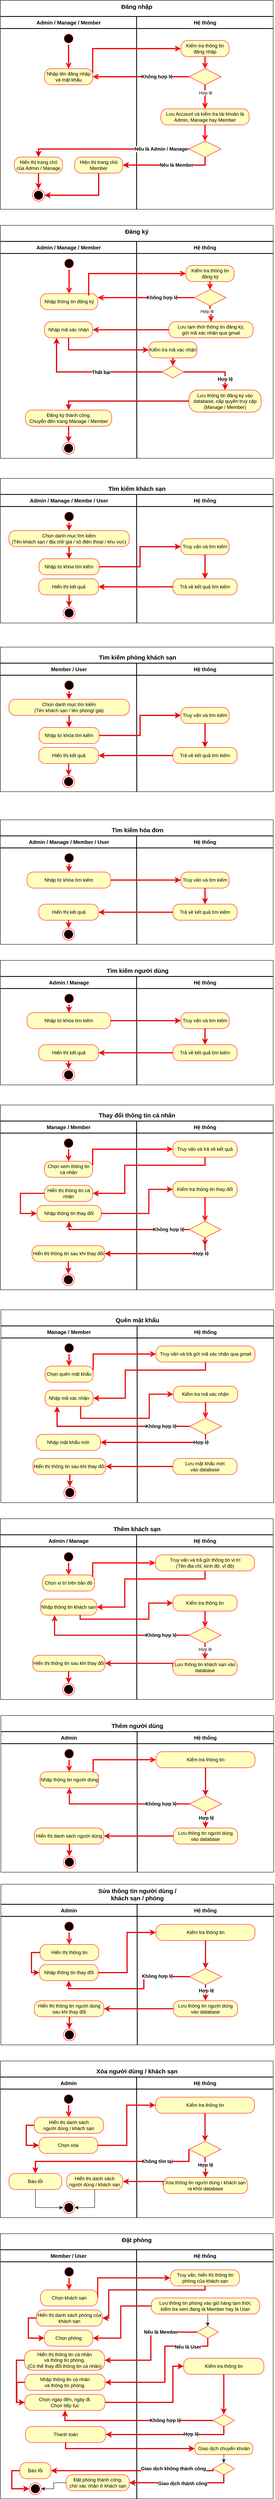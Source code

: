 <mxfile version="21.2.8" type="device">
  <diagram name="Page-1" id="4EdCrZ2-O0wfh-BRVgSg">
    <mxGraphModel dx="1035" dy="673" grid="1" gridSize="10" guides="1" tooltips="1" connect="1" arrows="1" fold="1" page="1" pageScale="1" pageWidth="850" pageHeight="1100" math="0" shadow="0">
      <root>
        <mxCell id="0" />
        <mxCell id="1" parent="0" />
        <mxCell id="Vzyoi6yl3s73D9bUG66S-1" value="" style="rounded=0;whiteSpace=wrap;html=1;movable=0;resizable=0;rotatable=0;deletable=0;editable=0;locked=1;connectable=0;" vertex="1" parent="1">
          <mxGeometry x="80" y="40" width="680" height="520" as="geometry" />
        </mxCell>
        <mxCell id="Vzyoi6yl3s73D9bUG66S-3" value="" style="endArrow=none;html=1;rounded=0;strokeWidth=2;movable=0;resizable=0;rotatable=0;deletable=0;editable=0;locked=1;connectable=0;" edge="1" parent="1">
          <mxGeometry width="50" height="50" relative="1" as="geometry">
            <mxPoint x="80" y="80" as="sourcePoint" />
            <mxPoint x="760" y="80" as="targetPoint" />
          </mxGeometry>
        </mxCell>
        <mxCell id="Vzyoi6yl3s73D9bUG66S-4" value="" style="endArrow=none;html=1;rounded=0;strokeWidth=2;movable=0;resizable=0;rotatable=0;deletable=0;editable=0;locked=1;connectable=0;" edge="1" parent="1">
          <mxGeometry width="50" height="50" relative="1" as="geometry">
            <mxPoint x="419.5" y="560" as="sourcePoint" />
            <mxPoint x="419.5" y="80" as="targetPoint" />
          </mxGeometry>
        </mxCell>
        <mxCell id="Vzyoi6yl3s73D9bUG66S-5" value="" style="endArrow=none;html=1;rounded=0;strokeWidth=2;movable=0;resizable=0;rotatable=0;deletable=0;editable=0;locked=1;connectable=0;" edge="1" parent="1">
          <mxGeometry width="50" height="50" relative="1" as="geometry">
            <mxPoint x="80" y="110" as="sourcePoint" />
            <mxPoint x="760" y="110" as="targetPoint" />
          </mxGeometry>
        </mxCell>
        <mxCell id="Vzyoi6yl3s73D9bUG66S-10" value="" style="rounded=0;whiteSpace=wrap;html=1;movable=0;resizable=0;rotatable=0;deletable=0;editable=0;locked=1;connectable=0;" vertex="1" parent="1">
          <mxGeometry x="80" y="600" width="680" height="580" as="geometry" />
        </mxCell>
        <mxCell id="Vzyoi6yl3s73D9bUG66S-11" value="" style="endArrow=none;html=1;rounded=0;strokeWidth=2;movable=0;resizable=0;rotatable=0;deletable=0;editable=0;locked=1;connectable=0;" edge="1" parent="1">
          <mxGeometry width="50" height="50" relative="1" as="geometry">
            <mxPoint x="80" y="640" as="sourcePoint" />
            <mxPoint x="760" y="640" as="targetPoint" />
          </mxGeometry>
        </mxCell>
        <mxCell id="Vzyoi6yl3s73D9bUG66S-12" value="" style="endArrow=none;html=1;rounded=0;strokeWidth=2;movable=0;resizable=0;rotatable=0;deletable=0;editable=0;locked=1;connectable=0;exitX=0.5;exitY=1;exitDx=0;exitDy=0;" edge="1" parent="1" source="Vzyoi6yl3s73D9bUG66S-10">
          <mxGeometry width="50" height="50" relative="1" as="geometry">
            <mxPoint x="419.5" y="1120" as="sourcePoint" />
            <mxPoint x="419.5" y="640" as="targetPoint" />
          </mxGeometry>
        </mxCell>
        <mxCell id="Vzyoi6yl3s73D9bUG66S-13" value="" style="endArrow=none;html=1;rounded=0;strokeWidth=2;movable=0;resizable=0;rotatable=0;deletable=0;editable=0;locked=1;connectable=0;" edge="1" parent="1">
          <mxGeometry width="50" height="50" relative="1" as="geometry">
            <mxPoint x="80" y="670" as="sourcePoint" />
            <mxPoint x="760" y="670" as="targetPoint" />
          </mxGeometry>
        </mxCell>
        <mxCell id="Vzyoi6yl3s73D9bUG66S-14" value="&lt;b&gt;&lt;font style=&quot;font-size: 15px;&quot;&gt;Đăng nhập&lt;/font&gt;&lt;/b&gt;" style="text;html=1;strokeColor=none;fillColor=none;align=center;verticalAlign=middle;whiteSpace=wrap;rounded=0;movable=0;resizable=0;rotatable=0;deletable=0;editable=0;locked=1;connectable=0;" vertex="1" parent="1">
          <mxGeometry x="375" y="40" width="90" height="30" as="geometry" />
        </mxCell>
        <mxCell id="Vzyoi6yl3s73D9bUG66S-15" value="Admin / Manage / Member" style="text;html=1;strokeColor=none;fillColor=none;align=center;verticalAlign=middle;whiteSpace=wrap;rounded=0;fontStyle=1;fontSize=13;movable=0;resizable=0;rotatable=0;deletable=0;editable=0;locked=1;connectable=0;" vertex="1" parent="1">
          <mxGeometry x="160" y="80" width="180" height="30" as="geometry" />
        </mxCell>
        <mxCell id="Vzyoi6yl3s73D9bUG66S-16" value="Hệ thống" style="text;html=1;strokeColor=none;fillColor=none;align=center;verticalAlign=middle;whiteSpace=wrap;rounded=0;fontStyle=1;fontSize=13;movable=0;resizable=0;rotatable=0;deletable=0;editable=0;locked=1;connectable=0;" vertex="1" parent="1">
          <mxGeometry x="500" y="80" width="180" height="30" as="geometry" />
        </mxCell>
        <mxCell id="Vzyoi6yl3s73D9bUG66S-17" value="" style="ellipse;html=1;shape=startState;fillColor=#000000;strokeColor=#ff0000;movable=0;resizable=0;rotatable=0;deletable=0;editable=0;locked=1;connectable=0;" vertex="1" parent="1">
          <mxGeometry x="235" y="120" width="30" height="30" as="geometry" />
        </mxCell>
        <mxCell id="Vzyoi6yl3s73D9bUG66S-18" value="" style="edgeStyle=orthogonalEdgeStyle;html=1;verticalAlign=bottom;endArrow=open;endSize=8;strokeColor=#ff0000;rounded=0;strokeWidth=3;movable=0;resizable=0;rotatable=0;deletable=0;editable=0;locked=1;connectable=0;" edge="1" source="Vzyoi6yl3s73D9bUG66S-17" parent="1">
          <mxGeometry relative="1" as="geometry">
            <mxPoint x="250" y="210" as="targetPoint" />
          </mxGeometry>
        </mxCell>
        <mxCell id="Vzyoi6yl3s73D9bUG66S-19" value="" style="ellipse;html=1;shape=endState;fillColor=#000000;strokeColor=#ff0000;movable=0;resizable=0;rotatable=0;deletable=0;editable=0;locked=1;connectable=0;" vertex="1" parent="1">
          <mxGeometry x="160" y="510" width="30" height="30" as="geometry" />
        </mxCell>
        <mxCell id="Vzyoi6yl3s73D9bUG66S-20" value="Nhập tên đăng nhập và mật khẩu" style="rounded=1;whiteSpace=wrap;html=1;arcSize=40;fontColor=#000000;fillColor=#ffffc0;strokeColor=#ff0000;movable=0;resizable=0;rotatable=0;deletable=0;editable=0;locked=1;connectable=0;" vertex="1" parent="1">
          <mxGeometry x="190" y="210" width="120" height="40" as="geometry" />
        </mxCell>
        <mxCell id="Vzyoi6yl3s73D9bUG66S-21" value="" style="edgeStyle=orthogonalEdgeStyle;html=1;verticalAlign=bottom;endArrow=open;endSize=8;strokeColor=#ff0000;rounded=0;exitX=1;exitY=0.25;exitDx=0;exitDy=0;entryX=0;entryY=0.5;entryDx=0;entryDy=0;strokeWidth=3;movable=0;resizable=0;rotatable=0;deletable=0;editable=0;locked=1;connectable=0;" edge="1" source="Vzyoi6yl3s73D9bUG66S-20" parent="1" target="Vzyoi6yl3s73D9bUG66S-22">
          <mxGeometry relative="1" as="geometry">
            <mxPoint x="250" y="310" as="targetPoint" />
            <Array as="points">
              <mxPoint x="310" y="160" />
            </Array>
          </mxGeometry>
        </mxCell>
        <mxCell id="Vzyoi6yl3s73D9bUG66S-22" value="Kiểm tra thông tin đăng nhập" style="rounded=1;whiteSpace=wrap;html=1;arcSize=40;fontColor=#000000;fillColor=#ffffc0;strokeColor=#ff0000;movable=0;resizable=0;rotatable=0;deletable=0;editable=0;locked=1;connectable=0;" vertex="1" parent="1">
          <mxGeometry x="530" y="140" width="120" height="40" as="geometry" />
        </mxCell>
        <mxCell id="Vzyoi6yl3s73D9bUG66S-23" value="" style="edgeStyle=orthogonalEdgeStyle;html=1;verticalAlign=bottom;endArrow=open;endSize=8;strokeColor=#ff0000;rounded=0;strokeWidth=3;movable=0;resizable=0;rotatable=0;deletable=0;editable=0;locked=1;connectable=0;" edge="1" source="Vzyoi6yl3s73D9bUG66S-22" parent="1">
          <mxGeometry relative="1" as="geometry">
            <mxPoint x="590" y="210" as="targetPoint" />
          </mxGeometry>
        </mxCell>
        <mxCell id="Vzyoi6yl3s73D9bUG66S-24" value="" style="rhombus;whiteSpace=wrap;html=1;fontColor=#000000;fillColor=#ffffc0;strokeColor=#ff0000;movable=0;resizable=0;rotatable=0;deletable=0;editable=0;locked=1;connectable=0;" vertex="1" parent="1">
          <mxGeometry x="550" y="210" width="80" height="40" as="geometry" />
        </mxCell>
        <mxCell id="Vzyoi6yl3s73D9bUG66S-25" value="" style="edgeStyle=orthogonalEdgeStyle;html=1;align=left;verticalAlign=bottom;endArrow=open;endSize=8;strokeColor=#ff0000;rounded=0;exitX=0;exitY=0.5;exitDx=0;exitDy=0;entryX=1;entryY=0.5;entryDx=0;entryDy=0;strokeWidth=3;movable=0;resizable=0;rotatable=0;deletable=0;editable=0;locked=1;connectable=0;" edge="1" source="Vzyoi6yl3s73D9bUG66S-24" parent="1" target="Vzyoi6yl3s73D9bUG66S-20">
          <mxGeometry x="-1" relative="1" as="geometry">
            <mxPoint x="730" y="230" as="targetPoint" />
          </mxGeometry>
        </mxCell>
        <mxCell id="Vzyoi6yl3s73D9bUG66S-28" value="&lt;b&gt;&lt;font style=&quot;font-size: 12px;&quot;&gt;Không hợp lệ&lt;/font&gt;&lt;/b&gt;" style="edgeLabel;html=1;align=center;verticalAlign=middle;resizable=0;points=[];movable=0;rotatable=0;deletable=0;editable=0;locked=1;connectable=0;" vertex="1" connectable="0" parent="Vzyoi6yl3s73D9bUG66S-25">
          <mxGeometry x="-0.283" y="1" relative="1" as="geometry">
            <mxPoint x="6" y="-1" as="offset" />
          </mxGeometry>
        </mxCell>
        <mxCell id="Vzyoi6yl3s73D9bUG66S-26" value="" style="edgeStyle=orthogonalEdgeStyle;html=1;align=left;verticalAlign=top;endArrow=open;endSize=8;strokeColor=#ff0000;rounded=0;strokeWidth=3;movable=0;resizable=0;rotatable=0;deletable=0;editable=0;locked=1;connectable=0;" edge="1" source="Vzyoi6yl3s73D9bUG66S-24" parent="1">
          <mxGeometry x="-1" relative="1" as="geometry">
            <mxPoint x="590" y="310" as="targetPoint" />
          </mxGeometry>
        </mxCell>
        <mxCell id="Vzyoi6yl3s73D9bUG66S-29" value="Hợp lệ" style="edgeLabel;html=1;align=center;verticalAlign=middle;resizable=0;points=[];movable=0;rotatable=0;deletable=0;editable=0;locked=1;connectable=0;" vertex="1" connectable="0" parent="Vzyoi6yl3s73D9bUG66S-26">
          <mxGeometry x="0.21" y="1" relative="1" as="geometry">
            <mxPoint x="-1" y="-16" as="offset" />
          </mxGeometry>
        </mxCell>
        <mxCell id="Vzyoi6yl3s73D9bUG66S-30" value="Lưu Account và kiểm tra tài khoản là Admin, Manage hay Member" style="rounded=1;whiteSpace=wrap;html=1;arcSize=40;fontColor=#000000;fillColor=#ffffc0;strokeColor=#ff0000;movable=0;resizable=0;rotatable=0;deletable=0;editable=0;locked=1;connectable=0;" vertex="1" parent="1">
          <mxGeometry x="480" y="310" width="220" height="40" as="geometry" />
        </mxCell>
        <mxCell id="Vzyoi6yl3s73D9bUG66S-31" value="" style="edgeStyle=orthogonalEdgeStyle;html=1;verticalAlign=bottom;endArrow=open;endSize=8;strokeColor=#ff0000;rounded=0;strokeWidth=3;movable=0;resizable=0;rotatable=0;deletable=0;editable=0;locked=1;connectable=0;" edge="1" source="Vzyoi6yl3s73D9bUG66S-30" parent="1">
          <mxGeometry relative="1" as="geometry">
            <mxPoint x="590" y="390" as="targetPoint" />
          </mxGeometry>
        </mxCell>
        <mxCell id="Vzyoi6yl3s73D9bUG66S-35" style="edgeStyle=orthogonalEdgeStyle;rounded=0;orthogonalLoop=1;jettySize=auto;html=1;exitX=0;exitY=0.5;exitDx=0;exitDy=0;entryX=0.5;entryY=0;entryDx=0;entryDy=0;strokeWidth=3;strokeColor=#e10909;movable=0;resizable=0;rotatable=0;deletable=0;editable=0;locked=1;connectable=0;" edge="1" parent="1" source="Vzyoi6yl3s73D9bUG66S-32" target="Vzyoi6yl3s73D9bUG66S-33">
          <mxGeometry relative="1" as="geometry" />
        </mxCell>
        <mxCell id="Vzyoi6yl3s73D9bUG66S-36" value="&lt;b&gt;&lt;font style=&quot;font-size: 12px;&quot;&gt;Nếu là Admin / Manage&lt;/font&gt;&lt;/b&gt;" style="edgeLabel;html=1;align=center;verticalAlign=middle;resizable=0;points=[];movable=0;rotatable=0;deletable=0;editable=0;locked=1;connectable=0;" vertex="1" connectable="0" parent="Vzyoi6yl3s73D9bUG66S-35">
          <mxGeometry x="-0.509" relative="1" as="geometry">
            <mxPoint x="27" as="offset" />
          </mxGeometry>
        </mxCell>
        <mxCell id="Vzyoi6yl3s73D9bUG66S-37" style="edgeStyle=orthogonalEdgeStyle;rounded=0;orthogonalLoop=1;jettySize=auto;html=1;exitX=0.5;exitY=1;exitDx=0;exitDy=0;entryX=1;entryY=0.5;entryDx=0;entryDy=0;strokeWidth=3;strokeColor=#e10909;movable=0;resizable=0;rotatable=0;deletable=0;editable=0;locked=1;connectable=0;" edge="1" parent="1" source="Vzyoi6yl3s73D9bUG66S-32" target="Vzyoi6yl3s73D9bUG66S-34">
          <mxGeometry relative="1" as="geometry" />
        </mxCell>
        <mxCell id="Vzyoi6yl3s73D9bUG66S-38" value="&lt;b&gt;&lt;font style=&quot;font-size: 12px;&quot;&gt;Nếu là Member&lt;/font&gt;&lt;/b&gt;" style="edgeLabel;html=1;align=center;verticalAlign=middle;resizable=0;points=[];movable=0;rotatable=0;deletable=0;editable=0;locked=1;connectable=0;" vertex="1" connectable="0" parent="Vzyoi6yl3s73D9bUG66S-37">
          <mxGeometry x="-0.191" y="1" relative="1" as="geometry">
            <mxPoint y="-1" as="offset" />
          </mxGeometry>
        </mxCell>
        <mxCell id="Vzyoi6yl3s73D9bUG66S-32" value="" style="rhombus;whiteSpace=wrap;html=1;fontColor=#000000;fillColor=#ffffc0;strokeColor=#ff0000;movable=0;resizable=0;rotatable=0;deletable=0;editable=0;locked=1;connectable=0;" vertex="1" parent="1">
          <mxGeometry x="550" y="390" width="80" height="40" as="geometry" />
        </mxCell>
        <mxCell id="Vzyoi6yl3s73D9bUG66S-39" style="edgeStyle=orthogonalEdgeStyle;rounded=0;orthogonalLoop=1;jettySize=auto;html=1;exitX=0.5;exitY=1;exitDx=0;exitDy=0;entryX=0.5;entryY=0;entryDx=0;entryDy=0;strokeWidth=3;strokeColor=#e10909;movable=0;resizable=0;rotatable=0;deletable=0;editable=0;locked=1;connectable=0;" edge="1" parent="1" source="Vzyoi6yl3s73D9bUG66S-33" target="Vzyoi6yl3s73D9bUG66S-19">
          <mxGeometry relative="1" as="geometry" />
        </mxCell>
        <mxCell id="Vzyoi6yl3s73D9bUG66S-33" value="Hiển thị trang chủ&lt;br&gt;của Admin / Manage" style="rounded=1;whiteSpace=wrap;html=1;arcSize=40;fontColor=#000000;fillColor=#ffffc0;strokeColor=#ff0000;movable=0;resizable=0;rotatable=0;deletable=0;editable=0;locked=1;connectable=0;" vertex="1" parent="1">
          <mxGeometry x="115" y="430" width="120" height="40" as="geometry" />
        </mxCell>
        <mxCell id="Vzyoi6yl3s73D9bUG66S-40" style="edgeStyle=orthogonalEdgeStyle;rounded=0;orthogonalLoop=1;jettySize=auto;html=1;exitX=0.5;exitY=1;exitDx=0;exitDy=0;entryX=1;entryY=0.5;entryDx=0;entryDy=0;strokeWidth=3;strokeColor=#e10909;movable=0;resizable=0;rotatable=0;deletable=0;editable=0;locked=1;connectable=0;" edge="1" parent="1" source="Vzyoi6yl3s73D9bUG66S-34" target="Vzyoi6yl3s73D9bUG66S-19">
          <mxGeometry relative="1" as="geometry" />
        </mxCell>
        <mxCell id="Vzyoi6yl3s73D9bUG66S-34" value="Hiện thị trang chủ&lt;br&gt;Member" style="rounded=1;whiteSpace=wrap;html=1;arcSize=40;fontColor=#000000;fillColor=#ffffc0;strokeColor=#ff0000;movable=0;resizable=0;rotatable=0;deletable=0;editable=0;locked=1;connectable=0;" vertex="1" parent="1">
          <mxGeometry x="265" y="430" width="120" height="40" as="geometry" />
        </mxCell>
        <mxCell id="Vzyoi6yl3s73D9bUG66S-41" value="&lt;b&gt;&lt;font style=&quot;font-size: 15px;&quot;&gt;Đăng ký&lt;/font&gt;&lt;/b&gt;" style="text;html=1;strokeColor=none;fillColor=none;align=center;verticalAlign=middle;whiteSpace=wrap;rounded=0;movable=0;resizable=0;rotatable=0;deletable=0;editable=0;locked=1;connectable=0;" vertex="1" parent="1">
          <mxGeometry x="375" y="600" width="90" height="30" as="geometry" />
        </mxCell>
        <mxCell id="Vzyoi6yl3s73D9bUG66S-42" value="Admin / Manage / Member" style="text;html=1;strokeColor=none;fillColor=none;align=center;verticalAlign=middle;whiteSpace=wrap;rounded=0;fontStyle=1;fontSize=13;movable=0;resizable=0;rotatable=0;deletable=0;editable=0;locked=1;connectable=0;" vertex="1" parent="1">
          <mxGeometry x="160" y="640" width="180" height="30" as="geometry" />
        </mxCell>
        <mxCell id="Vzyoi6yl3s73D9bUG66S-43" value="Hệ thống" style="text;html=1;strokeColor=none;fillColor=none;align=center;verticalAlign=middle;whiteSpace=wrap;rounded=0;fontStyle=1;fontSize=13;movable=0;resizable=0;rotatable=0;deletable=0;editable=0;locked=1;connectable=0;" vertex="1" parent="1">
          <mxGeometry x="500" y="640" width="180" height="30" as="geometry" />
        </mxCell>
        <mxCell id="Vzyoi6yl3s73D9bUG66S-44" value="" style="ellipse;html=1;shape=startState;fillColor=#000000;strokeColor=#ff0000;movable=0;resizable=0;rotatable=0;deletable=0;editable=0;locked=1;connectable=0;" vertex="1" parent="1">
          <mxGeometry x="236.25" y="680" width="30" height="30" as="geometry" />
        </mxCell>
        <mxCell id="Vzyoi6yl3s73D9bUG66S-45" value="" style="edgeStyle=orthogonalEdgeStyle;html=1;verticalAlign=bottom;endArrow=open;endSize=8;strokeColor=#ff0000;rounded=0;strokeWidth=3;movable=0;resizable=0;rotatable=0;deletable=0;editable=0;locked=1;connectable=0;" edge="1" parent="1" source="Vzyoi6yl3s73D9bUG66S-44">
          <mxGeometry relative="1" as="geometry">
            <mxPoint x="251.25" y="770" as="targetPoint" />
          </mxGeometry>
        </mxCell>
        <mxCell id="Vzyoi6yl3s73D9bUG66S-46" value="" style="ellipse;html=1;shape=endState;fillColor=#000000;strokeColor=#ff0000;movable=0;resizable=0;rotatable=0;deletable=0;editable=0;locked=1;connectable=0;" vertex="1" parent="1">
          <mxGeometry x="235" y="1140" width="30" height="30" as="geometry" />
        </mxCell>
        <mxCell id="Vzyoi6yl3s73D9bUG66S-47" value="Nhập thông tin đăng ký" style="rounded=1;whiteSpace=wrap;html=1;arcSize=40;fontColor=#000000;fillColor=#ffffc0;strokeColor=#ff0000;movable=0;resizable=0;rotatable=0;deletable=0;editable=0;locked=1;connectable=0;" vertex="1" parent="1">
          <mxGeometry x="180" y="770" width="142.5" height="40" as="geometry" />
        </mxCell>
        <mxCell id="Vzyoi6yl3s73D9bUG66S-48" value="" style="edgeStyle=orthogonalEdgeStyle;html=1;verticalAlign=bottom;endArrow=open;endSize=8;strokeColor=#ff0000;rounded=0;exitX=0.856;exitY=0.075;exitDx=0;exitDy=0;entryX=0;entryY=0.5;entryDx=0;entryDy=0;strokeWidth=3;exitPerimeter=0;movable=0;resizable=0;rotatable=0;deletable=0;editable=0;locked=1;connectable=0;" edge="1" parent="1" source="Vzyoi6yl3s73D9bUG66S-47" target="Vzyoi6yl3s73D9bUG66S-49">
          <mxGeometry relative="1" as="geometry">
            <mxPoint x="262.5" y="870" as="targetPoint" />
            <Array as="points">
              <mxPoint x="300" y="773" />
              <mxPoint x="300" y="720" />
            </Array>
          </mxGeometry>
        </mxCell>
        <mxCell id="Vzyoi6yl3s73D9bUG66S-49" value="Kiểm tra thông tin đăng ký" style="rounded=1;whiteSpace=wrap;html=1;arcSize=40;fontColor=#000000;fillColor=#ffffc0;strokeColor=#ff0000;movable=0;resizable=0;rotatable=0;deletable=0;editable=0;locked=1;connectable=0;" vertex="1" parent="1">
          <mxGeometry x="542.5" y="700" width="120" height="40" as="geometry" />
        </mxCell>
        <mxCell id="Vzyoi6yl3s73D9bUG66S-50" value="" style="edgeStyle=orthogonalEdgeStyle;html=1;verticalAlign=bottom;endArrow=open;endSize=8;strokeColor=#ff0000;rounded=0;strokeWidth=3;entryX=0.5;entryY=0;entryDx=0;entryDy=0;movable=0;resizable=0;rotatable=0;deletable=0;editable=0;locked=1;connectable=0;" edge="1" parent="1" source="Vzyoi6yl3s73D9bUG66S-49" target="Vzyoi6yl3s73D9bUG66S-51">
          <mxGeometry relative="1" as="geometry">
            <mxPoint x="602.5" y="770" as="targetPoint" />
          </mxGeometry>
        </mxCell>
        <mxCell id="Vzyoi6yl3s73D9bUG66S-51" value="" style="rhombus;whiteSpace=wrap;html=1;fontColor=#000000;fillColor=#ffffc0;strokeColor=#ff0000;movable=0;resizable=0;rotatable=0;deletable=0;editable=0;locked=1;connectable=0;" vertex="1" parent="1">
          <mxGeometry x="562.5" y="760" width="80" height="40" as="geometry" />
        </mxCell>
        <mxCell id="Vzyoi6yl3s73D9bUG66S-52" value="" style="edgeStyle=orthogonalEdgeStyle;html=1;align=left;verticalAlign=bottom;endArrow=open;endSize=8;strokeColor=#ff0000;rounded=0;exitX=0;exitY=0.5;exitDx=0;exitDy=0;entryX=1;entryY=0.25;entryDx=0;entryDy=0;strokeWidth=3;movable=0;resizable=0;rotatable=0;deletable=0;editable=0;locked=1;connectable=0;" edge="1" parent="1" source="Vzyoi6yl3s73D9bUG66S-51" target="Vzyoi6yl3s73D9bUG66S-47">
          <mxGeometry x="-1" relative="1" as="geometry">
            <mxPoint x="742.5" y="790" as="targetPoint" />
            <Array as="points">
              <mxPoint x="330" y="780" />
              <mxPoint x="330" y="780" />
            </Array>
          </mxGeometry>
        </mxCell>
        <mxCell id="Vzyoi6yl3s73D9bUG66S-53" value="&lt;b&gt;&lt;font style=&quot;font-size: 12px;&quot;&gt;Không hợp lệ&lt;/font&gt;&lt;/b&gt;" style="edgeLabel;html=1;align=center;verticalAlign=middle;resizable=0;points=[];movable=0;rotatable=0;deletable=0;editable=0;locked=1;connectable=0;" vertex="1" connectable="0" parent="Vzyoi6yl3s73D9bUG66S-52">
          <mxGeometry x="-0.283" y="1" relative="1" as="geometry">
            <mxPoint x="6" y="-1" as="offset" />
          </mxGeometry>
        </mxCell>
        <mxCell id="Vzyoi6yl3s73D9bUG66S-54" value="" style="edgeStyle=orthogonalEdgeStyle;html=1;align=left;verticalAlign=top;endArrow=open;endSize=8;strokeColor=#ff0000;rounded=0;strokeWidth=3;entryX=0.5;entryY=0;entryDx=0;entryDy=0;movable=0;resizable=0;rotatable=0;deletable=0;editable=0;locked=1;connectable=0;" edge="1" parent="1" source="Vzyoi6yl3s73D9bUG66S-51" target="Vzyoi6yl3s73D9bUG66S-56">
          <mxGeometry x="-1" relative="1" as="geometry">
            <mxPoint x="602.5" y="870" as="targetPoint" />
          </mxGeometry>
        </mxCell>
        <mxCell id="Vzyoi6yl3s73D9bUG66S-55" value="Hợp lệ" style="edgeLabel;html=1;align=center;verticalAlign=middle;resizable=0;points=[];movable=0;rotatable=0;deletable=0;editable=0;locked=1;connectable=0;" vertex="1" connectable="0" parent="Vzyoi6yl3s73D9bUG66S-54">
          <mxGeometry x="0.21" y="1" relative="1" as="geometry">
            <mxPoint x="-11" y="-9" as="offset" />
          </mxGeometry>
        </mxCell>
        <mxCell id="Vzyoi6yl3s73D9bUG66S-70" style="edgeStyle=orthogonalEdgeStyle;rounded=0;orthogonalLoop=1;jettySize=auto;html=1;exitX=0;exitY=0.5;exitDx=0;exitDy=0;entryX=1;entryY=0.5;entryDx=0;entryDy=0;strokeColor=#e71313;strokeWidth=3;movable=0;resizable=0;rotatable=0;deletable=0;editable=0;locked=1;connectable=0;" edge="1" parent="1" source="Vzyoi6yl3s73D9bUG66S-56" target="Vzyoi6yl3s73D9bUG66S-68">
          <mxGeometry relative="1" as="geometry">
            <Array as="points">
              <mxPoint x="310" y="860" />
            </Array>
          </mxGeometry>
        </mxCell>
        <mxCell id="Vzyoi6yl3s73D9bUG66S-56" value="Lưu tạm thời thông tin đăng ký,&lt;br&gt;gửi mã xác nhận qua gmail" style="rounded=1;whiteSpace=wrap;html=1;arcSize=40;fontColor=#000000;fillColor=#ffffc0;strokeColor=#ff0000;movable=0;resizable=0;rotatable=0;deletable=0;editable=0;locked=1;connectable=0;" vertex="1" parent="1">
          <mxGeometry x="500" y="840" width="210" height="40" as="geometry" />
        </mxCell>
        <mxCell id="Vzyoi6yl3s73D9bUG66S-63" style="edgeStyle=orthogonalEdgeStyle;rounded=0;orthogonalLoop=1;jettySize=auto;html=1;exitX=0.5;exitY=1;exitDx=0;exitDy=0;entryX=0.5;entryY=0;entryDx=0;entryDy=0;strokeWidth=3;strokeColor=#e10909;movable=0;resizable=0;rotatable=0;deletable=0;editable=0;locked=1;connectable=0;" edge="1" parent="1" source="Vzyoi6yl3s73D9bUG66S-64" target="Vzyoi6yl3s73D9bUG66S-46">
          <mxGeometry relative="1" as="geometry" />
        </mxCell>
        <mxCell id="Vzyoi6yl3s73D9bUG66S-64" value="Đăng ký thành công.&lt;br&gt;Chuyển đến trang Manage / Member" style="rounded=1;whiteSpace=wrap;html=1;arcSize=40;fontColor=#000000;fillColor=#ffffc0;strokeColor=#ff0000;movable=0;resizable=0;rotatable=0;deletable=0;editable=0;locked=1;connectable=0;" vertex="1" parent="1">
          <mxGeometry x="142.5" y="1060" width="215" height="40" as="geometry" />
        </mxCell>
        <mxCell id="Vzyoi6yl3s73D9bUG66S-72" style="edgeStyle=orthogonalEdgeStyle;rounded=0;orthogonalLoop=1;jettySize=auto;html=1;exitX=0.5;exitY=1;exitDx=0;exitDy=0;entryX=0;entryY=0.5;entryDx=0;entryDy=0;strokeColor=#e01515;strokeWidth=3;movable=0;resizable=0;rotatable=0;deletable=0;editable=0;locked=1;connectable=0;" edge="1" parent="1" source="Vzyoi6yl3s73D9bUG66S-68" target="Vzyoi6yl3s73D9bUG66S-71">
          <mxGeometry relative="1" as="geometry" />
        </mxCell>
        <mxCell id="Vzyoi6yl3s73D9bUG66S-68" value="Nhập mã xác nhận" style="rounded=1;whiteSpace=wrap;html=1;arcSize=40;fontColor=#000000;fillColor=#ffffc0;strokeColor=#ff0000;movable=0;resizable=0;rotatable=0;deletable=0;editable=0;locked=1;connectable=0;" vertex="1" parent="1">
          <mxGeometry x="190" y="840" width="120" height="40" as="geometry" />
        </mxCell>
        <mxCell id="Vzyoi6yl3s73D9bUG66S-74" style="edgeStyle=orthogonalEdgeStyle;rounded=0;orthogonalLoop=1;jettySize=auto;html=1;entryX=0.5;entryY=0;entryDx=0;entryDy=0;movable=0;resizable=0;rotatable=0;deletable=0;editable=0;locked=1;connectable=0;strokeWidth=3;strokeColor=#e60f0f;" edge="1" parent="1" target="Vzyoi6yl3s73D9bUG66S-73">
          <mxGeometry relative="1" as="geometry">
            <mxPoint x="510" y="930" as="sourcePoint" />
          </mxGeometry>
        </mxCell>
        <mxCell id="Vzyoi6yl3s73D9bUG66S-71" value="Kiểm tra mã xác nhận" style="rounded=1;whiteSpace=wrap;html=1;arcSize=40;fontColor=#000000;fillColor=#ffffc0;strokeColor=#ff0000;movable=0;resizable=0;rotatable=0;deletable=0;editable=0;locked=1;connectable=0;" vertex="1" parent="1">
          <mxGeometry x="450" y="890" width="120" height="40" as="geometry" />
        </mxCell>
        <mxCell id="Vzyoi6yl3s73D9bUG66S-76" style="edgeStyle=orthogonalEdgeStyle;rounded=0;orthogonalLoop=1;jettySize=auto;html=1;exitX=1;exitY=0.5;exitDx=0;exitDy=0;entryX=0.5;entryY=0;entryDx=0;entryDy=0;strokeColor=#e10909;strokeWidth=3;movable=0;resizable=0;rotatable=0;deletable=0;editable=0;locked=1;connectable=0;" edge="1" parent="1" source="Vzyoi6yl3s73D9bUG66S-73" target="Vzyoi6yl3s73D9bUG66S-77">
          <mxGeometry relative="1" as="geometry">
            <mxPoint x="610" y="965" as="targetPoint" />
            <Array as="points">
              <mxPoint x="640" y="965" />
            </Array>
          </mxGeometry>
        </mxCell>
        <mxCell id="Vzyoi6yl3s73D9bUG66S-82" value="&lt;b&gt;&lt;font style=&quot;font-size: 12px;&quot;&gt;Hợp lệ&lt;/font&gt;&lt;/b&gt;" style="edgeLabel;html=1;align=center;verticalAlign=middle;resizable=0;points=[];movable=0;rotatable=0;deletable=0;editable=0;locked=1;connectable=0;" vertex="1" connectable="0" parent="Vzyoi6yl3s73D9bUG66S-76">
          <mxGeometry x="0.441" relative="1" as="geometry">
            <mxPoint y="14" as="offset" />
          </mxGeometry>
        </mxCell>
        <mxCell id="Vzyoi6yl3s73D9bUG66S-80" style="edgeStyle=orthogonalEdgeStyle;rounded=0;orthogonalLoop=1;jettySize=auto;html=1;exitX=0;exitY=0.5;exitDx=0;exitDy=0;entryX=0.25;entryY=1;entryDx=0;entryDy=0;strokeWidth=3;strokeColor=#e10909;movable=0;resizable=0;rotatable=0;deletable=0;editable=0;locked=1;connectable=0;" edge="1" parent="1" source="Vzyoi6yl3s73D9bUG66S-73" target="Vzyoi6yl3s73D9bUG66S-68">
          <mxGeometry relative="1" as="geometry" />
        </mxCell>
        <mxCell id="Vzyoi6yl3s73D9bUG66S-81" value="&lt;b&gt;&lt;font style=&quot;font-size: 12px;&quot;&gt;Thất bại&lt;/font&gt;&lt;/b&gt;" style="edgeLabel;html=1;align=center;verticalAlign=middle;resizable=0;points=[];movable=0;rotatable=0;deletable=0;editable=0;locked=1;connectable=0;" vertex="1" connectable="0" parent="Vzyoi6yl3s73D9bUG66S-80">
          <mxGeometry x="-0.126" y="1" relative="1" as="geometry">
            <mxPoint as="offset" />
          </mxGeometry>
        </mxCell>
        <mxCell id="Vzyoi6yl3s73D9bUG66S-73" value="" style="rhombus;whiteSpace=wrap;html=1;fontColor=#000000;fillColor=#ffffc0;strokeColor=#ff0000;movable=0;resizable=0;rotatable=0;deletable=0;editable=0;locked=1;connectable=0;" vertex="1" parent="1">
          <mxGeometry x="483.12" y="950" width="53.75" height="30" as="geometry" />
        </mxCell>
        <mxCell id="Vzyoi6yl3s73D9bUG66S-83" style="edgeStyle=orthogonalEdgeStyle;rounded=0;orthogonalLoop=1;jettySize=auto;html=1;exitX=0;exitY=0.5;exitDx=0;exitDy=0;entryX=0.5;entryY=0;entryDx=0;entryDy=0;strokeColor=#e10909;strokeWidth=3;movable=0;resizable=0;rotatable=0;deletable=0;editable=0;locked=1;connectable=0;" edge="1" parent="1" source="Vzyoi6yl3s73D9bUG66S-77" target="Vzyoi6yl3s73D9bUG66S-64">
          <mxGeometry relative="1" as="geometry" />
        </mxCell>
        <mxCell id="Vzyoi6yl3s73D9bUG66S-77" value="Lưu thông tin đăng ký vào database, cấp quyền truy cập (Manage / Member)" style="rounded=1;whiteSpace=wrap;html=1;arcSize=40;fontColor=#000000;fillColor=#ffffc0;strokeColor=#ff0000;movable=0;resizable=0;rotatable=0;deletable=0;editable=0;locked=1;connectable=0;" vertex="1" parent="1">
          <mxGeometry x="550" y="1010" width="180" height="55" as="geometry" />
        </mxCell>
        <mxCell id="Vzyoi6yl3s73D9bUG66S-85" value="" style="rounded=0;whiteSpace=wrap;html=1;movable=0;resizable=0;rotatable=0;deletable=0;editable=0;locked=1;connectable=0;" vertex="1" parent="1">
          <mxGeometry x="80" y="1230" width="680" height="360" as="geometry" />
        </mxCell>
        <mxCell id="Vzyoi6yl3s73D9bUG66S-86" value="" style="endArrow=none;html=1;rounded=0;strokeWidth=2;movable=0;resizable=0;rotatable=0;deletable=0;editable=0;locked=1;connectable=0;" edge="1" parent="1">
          <mxGeometry width="50" height="50" relative="1" as="geometry">
            <mxPoint x="80" y="1270" as="sourcePoint" />
            <mxPoint x="760" y="1270" as="targetPoint" />
          </mxGeometry>
        </mxCell>
        <mxCell id="Vzyoi6yl3s73D9bUG66S-87" value="" style="endArrow=none;html=1;rounded=0;strokeWidth=2;movable=0;resizable=0;rotatable=0;deletable=0;editable=0;locked=1;connectable=0;" edge="1" parent="1">
          <mxGeometry width="50" height="50" relative="1" as="geometry">
            <mxPoint x="420" y="1590" as="sourcePoint" />
            <mxPoint x="419.5" y="1270" as="targetPoint" />
          </mxGeometry>
        </mxCell>
        <mxCell id="Vzyoi6yl3s73D9bUG66S-88" value="" style="endArrow=none;html=1;rounded=0;strokeWidth=2;movable=0;resizable=0;rotatable=0;deletable=0;editable=0;locked=1;connectable=0;" edge="1" parent="1">
          <mxGeometry width="50" height="50" relative="1" as="geometry">
            <mxPoint x="80" y="1300" as="sourcePoint" />
            <mxPoint x="760" y="1300" as="targetPoint" />
          </mxGeometry>
        </mxCell>
        <mxCell id="Vzyoi6yl3s73D9bUG66S-89" value="&lt;b&gt;&lt;font style=&quot;font-size: 15px;&quot;&gt;Tìm kiếm khách sạn&lt;/font&gt;&lt;/b&gt;" style="text;html=1;strokeColor=none;fillColor=none;align=center;verticalAlign=middle;whiteSpace=wrap;rounded=0;movable=0;resizable=0;rotatable=0;deletable=0;editable=0;locked=1;connectable=0;" vertex="1" parent="1">
          <mxGeometry x="342.5" y="1240" width="155" height="30" as="geometry" />
        </mxCell>
        <mxCell id="Vzyoi6yl3s73D9bUG66S-90" value="Admin / Manage / Membe / User" style="text;html=1;strokeColor=none;fillColor=none;align=center;verticalAlign=middle;whiteSpace=wrap;rounded=0;fontStyle=1;fontSize=13;movable=0;resizable=0;rotatable=0;deletable=0;editable=0;locked=1;connectable=0;" vertex="1" parent="1">
          <mxGeometry x="146.25" y="1270" width="210" height="30" as="geometry" />
        </mxCell>
        <mxCell id="Vzyoi6yl3s73D9bUG66S-91" value="Hệ thống" style="text;html=1;strokeColor=none;fillColor=none;align=center;verticalAlign=middle;whiteSpace=wrap;rounded=0;fontStyle=1;fontSize=13;movable=0;resizable=0;rotatable=0;deletable=0;editable=0;locked=1;connectable=0;" vertex="1" parent="1">
          <mxGeometry x="500" y="1270" width="180" height="30" as="geometry" />
        </mxCell>
        <mxCell id="Vzyoi6yl3s73D9bUG66S-120" style="edgeStyle=orthogonalEdgeStyle;rounded=0;orthogonalLoop=1;jettySize=auto;html=1;exitX=0.5;exitY=1;exitDx=0;exitDy=0;entryX=0.5;entryY=0;entryDx=0;entryDy=0;strokeColor=#e70808;strokeWidth=3;movable=0;resizable=0;rotatable=0;deletable=0;editable=0;locked=1;connectable=0;" edge="1" parent="1" source="Vzyoi6yl3s73D9bUG66S-92" target="Vzyoi6yl3s73D9bUG66S-95">
          <mxGeometry relative="1" as="geometry" />
        </mxCell>
        <mxCell id="Vzyoi6yl3s73D9bUG66S-92" value="" style="ellipse;html=1;shape=startState;fillColor=#000000;strokeColor=#ff0000;movable=0;resizable=0;rotatable=0;deletable=0;editable=0;locked=1;connectable=0;" vertex="1" parent="1">
          <mxGeometry x="236.25" y="1310" width="30" height="30" as="geometry" />
        </mxCell>
        <mxCell id="Vzyoi6yl3s73D9bUG66S-94" value="" style="ellipse;html=1;shape=endState;fillColor=#000000;strokeColor=#ff0000;movable=0;resizable=0;rotatable=0;deletable=0;editable=0;locked=1;connectable=0;" vertex="1" parent="1">
          <mxGeometry x="236.25" y="1550" width="30" height="30" as="geometry" />
        </mxCell>
        <mxCell id="Vzyoi6yl3s73D9bUG66S-122" style="edgeStyle=orthogonalEdgeStyle;rounded=0;orthogonalLoop=1;jettySize=auto;html=1;exitX=0.5;exitY=1;exitDx=0;exitDy=0;entryX=0.5;entryY=0;entryDx=0;entryDy=0;strokeColor=#e70808;strokeWidth=3;movable=0;resizable=0;rotatable=0;deletable=0;editable=0;locked=1;connectable=0;" edge="1" parent="1" source="Vzyoi6yl3s73D9bUG66S-95" target="Vzyoi6yl3s73D9bUG66S-121">
          <mxGeometry relative="1" as="geometry" />
        </mxCell>
        <mxCell id="Vzyoi6yl3s73D9bUG66S-95" value="Chọn danh mục tìm kiếm&lt;br&gt;(Tên khách sạn / địa chỉ/ giá / sô điện thoại / khu vực)" style="rounded=1;whiteSpace=wrap;html=1;arcSize=40;fontColor=#000000;fillColor=#ffffc0;strokeColor=#ff0000;movable=0;resizable=0;rotatable=0;deletable=0;editable=0;locked=1;connectable=0;" vertex="1" parent="1">
          <mxGeometry x="101.25" y="1360" width="300" height="40" as="geometry" />
        </mxCell>
        <mxCell id="Vzyoi6yl3s73D9bUG66S-125" value="" style="edgeStyle=orthogonalEdgeStyle;rounded=0;orthogonalLoop=1;jettySize=auto;html=1;strokeColor=#e70808;strokeWidth=3;movable=0;resizable=0;rotatable=0;deletable=0;editable=0;locked=1;connectable=0;" edge="1" parent="1" source="Vzyoi6yl3s73D9bUG66S-97" target="Vzyoi6yl3s73D9bUG66S-124">
          <mxGeometry relative="1" as="geometry" />
        </mxCell>
        <mxCell id="Vzyoi6yl3s73D9bUG66S-97" value="Truy vấn và tìm kiếm" style="rounded=1;whiteSpace=wrap;html=1;arcSize=40;fontColor=#000000;fillColor=#ffffc0;strokeColor=#ff0000;movable=0;resizable=0;rotatable=0;deletable=0;editable=0;locked=1;connectable=0;" vertex="1" parent="1">
          <mxGeometry x="530" y="1380" width="120" height="40" as="geometry" />
        </mxCell>
        <mxCell id="Vzyoi6yl3s73D9bUG66S-102" value="" style="edgeStyle=orthogonalEdgeStyle;html=1;align=left;verticalAlign=top;endArrow=open;endSize=8;strokeColor=#ff0000;rounded=0;strokeWidth=3;entryX=0.5;entryY=0;entryDx=0;entryDy=0;movable=1;resizable=1;rotatable=1;deletable=1;editable=1;locked=0;connectable=1;" edge="1" parent="1" source="Vzyoi6yl3s73D9bUG66S-99">
          <mxGeometry x="-1" relative="1" as="geometry">
            <mxPoint x="605" y="1470" as="targetPoint" />
          </mxGeometry>
        </mxCell>
        <mxCell id="Vzyoi6yl3s73D9bUG66S-103" value="Hợp lệ" style="edgeLabel;html=1;align=center;verticalAlign=middle;resizable=1;points=[];movable=1;rotatable=1;deletable=1;editable=1;locked=0;connectable=1;" vertex="1" connectable="0" parent="Vzyoi6yl3s73D9bUG66S-102">
          <mxGeometry x="0.21" y="1" relative="1" as="geometry">
            <mxPoint x="-11" y="-9" as="offset" />
          </mxGeometry>
        </mxCell>
        <mxCell id="Vzyoi6yl3s73D9bUG66S-104" style="edgeStyle=orthogonalEdgeStyle;rounded=0;orthogonalLoop=1;jettySize=auto;html=1;exitX=0;exitY=0.5;exitDx=0;exitDy=0;entryX=1;entryY=0.5;entryDx=0;entryDy=0;strokeColor=#e71313;strokeWidth=3;movable=1;resizable=1;rotatable=1;deletable=1;editable=1;locked=0;connectable=1;" edge="1" parent="1" source="Vzyoi6yl3s73D9bUG66S-105">
          <mxGeometry relative="1" as="geometry">
            <Array as="points">
              <mxPoint x="310" y="1490" />
            </Array>
            <mxPoint x="310" y="1490" as="targetPoint" />
          </mxGeometry>
        </mxCell>
        <mxCell id="Vzyoi6yl3s73D9bUG66S-166" style="edgeStyle=orthogonalEdgeStyle;rounded=0;orthogonalLoop=1;jettySize=auto;html=1;exitX=0.5;exitY=1;exitDx=0;exitDy=0;entryX=0.5;entryY=0;entryDx=0;entryDy=0;strokeWidth=3;strokeColor=#e70d0d;movable=0;resizable=0;rotatable=0;deletable=0;editable=0;locked=1;connectable=0;" edge="1" parent="1" source="Vzyoi6yl3s73D9bUG66S-107" target="Vzyoi6yl3s73D9bUG66S-94">
          <mxGeometry relative="1" as="geometry" />
        </mxCell>
        <mxCell id="Vzyoi6yl3s73D9bUG66S-107" value="Hiển thị kết quả" style="rounded=1;whiteSpace=wrap;html=1;arcSize=40;fontColor=#000000;fillColor=#ffffc0;strokeColor=#ff0000;movable=0;resizable=0;rotatable=0;deletable=0;editable=0;locked=1;connectable=0;" vertex="1" parent="1">
          <mxGeometry x="175.63" y="1480" width="148.75" height="40" as="geometry" />
        </mxCell>
        <mxCell id="Vzyoi6yl3s73D9bUG66S-123" style="edgeStyle=orthogonalEdgeStyle;rounded=0;orthogonalLoop=1;jettySize=auto;html=1;exitX=1;exitY=0.5;exitDx=0;exitDy=0;entryX=0;entryY=0.5;entryDx=0;entryDy=0;strokeColor=#e70808;strokeWidth=3;movable=0;resizable=0;rotatable=0;deletable=0;editable=0;locked=1;connectable=0;" edge="1" parent="1" source="Vzyoi6yl3s73D9bUG66S-121" target="Vzyoi6yl3s73D9bUG66S-97">
          <mxGeometry relative="1" as="geometry" />
        </mxCell>
        <mxCell id="Vzyoi6yl3s73D9bUG66S-121" value="Nhập từ khóa tìm kiếm" style="rounded=1;whiteSpace=wrap;html=1;arcSize=40;fontColor=#000000;fillColor=#ffffc0;strokeColor=#ff0000;movable=0;resizable=0;rotatable=0;deletable=0;editable=0;locked=1;connectable=0;" vertex="1" parent="1">
          <mxGeometry x="176.25" y="1430" width="150" height="40" as="geometry" />
        </mxCell>
        <mxCell id="Vzyoi6yl3s73D9bUG66S-126" style="edgeStyle=orthogonalEdgeStyle;rounded=0;orthogonalLoop=1;jettySize=auto;html=1;exitX=0;exitY=0.5;exitDx=0;exitDy=0;entryX=1;entryY=0.5;entryDx=0;entryDy=0;strokeColor=#e70808;strokeWidth=3;movable=0;resizable=0;rotatable=0;deletable=0;editable=0;locked=1;connectable=0;" edge="1" parent="1" source="Vzyoi6yl3s73D9bUG66S-124" target="Vzyoi6yl3s73D9bUG66S-107">
          <mxGeometry relative="1" as="geometry">
            <Array as="points">
              <mxPoint x="450" y="1500" />
              <mxPoint x="450" y="1500" />
            </Array>
          </mxGeometry>
        </mxCell>
        <mxCell id="Vzyoi6yl3s73D9bUG66S-124" value="Trả về kết quả tìm kiếm" style="rounded=1;whiteSpace=wrap;html=1;arcSize=40;fontColor=#000000;fillColor=#ffffc0;strokeColor=#ff0000;movable=0;resizable=0;rotatable=0;deletable=0;editable=0;locked=1;connectable=0;" vertex="1" parent="1">
          <mxGeometry x="510" y="1480" width="160" height="40" as="geometry" />
        </mxCell>
        <mxCell id="Vzyoi6yl3s73D9bUG66S-127" value="" style="rounded=0;whiteSpace=wrap;html=1;movable=0;resizable=0;rotatable=0;deletable=0;editable=0;locked=1;connectable=0;" vertex="1" parent="1">
          <mxGeometry x="80" y="1650" width="680" height="360" as="geometry" />
        </mxCell>
        <mxCell id="Vzyoi6yl3s73D9bUG66S-128" value="" style="endArrow=none;html=1;rounded=0;strokeWidth=2;movable=0;resizable=0;rotatable=0;deletable=0;editable=0;locked=1;connectable=0;" edge="1" parent="1">
          <mxGeometry width="50" height="50" relative="1" as="geometry">
            <mxPoint x="80" y="1690" as="sourcePoint" />
            <mxPoint x="760" y="1690" as="targetPoint" />
          </mxGeometry>
        </mxCell>
        <mxCell id="Vzyoi6yl3s73D9bUG66S-129" value="" style="endArrow=none;html=1;rounded=0;strokeWidth=2;movable=0;resizable=0;rotatable=0;deletable=0;editable=0;locked=1;connectable=0;" edge="1" parent="1">
          <mxGeometry width="50" height="50" relative="1" as="geometry">
            <mxPoint x="420" y="2010" as="sourcePoint" />
            <mxPoint x="419.5" y="1690" as="targetPoint" />
          </mxGeometry>
        </mxCell>
        <mxCell id="Vzyoi6yl3s73D9bUG66S-130" value="" style="endArrow=none;html=1;rounded=0;strokeWidth=2;movable=0;resizable=0;rotatable=0;deletable=0;editable=0;locked=1;connectable=0;" edge="1" parent="1">
          <mxGeometry width="50" height="50" relative="1" as="geometry">
            <mxPoint x="80" y="1720" as="sourcePoint" />
            <mxPoint x="760" y="1720" as="targetPoint" />
          </mxGeometry>
        </mxCell>
        <mxCell id="Vzyoi6yl3s73D9bUG66S-131" value="&lt;b&gt;&lt;font style=&quot;font-size: 15px;&quot;&gt;Tìm kiếm phòng khách sạn&lt;/font&gt;&lt;/b&gt;" style="text;html=1;strokeColor=none;fillColor=none;align=center;verticalAlign=middle;whiteSpace=wrap;rounded=0;movable=0;resizable=0;rotatable=0;deletable=0;editable=0;locked=1;connectable=0;" vertex="1" parent="1">
          <mxGeometry x="312.5" y="1660" width="217.5" height="30" as="geometry" />
        </mxCell>
        <mxCell id="Vzyoi6yl3s73D9bUG66S-132" value="Member / User" style="text;html=1;strokeColor=none;fillColor=none;align=center;verticalAlign=middle;whiteSpace=wrap;rounded=0;fontStyle=1;fontSize=13;movable=0;resizable=0;rotatable=0;deletable=0;editable=0;locked=1;connectable=0;" vertex="1" parent="1">
          <mxGeometry x="146.25" y="1690" width="210" height="30" as="geometry" />
        </mxCell>
        <mxCell id="Vzyoi6yl3s73D9bUG66S-133" value="Hệ thống" style="text;html=1;strokeColor=none;fillColor=none;align=center;verticalAlign=middle;whiteSpace=wrap;rounded=0;fontStyle=1;fontSize=13;movable=0;resizable=0;rotatable=0;deletable=0;editable=0;locked=1;connectable=0;" vertex="1" parent="1">
          <mxGeometry x="500" y="1690" width="180" height="30" as="geometry" />
        </mxCell>
        <mxCell id="Vzyoi6yl3s73D9bUG66S-134" style="edgeStyle=orthogonalEdgeStyle;rounded=0;orthogonalLoop=1;jettySize=auto;html=1;exitX=0.5;exitY=1;exitDx=0;exitDy=0;entryX=0.5;entryY=0;entryDx=0;entryDy=0;strokeColor=#e70808;strokeWidth=3;movable=0;resizable=0;rotatable=0;deletable=0;editable=0;locked=1;connectable=0;" edge="1" parent="1" source="Vzyoi6yl3s73D9bUG66S-135" target="Vzyoi6yl3s73D9bUG66S-138">
          <mxGeometry relative="1" as="geometry" />
        </mxCell>
        <mxCell id="Vzyoi6yl3s73D9bUG66S-135" value="" style="ellipse;html=1;shape=startState;fillColor=#000000;strokeColor=#ff0000;movable=0;resizable=0;rotatable=0;deletable=0;editable=0;locked=1;connectable=0;" vertex="1" parent="1">
          <mxGeometry x="236.25" y="1730" width="30" height="30" as="geometry" />
        </mxCell>
        <mxCell id="Vzyoi6yl3s73D9bUG66S-136" value="" style="ellipse;html=1;shape=endState;fillColor=#000000;strokeColor=#ff0000;movable=0;resizable=0;rotatable=0;deletable=0;editable=0;locked=1;connectable=0;" vertex="1" parent="1">
          <mxGeometry x="235" y="1970" width="30" height="30" as="geometry" />
        </mxCell>
        <mxCell id="Vzyoi6yl3s73D9bUG66S-137" style="edgeStyle=orthogonalEdgeStyle;rounded=0;orthogonalLoop=1;jettySize=auto;html=1;exitX=0.5;exitY=1;exitDx=0;exitDy=0;entryX=0.5;entryY=0;entryDx=0;entryDy=0;strokeColor=#e70808;strokeWidth=3;movable=0;resizable=0;rotatable=0;deletable=0;editable=0;locked=1;connectable=0;" edge="1" parent="1" source="Vzyoi6yl3s73D9bUG66S-138" target="Vzyoi6yl3s73D9bUG66S-143">
          <mxGeometry relative="1" as="geometry" />
        </mxCell>
        <mxCell id="Vzyoi6yl3s73D9bUG66S-138" value="Chọn danh mục tìm kiếm&lt;br&gt;(Tên khách sạn / tên phòng/ giá)" style="rounded=1;whiteSpace=wrap;html=1;arcSize=40;fontColor=#000000;fillColor=#ffffc0;strokeColor=#ff0000;movable=0;resizable=0;rotatable=0;deletable=0;editable=0;locked=1;connectable=0;" vertex="1" parent="1">
          <mxGeometry x="101.25" y="1780" width="300" height="40" as="geometry" />
        </mxCell>
        <mxCell id="Vzyoi6yl3s73D9bUG66S-139" value="" style="edgeStyle=orthogonalEdgeStyle;rounded=0;orthogonalLoop=1;jettySize=auto;html=1;strokeColor=#e70808;strokeWidth=3;movable=0;resizable=0;rotatable=0;deletable=0;editable=0;locked=1;connectable=0;" edge="1" parent="1" source="Vzyoi6yl3s73D9bUG66S-140" target="Vzyoi6yl3s73D9bUG66S-145">
          <mxGeometry relative="1" as="geometry" />
        </mxCell>
        <mxCell id="Vzyoi6yl3s73D9bUG66S-140" value="Truy vấn và tìm kiếm" style="rounded=1;whiteSpace=wrap;html=1;arcSize=40;fontColor=#000000;fillColor=#ffffc0;strokeColor=#ff0000;movable=0;resizable=0;rotatable=0;deletable=0;editable=0;locked=1;connectable=0;" vertex="1" parent="1">
          <mxGeometry x="530" y="1800" width="120" height="40" as="geometry" />
        </mxCell>
        <mxCell id="Vzyoi6yl3s73D9bUG66S-169" style="edgeStyle=orthogonalEdgeStyle;rounded=0;orthogonalLoop=1;jettySize=auto;html=1;exitX=0.5;exitY=1;exitDx=0;exitDy=0;entryX=0.5;entryY=0;entryDx=0;entryDy=0;strokeWidth=3;strokeColor=#e60f0f;movable=0;resizable=0;rotatable=0;deletable=0;editable=0;locked=1;connectable=0;" edge="1" parent="1" source="Vzyoi6yl3s73D9bUG66S-141" target="Vzyoi6yl3s73D9bUG66S-136">
          <mxGeometry relative="1" as="geometry" />
        </mxCell>
        <mxCell id="Vzyoi6yl3s73D9bUG66S-141" value="Hiển thị kết quả" style="rounded=1;whiteSpace=wrap;html=1;arcSize=40;fontColor=#000000;fillColor=#ffffc0;strokeColor=#ff0000;movable=0;resizable=0;rotatable=0;deletable=0;editable=0;locked=1;connectable=0;" vertex="1" parent="1">
          <mxGeometry x="175.63" y="1900" width="148.75" height="40" as="geometry" />
        </mxCell>
        <mxCell id="Vzyoi6yl3s73D9bUG66S-142" style="edgeStyle=orthogonalEdgeStyle;rounded=0;orthogonalLoop=1;jettySize=auto;html=1;exitX=1;exitY=0.5;exitDx=0;exitDy=0;entryX=0;entryY=0.5;entryDx=0;entryDy=0;strokeColor=#e70808;strokeWidth=3;movable=0;resizable=0;rotatable=0;deletable=0;editable=0;locked=1;connectable=0;" edge="1" parent="1" source="Vzyoi6yl3s73D9bUG66S-143" target="Vzyoi6yl3s73D9bUG66S-140">
          <mxGeometry relative="1" as="geometry" />
        </mxCell>
        <mxCell id="Vzyoi6yl3s73D9bUG66S-143" value="Nhập từ khóa tìm kiếm" style="rounded=1;whiteSpace=wrap;html=1;arcSize=40;fontColor=#000000;fillColor=#ffffc0;strokeColor=#ff0000;movable=0;resizable=0;rotatable=0;deletable=0;editable=0;locked=1;connectable=0;" vertex="1" parent="1">
          <mxGeometry x="176.25" y="1850" width="150" height="40" as="geometry" />
        </mxCell>
        <mxCell id="Vzyoi6yl3s73D9bUG66S-144" style="edgeStyle=orthogonalEdgeStyle;rounded=0;orthogonalLoop=1;jettySize=auto;html=1;exitX=0;exitY=0.5;exitDx=0;exitDy=0;entryX=1;entryY=0.5;entryDx=0;entryDy=0;strokeColor=#e70808;strokeWidth=3;movable=0;resizable=0;rotatable=0;deletable=0;editable=0;locked=1;connectable=0;" edge="1" parent="1" source="Vzyoi6yl3s73D9bUG66S-145" target="Vzyoi6yl3s73D9bUG66S-141">
          <mxGeometry relative="1" as="geometry" />
        </mxCell>
        <mxCell id="Vzyoi6yl3s73D9bUG66S-145" value="Trả về kết quả tìm kiếm" style="rounded=1;whiteSpace=wrap;html=1;arcSize=40;fontColor=#000000;fillColor=#ffffc0;strokeColor=#ff0000;movable=0;resizable=0;rotatable=0;deletable=0;editable=0;locked=1;connectable=0;" vertex="1" parent="1">
          <mxGeometry x="510" y="1900" width="160" height="40" as="geometry" />
        </mxCell>
        <mxCell id="Vzyoi6yl3s73D9bUG66S-146" value="" style="rounded=0;whiteSpace=wrap;html=1;movable=0;resizable=0;rotatable=0;deletable=0;editable=0;locked=1;connectable=0;" vertex="1" parent="1">
          <mxGeometry x="80" y="2080" width="680" height="310" as="geometry" />
        </mxCell>
        <mxCell id="Vzyoi6yl3s73D9bUG66S-147" value="" style="endArrow=none;html=1;rounded=0;strokeWidth=2;movable=0;resizable=0;rotatable=0;deletable=0;editable=0;locked=1;connectable=0;" edge="1" parent="1">
          <mxGeometry width="50" height="50" relative="1" as="geometry">
            <mxPoint x="80" y="2120" as="sourcePoint" />
            <mxPoint x="760" y="2120" as="targetPoint" />
          </mxGeometry>
        </mxCell>
        <mxCell id="Vzyoi6yl3s73D9bUG66S-148" value="" style="endArrow=none;html=1;rounded=0;strokeWidth=2;movable=0;resizable=0;rotatable=0;deletable=0;editable=0;locked=1;connectable=0;" edge="1" parent="1">
          <mxGeometry width="50" height="50" relative="1" as="geometry">
            <mxPoint x="420" y="2390" as="sourcePoint" />
            <mxPoint x="419.5" y="2120" as="targetPoint" />
          </mxGeometry>
        </mxCell>
        <mxCell id="Vzyoi6yl3s73D9bUG66S-149" value="" style="endArrow=none;html=1;rounded=0;strokeWidth=2;movable=0;resizable=0;rotatable=0;deletable=0;editable=0;locked=1;connectable=0;" edge="1" parent="1">
          <mxGeometry width="50" height="50" relative="1" as="geometry">
            <mxPoint x="80" y="2150" as="sourcePoint" />
            <mxPoint x="760" y="2150" as="targetPoint" />
          </mxGeometry>
        </mxCell>
        <mxCell id="Vzyoi6yl3s73D9bUG66S-150" value="&lt;b&gt;&lt;font style=&quot;font-size: 15px;&quot;&gt;Tìm kiếm hóa đơn&lt;/font&gt;&lt;/b&gt;" style="text;html=1;strokeColor=none;fillColor=none;align=center;verticalAlign=middle;whiteSpace=wrap;rounded=0;movable=0;resizable=0;rotatable=0;deletable=0;editable=0;locked=1;connectable=0;" vertex="1" parent="1">
          <mxGeometry x="312.5" y="2090" width="217.5" height="30" as="geometry" />
        </mxCell>
        <mxCell id="Vzyoi6yl3s73D9bUG66S-151" value="Admin / Manage / Member / User" style="text;html=1;strokeColor=none;fillColor=none;align=center;verticalAlign=middle;whiteSpace=wrap;rounded=0;fontStyle=1;fontSize=13;movable=0;resizable=0;rotatable=0;deletable=0;editable=0;locked=1;connectable=0;" vertex="1" parent="1">
          <mxGeometry x="146.25" y="2120" width="210" height="30" as="geometry" />
        </mxCell>
        <mxCell id="Vzyoi6yl3s73D9bUG66S-152" value="Hệ thống" style="text;html=1;strokeColor=none;fillColor=none;align=center;verticalAlign=middle;whiteSpace=wrap;rounded=0;fontStyle=1;fontSize=13;movable=0;resizable=0;rotatable=0;deletable=0;editable=0;locked=1;connectable=0;" vertex="1" parent="1">
          <mxGeometry x="500" y="2120" width="180" height="30" as="geometry" />
        </mxCell>
        <mxCell id="Vzyoi6yl3s73D9bUG66S-153" style="edgeStyle=orthogonalEdgeStyle;rounded=0;orthogonalLoop=1;jettySize=auto;html=1;exitX=0.5;exitY=1;exitDx=0;exitDy=0;entryX=0.5;entryY=0;entryDx=0;entryDy=0;strokeColor=#e70808;strokeWidth=3;movable=0;resizable=0;rotatable=0;deletable=0;editable=0;locked=1;connectable=0;" edge="1" parent="1" source="Vzyoi6yl3s73D9bUG66S-154" target="Vzyoi6yl3s73D9bUG66S-157">
          <mxGeometry relative="1" as="geometry" />
        </mxCell>
        <mxCell id="Vzyoi6yl3s73D9bUG66S-154" value="" style="ellipse;html=1;shape=startState;fillColor=#000000;strokeColor=#ff0000;movable=0;resizable=0;rotatable=0;deletable=0;editable=0;locked=1;connectable=0;" vertex="1" parent="1">
          <mxGeometry x="236.25" y="2160" width="30" height="30" as="geometry" />
        </mxCell>
        <mxCell id="Vzyoi6yl3s73D9bUG66S-155" value="" style="ellipse;html=1;shape=endState;fillColor=#000000;strokeColor=#ff0000;movable=0;resizable=0;rotatable=0;deletable=0;editable=0;locked=1;connectable=0;" vertex="1" parent="1">
          <mxGeometry x="235" y="2350" width="30" height="30" as="geometry" />
        </mxCell>
        <mxCell id="Vzyoi6yl3s73D9bUG66S-170" style="edgeStyle=orthogonalEdgeStyle;rounded=0;orthogonalLoop=1;jettySize=auto;html=1;exitX=1;exitY=0.5;exitDx=0;exitDy=0;entryX=0;entryY=0.5;entryDx=0;entryDy=0;strokeColor=#ea1010;strokeWidth=3;movable=0;resizable=0;rotatable=0;deletable=0;editable=0;locked=1;connectable=0;" edge="1" parent="1" source="Vzyoi6yl3s73D9bUG66S-157" target="Vzyoi6yl3s73D9bUG66S-159">
          <mxGeometry relative="1" as="geometry" />
        </mxCell>
        <mxCell id="Vzyoi6yl3s73D9bUG66S-157" value="Nhập từ khóa tìm kiếm" style="rounded=1;whiteSpace=wrap;html=1;arcSize=40;fontColor=#000000;fillColor=#ffffc0;strokeColor=#ff0000;movable=0;resizable=0;rotatable=0;deletable=0;editable=0;locked=1;connectable=0;" vertex="1" parent="1">
          <mxGeometry x="146.25" y="2210" width="208.75" height="40" as="geometry" />
        </mxCell>
        <mxCell id="Vzyoi6yl3s73D9bUG66S-158" value="" style="edgeStyle=orthogonalEdgeStyle;rounded=0;orthogonalLoop=1;jettySize=auto;html=1;strokeColor=#e70808;strokeWidth=3;movable=0;resizable=0;rotatable=0;deletable=0;editable=0;locked=1;connectable=0;" edge="1" parent="1" source="Vzyoi6yl3s73D9bUG66S-159" target="Vzyoi6yl3s73D9bUG66S-164">
          <mxGeometry relative="1" as="geometry">
            <Array as="points">
              <mxPoint x="590" y="2270" />
              <mxPoint x="590" y="2270" />
            </Array>
          </mxGeometry>
        </mxCell>
        <mxCell id="Vzyoi6yl3s73D9bUG66S-159" value="Truy vấn và tìm kiếm" style="rounded=1;whiteSpace=wrap;html=1;arcSize=40;fontColor=#000000;fillColor=#ffffc0;strokeColor=#ff0000;movable=0;resizable=0;rotatable=0;deletable=0;editable=0;locked=1;connectable=0;" vertex="1" parent="1">
          <mxGeometry x="530" y="2210" width="120" height="40" as="geometry" />
        </mxCell>
        <mxCell id="Vzyoi6yl3s73D9bUG66S-172" style="edgeStyle=orthogonalEdgeStyle;rounded=0;orthogonalLoop=1;jettySize=auto;html=1;exitX=0.5;exitY=1;exitDx=0;exitDy=0;entryX=0.5;entryY=0;entryDx=0;entryDy=0;strokeColor=#ea1010;strokeWidth=3;movable=0;resizable=0;rotatable=0;deletable=0;editable=0;locked=1;connectable=0;" edge="1" parent="1" source="Vzyoi6yl3s73D9bUG66S-160" target="Vzyoi6yl3s73D9bUG66S-155">
          <mxGeometry relative="1" as="geometry" />
        </mxCell>
        <mxCell id="Vzyoi6yl3s73D9bUG66S-160" value="Hiển thị kết quả" style="rounded=1;whiteSpace=wrap;html=1;arcSize=40;fontColor=#000000;fillColor=#ffffc0;strokeColor=#ff0000;movable=0;resizable=0;rotatable=0;deletable=0;editable=0;locked=1;connectable=0;" vertex="1" parent="1">
          <mxGeometry x="175.63" y="2290" width="148.75" height="40" as="geometry" />
        </mxCell>
        <mxCell id="Vzyoi6yl3s73D9bUG66S-171" style="edgeStyle=orthogonalEdgeStyle;rounded=0;orthogonalLoop=1;jettySize=auto;html=1;exitX=0;exitY=0.5;exitDx=0;exitDy=0;entryX=1;entryY=0.5;entryDx=0;entryDy=0;strokeColor=#ea1010;strokeWidth=3;movable=0;resizable=0;rotatable=0;deletable=0;editable=0;locked=1;connectable=0;" edge="1" parent="1" source="Vzyoi6yl3s73D9bUG66S-164" target="Vzyoi6yl3s73D9bUG66S-160">
          <mxGeometry relative="1" as="geometry" />
        </mxCell>
        <mxCell id="Vzyoi6yl3s73D9bUG66S-164" value="Trả về kết quả tìm kiếm" style="rounded=1;whiteSpace=wrap;html=1;arcSize=40;fontColor=#000000;fillColor=#ffffc0;strokeColor=#ff0000;movable=0;resizable=0;rotatable=0;deletable=0;editable=0;locked=1;connectable=0;" vertex="1" parent="1">
          <mxGeometry x="510" y="2290" width="160" height="40" as="geometry" />
        </mxCell>
        <mxCell id="Vzyoi6yl3s73D9bUG66S-173" value="" style="rounded=0;whiteSpace=wrap;html=1;movable=0;resizable=0;rotatable=0;deletable=0;editable=0;locked=1;connectable=0;" vertex="1" parent="1">
          <mxGeometry x="80" y="2430" width="680" height="310" as="geometry" />
        </mxCell>
        <mxCell id="Vzyoi6yl3s73D9bUG66S-174" value="" style="endArrow=none;html=1;rounded=0;strokeWidth=2;movable=0;resizable=0;rotatable=0;deletable=0;editable=0;locked=1;connectable=0;" edge="1" parent="1">
          <mxGeometry width="50" height="50" relative="1" as="geometry">
            <mxPoint x="80" y="2470" as="sourcePoint" />
            <mxPoint x="760" y="2470" as="targetPoint" />
          </mxGeometry>
        </mxCell>
        <mxCell id="Vzyoi6yl3s73D9bUG66S-175" value="" style="endArrow=none;html=1;rounded=0;strokeWidth=2;movable=0;resizable=0;rotatable=0;deletable=0;editable=0;locked=1;connectable=0;" edge="1" parent="1">
          <mxGeometry width="50" height="50" relative="1" as="geometry">
            <mxPoint x="420" y="2740" as="sourcePoint" />
            <mxPoint x="419.5" y="2470" as="targetPoint" />
          </mxGeometry>
        </mxCell>
        <mxCell id="Vzyoi6yl3s73D9bUG66S-176" value="" style="endArrow=none;html=1;rounded=0;strokeWidth=2;movable=0;resizable=0;rotatable=0;deletable=0;editable=0;locked=1;connectable=0;" edge="1" parent="1">
          <mxGeometry width="50" height="50" relative="1" as="geometry">
            <mxPoint x="80" y="2500" as="sourcePoint" />
            <mxPoint x="760" y="2500" as="targetPoint" />
          </mxGeometry>
        </mxCell>
        <mxCell id="Vzyoi6yl3s73D9bUG66S-177" value="&lt;b&gt;&lt;font style=&quot;font-size: 15px;&quot;&gt;Tìm kiếm người dùng&lt;/font&gt;&lt;/b&gt;" style="text;html=1;strokeColor=none;fillColor=none;align=center;verticalAlign=middle;whiteSpace=wrap;rounded=0;movable=0;resizable=0;rotatable=0;deletable=0;editable=0;locked=1;connectable=0;" vertex="1" parent="1">
          <mxGeometry x="312.5" y="2440" width="217.5" height="30" as="geometry" />
        </mxCell>
        <mxCell id="Vzyoi6yl3s73D9bUG66S-178" value="Admin / Manage" style="text;html=1;strokeColor=none;fillColor=none;align=center;verticalAlign=middle;whiteSpace=wrap;rounded=0;fontStyle=1;fontSize=13;movable=0;resizable=0;rotatable=0;deletable=0;editable=0;locked=1;connectable=0;" vertex="1" parent="1">
          <mxGeometry x="146.25" y="2470" width="210" height="30" as="geometry" />
        </mxCell>
        <mxCell id="Vzyoi6yl3s73D9bUG66S-179" value="Hệ thống" style="text;html=1;strokeColor=none;fillColor=none;align=center;verticalAlign=middle;whiteSpace=wrap;rounded=0;fontStyle=1;fontSize=13;movable=0;resizable=0;rotatable=0;deletable=0;editable=0;locked=1;connectable=0;" vertex="1" parent="1">
          <mxGeometry x="500" y="2470" width="180" height="30" as="geometry" />
        </mxCell>
        <mxCell id="Vzyoi6yl3s73D9bUG66S-180" style="edgeStyle=orthogonalEdgeStyle;rounded=0;orthogonalLoop=1;jettySize=auto;html=1;exitX=0.5;exitY=1;exitDx=0;exitDy=0;entryX=0.5;entryY=0;entryDx=0;entryDy=0;strokeColor=#e70808;strokeWidth=3;movable=0;resizable=0;rotatable=0;deletable=0;editable=0;locked=1;connectable=0;" edge="1" parent="1" source="Vzyoi6yl3s73D9bUG66S-181" target="Vzyoi6yl3s73D9bUG66S-184">
          <mxGeometry relative="1" as="geometry" />
        </mxCell>
        <mxCell id="Vzyoi6yl3s73D9bUG66S-181" value="" style="ellipse;html=1;shape=startState;fillColor=#000000;strokeColor=#ff0000;movable=0;resizable=0;rotatable=0;deletable=0;editable=0;locked=1;connectable=0;" vertex="1" parent="1">
          <mxGeometry x="236.25" y="2510" width="30" height="30" as="geometry" />
        </mxCell>
        <mxCell id="Vzyoi6yl3s73D9bUG66S-182" value="" style="ellipse;html=1;shape=endState;fillColor=#000000;strokeColor=#ff0000;movable=0;resizable=0;rotatable=0;deletable=0;editable=0;locked=1;connectable=0;" vertex="1" parent="1">
          <mxGeometry x="235" y="2700" width="30" height="30" as="geometry" />
        </mxCell>
        <mxCell id="Vzyoi6yl3s73D9bUG66S-183" style="edgeStyle=orthogonalEdgeStyle;rounded=0;orthogonalLoop=1;jettySize=auto;html=1;exitX=1;exitY=0.5;exitDx=0;exitDy=0;entryX=0;entryY=0.5;entryDx=0;entryDy=0;strokeColor=#ea1010;strokeWidth=3;movable=0;resizable=0;rotatable=0;deletable=0;editable=0;locked=1;connectable=0;" edge="1" parent="1" source="Vzyoi6yl3s73D9bUG66S-184" target="Vzyoi6yl3s73D9bUG66S-186">
          <mxGeometry relative="1" as="geometry" />
        </mxCell>
        <mxCell id="Vzyoi6yl3s73D9bUG66S-184" value="Nhập từ khóa tìm kiếm" style="rounded=1;whiteSpace=wrap;html=1;arcSize=40;fontColor=#000000;fillColor=#ffffc0;strokeColor=#ff0000;movable=0;resizable=0;rotatable=0;deletable=0;editable=0;locked=1;connectable=0;" vertex="1" parent="1">
          <mxGeometry x="146.25" y="2560" width="208.75" height="40" as="geometry" />
        </mxCell>
        <mxCell id="Vzyoi6yl3s73D9bUG66S-185" value="" style="edgeStyle=orthogonalEdgeStyle;rounded=0;orthogonalLoop=1;jettySize=auto;html=1;strokeColor=#e70808;strokeWidth=3;movable=0;resizable=0;rotatable=0;deletable=0;editable=0;locked=1;connectable=0;" edge="1" parent="1" source="Vzyoi6yl3s73D9bUG66S-186" target="Vzyoi6yl3s73D9bUG66S-190">
          <mxGeometry relative="1" as="geometry">
            <Array as="points">
              <mxPoint x="590" y="2620" />
              <mxPoint x="590" y="2620" />
            </Array>
          </mxGeometry>
        </mxCell>
        <mxCell id="Vzyoi6yl3s73D9bUG66S-186" value="Truy vấn và tìm kiếm" style="rounded=1;whiteSpace=wrap;html=1;arcSize=40;fontColor=#000000;fillColor=#ffffc0;strokeColor=#ff0000;movable=0;resizable=0;rotatable=0;deletable=0;editable=0;locked=1;connectable=0;" vertex="1" parent="1">
          <mxGeometry x="530" y="2560" width="120" height="40" as="geometry" />
        </mxCell>
        <mxCell id="Vzyoi6yl3s73D9bUG66S-187" style="edgeStyle=orthogonalEdgeStyle;rounded=0;orthogonalLoop=1;jettySize=auto;html=1;exitX=0.5;exitY=1;exitDx=0;exitDy=0;entryX=0.5;entryY=0;entryDx=0;entryDy=0;strokeColor=#ea1010;strokeWidth=3;movable=0;resizable=0;rotatable=0;deletable=0;editable=0;locked=1;connectable=0;" edge="1" parent="1" source="Vzyoi6yl3s73D9bUG66S-188" target="Vzyoi6yl3s73D9bUG66S-182">
          <mxGeometry relative="1" as="geometry" />
        </mxCell>
        <mxCell id="Vzyoi6yl3s73D9bUG66S-188" value="Hiển thị kết quả" style="rounded=1;whiteSpace=wrap;html=1;arcSize=40;fontColor=#000000;fillColor=#ffffc0;strokeColor=#ff0000;movable=0;resizable=0;rotatable=0;deletable=0;editable=0;locked=1;connectable=0;" vertex="1" parent="1">
          <mxGeometry x="175.63" y="2640" width="148.75" height="40" as="geometry" />
        </mxCell>
        <mxCell id="Vzyoi6yl3s73D9bUG66S-189" style="edgeStyle=orthogonalEdgeStyle;rounded=0;orthogonalLoop=1;jettySize=auto;html=1;exitX=0;exitY=0.5;exitDx=0;exitDy=0;entryX=1;entryY=0.5;entryDx=0;entryDy=0;strokeColor=#ea1010;strokeWidth=3;movable=0;resizable=0;rotatable=0;deletable=0;editable=0;locked=1;connectable=0;" edge="1" parent="1" source="Vzyoi6yl3s73D9bUG66S-190" target="Vzyoi6yl3s73D9bUG66S-188">
          <mxGeometry relative="1" as="geometry" />
        </mxCell>
        <mxCell id="Vzyoi6yl3s73D9bUG66S-190" value="Trả về kết quả tìm kiếm" style="rounded=1;whiteSpace=wrap;html=1;arcSize=40;fontColor=#000000;fillColor=#ffffc0;strokeColor=#ff0000;movable=0;resizable=0;rotatable=0;deletable=0;editable=0;locked=1;connectable=0;" vertex="1" parent="1">
          <mxGeometry x="510" y="2640" width="160" height="40" as="geometry" />
        </mxCell>
        <mxCell id="Vzyoi6yl3s73D9bUG66S-191" value="" style="rounded=0;whiteSpace=wrap;html=1;movable=0;resizable=0;rotatable=0;deletable=0;editable=0;locked=1;connectable=0;" vertex="1" parent="1">
          <mxGeometry x="80" y="2790" width="680" height="460" as="geometry" />
        </mxCell>
        <mxCell id="Vzyoi6yl3s73D9bUG66S-192" value="" style="endArrow=none;html=1;rounded=0;strokeWidth=2;movable=0;resizable=0;rotatable=0;deletable=0;editable=0;locked=1;connectable=0;" edge="1" parent="1">
          <mxGeometry width="50" height="50" relative="1" as="geometry">
            <mxPoint x="80" y="2830" as="sourcePoint" />
            <mxPoint x="760" y="2830" as="targetPoint" />
          </mxGeometry>
        </mxCell>
        <mxCell id="Vzyoi6yl3s73D9bUG66S-193" value="" style="endArrow=none;html=1;rounded=0;strokeWidth=2;movable=0;resizable=0;rotatable=0;deletable=0;editable=0;locked=1;connectable=0;" edge="1" parent="1">
          <mxGeometry width="50" height="50" relative="1" as="geometry">
            <mxPoint x="420" y="3250" as="sourcePoint" />
            <mxPoint x="419.5" y="2830" as="targetPoint" />
          </mxGeometry>
        </mxCell>
        <mxCell id="Vzyoi6yl3s73D9bUG66S-194" value="" style="endArrow=none;html=1;rounded=0;strokeWidth=2;movable=0;resizable=0;rotatable=0;deletable=0;editable=0;locked=1;connectable=0;" edge="1" parent="1">
          <mxGeometry width="50" height="50" relative="1" as="geometry">
            <mxPoint x="80" y="2860" as="sourcePoint" />
            <mxPoint x="760" y="2860" as="targetPoint" />
          </mxGeometry>
        </mxCell>
        <mxCell id="Vzyoi6yl3s73D9bUG66S-195" value="&lt;b&gt;&lt;font style=&quot;font-size: 15px;&quot;&gt;Thay đổi thông tin cá nhân&lt;/font&gt;&lt;/b&gt;" style="text;html=1;strokeColor=none;fillColor=none;align=center;verticalAlign=middle;whiteSpace=wrap;rounded=0;movable=0;resizable=0;rotatable=0;deletable=0;editable=0;locked=1;connectable=0;" vertex="1" parent="1">
          <mxGeometry x="317.5" y="2800" width="205" height="30" as="geometry" />
        </mxCell>
        <mxCell id="Vzyoi6yl3s73D9bUG66S-196" value="Manage / Member" style="text;html=1;strokeColor=none;fillColor=none;align=center;verticalAlign=middle;whiteSpace=wrap;rounded=0;fontStyle=1;fontSize=13;movable=1;resizable=1;rotatable=1;deletable=1;editable=1;locked=0;connectable=1;" vertex="1" parent="1">
          <mxGeometry x="160" y="2830" width="180" height="30" as="geometry" />
        </mxCell>
        <mxCell id="Vzyoi6yl3s73D9bUG66S-197" value="Hệ thống" style="text;html=1;strokeColor=none;fillColor=none;align=center;verticalAlign=middle;whiteSpace=wrap;rounded=0;fontStyle=1;fontSize=13;movable=0;resizable=0;rotatable=0;deletable=0;editable=0;locked=1;connectable=0;" vertex="1" parent="1">
          <mxGeometry x="500" y="2830" width="180" height="30" as="geometry" />
        </mxCell>
        <mxCell id="Vzyoi6yl3s73D9bUG66S-198" value="" style="ellipse;html=1;shape=startState;fillColor=#000000;strokeColor=#ff0000;movable=0;resizable=0;rotatable=0;deletable=0;editable=0;locked=1;connectable=0;" vertex="1" parent="1">
          <mxGeometry x="235" y="2870" width="30" height="30" as="geometry" />
        </mxCell>
        <mxCell id="Vzyoi6yl3s73D9bUG66S-200" value="" style="ellipse;html=1;shape=endState;fillColor=#000000;strokeColor=#ff0000;movable=0;resizable=0;rotatable=0;deletable=0;editable=0;locked=1;connectable=0;" vertex="1" parent="1">
          <mxGeometry x="234.38" y="3210" width="30" height="30" as="geometry" />
        </mxCell>
        <mxCell id="Vzyoi6yl3s73D9bUG66S-202" value="" style="edgeStyle=orthogonalEdgeStyle;html=1;verticalAlign=bottom;endArrow=open;endSize=8;strokeColor=#ff0000;rounded=0;exitX=1;exitY=0.25;exitDx=0;exitDy=0;entryX=0;entryY=0.5;entryDx=0;entryDy=0;strokeWidth=3;movable=0;resizable=0;rotatable=0;deletable=0;editable=0;locked=1;connectable=0;" edge="1" parent="1" source="Vzyoi6yl3s73D9bUG66S-201" target="Vzyoi6yl3s73D9bUG66S-203">
          <mxGeometry relative="1" as="geometry">
            <mxPoint x="250" y="3060" as="targetPoint" />
            <Array as="points">
              <mxPoint x="310" y="2900" />
            </Array>
          </mxGeometry>
        </mxCell>
        <mxCell id="Vzyoi6yl3s73D9bUG66S-227" style="edgeStyle=orthogonalEdgeStyle;rounded=0;orthogonalLoop=1;jettySize=auto;html=1;exitX=0.5;exitY=1;exitDx=0;exitDy=0;entryX=1;entryY=0.5;entryDx=0;entryDy=0;strokeWidth=3;strokeColor=#ee1111;movable=0;resizable=0;rotatable=0;deletable=0;editable=0;locked=1;connectable=0;" edge="1" parent="1" source="Vzyoi6yl3s73D9bUG66S-203" target="Vzyoi6yl3s73D9bUG66S-222">
          <mxGeometry relative="1" as="geometry">
            <Array as="points">
              <mxPoint x="590" y="2940" />
              <mxPoint x="390" y="2940" />
              <mxPoint x="390" y="3010" />
            </Array>
          </mxGeometry>
        </mxCell>
        <mxCell id="Vzyoi6yl3s73D9bUG66S-203" value="Truy vấn và trả về kết quả" style="rounded=1;whiteSpace=wrap;html=1;arcSize=40;fontColor=#000000;fillColor=#ffffc0;strokeColor=#ff0000;movable=0;resizable=0;rotatable=0;deletable=0;editable=0;locked=1;connectable=0;" vertex="1" parent="1">
          <mxGeometry x="510" y="2880" width="160" height="40" as="geometry" />
        </mxCell>
        <mxCell id="Vzyoi6yl3s73D9bUG66S-210" value="Kiểm tra thông tin thay đổi" style="rounded=1;whiteSpace=wrap;html=1;arcSize=40;fontColor=#000000;fillColor=#ffffc0;strokeColor=#ff0000;movable=0;resizable=0;rotatable=0;deletable=0;editable=0;locked=1;connectable=0;" vertex="1" parent="1">
          <mxGeometry x="510" y="2980" width="160" height="40" as="geometry" />
        </mxCell>
        <mxCell id="Vzyoi6yl3s73D9bUG66S-211" value="" style="edgeStyle=orthogonalEdgeStyle;html=1;verticalAlign=bottom;endArrow=open;endSize=8;strokeColor=#ff0000;rounded=0;strokeWidth=3;movable=0;resizable=0;rotatable=0;deletable=0;editable=0;locked=1;connectable=0;" edge="1" parent="1" source="Vzyoi6yl3s73D9bUG66S-216">
          <mxGeometry relative="1" as="geometry">
            <mxPoint x="590" y="3140" as="targetPoint" />
          </mxGeometry>
        </mxCell>
        <mxCell id="Vzyoi6yl3s73D9bUG66S-212" style="edgeStyle=orthogonalEdgeStyle;rounded=0;orthogonalLoop=1;jettySize=auto;html=1;exitX=0;exitY=0.5;exitDx=0;exitDy=0;entryX=0.5;entryY=1;entryDx=0;entryDy=0;strokeWidth=3;strokeColor=#e10909;movable=0;resizable=0;rotatable=0;deletable=0;editable=0;locked=1;connectable=0;" edge="1" parent="1" source="Vzyoi6yl3s73D9bUG66S-216" target="Vzyoi6yl3s73D9bUG66S-223">
          <mxGeometry relative="1" as="geometry" />
        </mxCell>
        <mxCell id="Vzyoi6yl3s73D9bUG66S-213" value="&lt;b&gt;&lt;font style=&quot;font-size: 12px;&quot;&gt;Không hợp lệ&lt;/font&gt;&lt;/b&gt;" style="edgeLabel;html=1;align=center;verticalAlign=middle;resizable=0;points=[];movable=0;rotatable=0;deletable=0;editable=0;locked=1;connectable=0;" vertex="1" connectable="0" parent="Vzyoi6yl3s73D9bUG66S-212">
          <mxGeometry x="-0.509" relative="1" as="geometry">
            <mxPoint x="27" as="offset" />
          </mxGeometry>
        </mxCell>
        <mxCell id="Vzyoi6yl3s73D9bUG66S-214" style="edgeStyle=orthogonalEdgeStyle;rounded=0;orthogonalLoop=1;jettySize=auto;html=1;exitX=0.5;exitY=1;exitDx=0;exitDy=0;entryX=1;entryY=0.5;entryDx=0;entryDy=0;strokeWidth=3;strokeColor=#e10909;movable=0;resizable=0;rotatable=0;deletable=0;editable=0;locked=1;connectable=0;" edge="1" parent="1" source="Vzyoi6yl3s73D9bUG66S-216" target="Vzyoi6yl3s73D9bUG66S-220">
          <mxGeometry relative="1" as="geometry">
            <Array as="points">
              <mxPoint x="590" y="3160" />
            </Array>
          </mxGeometry>
        </mxCell>
        <mxCell id="Vzyoi6yl3s73D9bUG66S-215" value="&lt;b&gt;&lt;font style=&quot;font-size: 12px;&quot;&gt;Hợp lệ&lt;/font&gt;&lt;/b&gt;" style="edgeLabel;html=1;align=center;verticalAlign=middle;resizable=0;points=[];movable=0;rotatable=0;deletable=0;editable=0;locked=1;connectable=0;" vertex="1" connectable="0" parent="Vzyoi6yl3s73D9bUG66S-214">
          <mxGeometry x="-0.191" y="1" relative="1" as="geometry">
            <mxPoint x="67" y="-1" as="offset" />
          </mxGeometry>
        </mxCell>
        <mxCell id="Vzyoi6yl3s73D9bUG66S-219" style="edgeStyle=orthogonalEdgeStyle;rounded=0;orthogonalLoop=1;jettySize=auto;html=1;exitX=0.5;exitY=1;exitDx=0;exitDy=0;entryX=0.5;entryY=0;entryDx=0;entryDy=0;strokeWidth=3;strokeColor=#e10909;movable=0;resizable=0;rotatable=0;deletable=0;editable=0;locked=1;connectable=0;" edge="1" parent="1" source="Vzyoi6yl3s73D9bUG66S-220" target="Vzyoi6yl3s73D9bUG66S-200">
          <mxGeometry relative="1" as="geometry" />
        </mxCell>
        <mxCell id="Vzyoi6yl3s73D9bUG66S-220" value="Hiển thị thông tin sau khi thay đổi" style="rounded=1;whiteSpace=wrap;html=1;arcSize=40;fontColor=#000000;fillColor=#ffffc0;strokeColor=#ff0000;movable=0;resizable=0;rotatable=0;deletable=0;editable=0;locked=1;connectable=0;" vertex="1" parent="1">
          <mxGeometry x="158.75" y="3140" width="181.25" height="40" as="geometry" />
        </mxCell>
        <mxCell id="Vzyoi6yl3s73D9bUG66S-221" value="" style="edgeStyle=orthogonalEdgeStyle;html=1;verticalAlign=bottom;endArrow=open;endSize=8;strokeColor=#ff0000;rounded=0;strokeWidth=3;movable=0;resizable=0;rotatable=0;deletable=0;editable=0;locked=1;connectable=0;" edge="1" parent="1" source="Vzyoi6yl3s73D9bUG66S-198" target="Vzyoi6yl3s73D9bUG66S-201">
          <mxGeometry relative="1" as="geometry">
            <mxPoint x="250" y="2960" as="targetPoint" />
            <mxPoint x="250" y="2900" as="sourcePoint" />
          </mxGeometry>
        </mxCell>
        <mxCell id="Vzyoi6yl3s73D9bUG66S-201" value="Chọn xem thông tin cá nhân" style="rounded=1;whiteSpace=wrap;html=1;arcSize=40;fontColor=#000000;fillColor=#ffffc0;strokeColor=#ff0000;movable=0;resizable=0;rotatable=0;deletable=0;editable=0;locked=1;connectable=0;" vertex="1" parent="1">
          <mxGeometry x="190" y="2930" width="120" height="40" as="geometry" />
        </mxCell>
        <mxCell id="Vzyoi6yl3s73D9bUG66S-224" style="edgeStyle=orthogonalEdgeStyle;rounded=0;orthogonalLoop=1;jettySize=auto;html=1;exitX=0;exitY=0.5;exitDx=0;exitDy=0;entryX=0;entryY=0.5;entryDx=0;entryDy=0;strokeWidth=3;strokeColor=#e81717;movable=0;resizable=0;rotatable=0;deletable=0;editable=0;locked=1;connectable=0;" edge="1" parent="1" source="Vzyoi6yl3s73D9bUG66S-222" target="Vzyoi6yl3s73D9bUG66S-223">
          <mxGeometry relative="1" as="geometry">
            <Array as="points">
              <mxPoint x="130" y="3010" />
              <mxPoint x="130" y="3060" />
            </Array>
          </mxGeometry>
        </mxCell>
        <mxCell id="Vzyoi6yl3s73D9bUG66S-222" value="Hiển thị thông tin cá nhân" style="rounded=1;whiteSpace=wrap;html=1;arcSize=40;fontColor=#000000;fillColor=#ffffc0;strokeColor=#ff0000;movable=0;resizable=0;rotatable=0;deletable=0;editable=0;locked=1;connectable=0;" vertex="1" parent="1">
          <mxGeometry x="190" y="2990" width="120" height="40" as="geometry" />
        </mxCell>
        <mxCell id="Vzyoi6yl3s73D9bUG66S-225" style="edgeStyle=orthogonalEdgeStyle;rounded=0;orthogonalLoop=1;jettySize=auto;html=1;exitX=1;exitY=0.5;exitDx=0;exitDy=0;entryX=0;entryY=0.5;entryDx=0;entryDy=0;strokeWidth=3;strokeColor=#e81717;movable=0;resizable=0;rotatable=0;deletable=0;editable=0;locked=1;connectable=0;" edge="1" parent="1" source="Vzyoi6yl3s73D9bUG66S-223" target="Vzyoi6yl3s73D9bUG66S-210">
          <mxGeometry relative="1" as="geometry">
            <Array as="points">
              <mxPoint x="450" y="3060" />
              <mxPoint x="450" y="3000" />
            </Array>
          </mxGeometry>
        </mxCell>
        <mxCell id="Vzyoi6yl3s73D9bUG66S-223" value="Nhập thông tin thay đổi" style="rounded=1;whiteSpace=wrap;html=1;arcSize=40;fontColor=#000000;fillColor=#ffffc0;strokeColor=#ff0000;movable=0;resizable=0;rotatable=0;deletable=0;editable=0;locked=1;connectable=0;" vertex="1" parent="1">
          <mxGeometry x="171.25" y="3040" width="160" height="40" as="geometry" />
        </mxCell>
        <mxCell id="Vzyoi6yl3s73D9bUG66S-226" value="" style="edgeStyle=orthogonalEdgeStyle;html=1;verticalAlign=bottom;endArrow=open;endSize=8;strokeColor=#ff0000;rounded=0;strokeWidth=3;movable=0;resizable=0;rotatable=0;deletable=0;editable=0;locked=1;connectable=0;" edge="1" parent="1" source="Vzyoi6yl3s73D9bUG66S-210" target="Vzyoi6yl3s73D9bUG66S-216">
          <mxGeometry relative="1" as="geometry">
            <mxPoint x="590" y="3140" as="targetPoint" />
            <mxPoint x="590" y="2990" as="sourcePoint" />
          </mxGeometry>
        </mxCell>
        <mxCell id="Vzyoi6yl3s73D9bUG66S-216" value="" style="rhombus;whiteSpace=wrap;html=1;fontColor=#000000;fillColor=#ffffc0;strokeColor=#ff0000;movable=0;resizable=0;rotatable=0;deletable=0;editable=0;locked=1;connectable=0;" vertex="1" parent="1">
          <mxGeometry x="550" y="3080" width="80" height="40" as="geometry" />
        </mxCell>
        <mxCell id="Vzyoi6yl3s73D9bUG66S-228" value="" style="rounded=0;whiteSpace=wrap;html=1;movable=0;resizable=0;rotatable=0;deletable=0;editable=0;locked=1;connectable=0;" vertex="1" parent="1">
          <mxGeometry x="81.25" y="3300" width="680" height="480" as="geometry" />
        </mxCell>
        <mxCell id="Vzyoi6yl3s73D9bUG66S-229" value="" style="endArrow=none;html=1;rounded=0;strokeWidth=2;movable=0;resizable=0;rotatable=0;deletable=0;editable=0;locked=1;connectable=0;" edge="1" parent="1">
          <mxGeometry width="50" height="50" relative="1" as="geometry">
            <mxPoint x="81.25" y="3340" as="sourcePoint" />
            <mxPoint x="761.25" y="3340" as="targetPoint" />
          </mxGeometry>
        </mxCell>
        <mxCell id="Vzyoi6yl3s73D9bUG66S-230" value="" style="endArrow=none;html=1;rounded=0;strokeWidth=2;movable=0;resizable=0;rotatable=0;deletable=0;editable=0;locked=1;connectable=0;exitX=0.5;exitY=1;exitDx=0;exitDy=0;" edge="1" parent="1" source="Vzyoi6yl3s73D9bUG66S-228">
          <mxGeometry width="50" height="50" relative="1" as="geometry">
            <mxPoint x="421.25" y="3760" as="sourcePoint" />
            <mxPoint x="420.75" y="3340" as="targetPoint" />
          </mxGeometry>
        </mxCell>
        <mxCell id="Vzyoi6yl3s73D9bUG66S-231" value="" style="endArrow=none;html=1;rounded=0;strokeWidth=2;movable=0;resizable=0;rotatable=0;deletable=0;editable=0;locked=1;connectable=0;" edge="1" parent="1">
          <mxGeometry width="50" height="50" relative="1" as="geometry">
            <mxPoint x="81.25" y="3370" as="sourcePoint" />
            <mxPoint x="761.25" y="3370" as="targetPoint" />
          </mxGeometry>
        </mxCell>
        <mxCell id="Vzyoi6yl3s73D9bUG66S-232" value="&lt;b&gt;&lt;font style=&quot;font-size: 15px;&quot;&gt;Quên mật khẩu&lt;/font&gt;&lt;/b&gt;" style="text;html=1;strokeColor=none;fillColor=none;align=center;verticalAlign=middle;whiteSpace=wrap;rounded=0;movable=0;resizable=0;rotatable=0;deletable=0;editable=0;locked=1;connectable=0;" vertex="1" parent="1">
          <mxGeometry x="318.75" y="3310" width="205" height="30" as="geometry" />
        </mxCell>
        <mxCell id="Vzyoi6yl3s73D9bUG66S-233" value="Manage / Member" style="text;html=1;strokeColor=none;fillColor=none;align=center;verticalAlign=middle;whiteSpace=wrap;rounded=0;fontStyle=1;fontSize=13;movable=0;resizable=0;rotatable=0;deletable=0;editable=0;locked=1;connectable=0;" vertex="1" parent="1">
          <mxGeometry x="161.25" y="3340" width="180" height="30" as="geometry" />
        </mxCell>
        <mxCell id="Vzyoi6yl3s73D9bUG66S-234" value="Hệ thống" style="text;html=1;strokeColor=none;fillColor=none;align=center;verticalAlign=middle;whiteSpace=wrap;rounded=0;fontStyle=1;fontSize=13;movable=0;resizable=0;rotatable=0;deletable=0;editable=0;locked=1;connectable=0;" vertex="1" parent="1">
          <mxGeometry x="501.25" y="3340" width="180" height="30" as="geometry" />
        </mxCell>
        <mxCell id="Vzyoi6yl3s73D9bUG66S-235" value="" style="ellipse;html=1;shape=startState;fillColor=#000000;strokeColor=#ff0000;movable=0;resizable=0;rotatable=0;deletable=0;editable=0;locked=1;connectable=0;" vertex="1" parent="1">
          <mxGeometry x="236.25" y="3380" width="30" height="30" as="geometry" />
        </mxCell>
        <mxCell id="Vzyoi6yl3s73D9bUG66S-236" value="" style="ellipse;html=1;shape=endState;fillColor=#000000;strokeColor=#ff0000;movable=0;resizable=0;rotatable=0;deletable=0;editable=0;locked=1;connectable=0;" vertex="1" parent="1">
          <mxGeometry x="238.11" y="3740" width="30" height="30" as="geometry" />
        </mxCell>
        <mxCell id="Vzyoi6yl3s73D9bUG66S-237" value="" style="edgeStyle=orthogonalEdgeStyle;html=1;verticalAlign=bottom;endArrow=open;endSize=8;strokeColor=#ff0000;rounded=0;exitX=1;exitY=0.25;exitDx=0;exitDy=0;entryX=0;entryY=0.5;entryDx=0;entryDy=0;strokeWidth=3;movable=0;resizable=0;rotatable=0;deletable=0;editable=0;locked=1;connectable=0;" edge="1" parent="1" source="Vzyoi6yl3s73D9bUG66S-249" target="Vzyoi6yl3s73D9bUG66S-239">
          <mxGeometry relative="1" as="geometry">
            <mxPoint x="251.25" y="3570" as="targetPoint" />
            <Array as="points">
              <mxPoint x="311.25" y="3410" />
            </Array>
          </mxGeometry>
        </mxCell>
        <mxCell id="Vzyoi6yl3s73D9bUG66S-238" style="edgeStyle=orthogonalEdgeStyle;rounded=0;orthogonalLoop=1;jettySize=auto;html=1;exitX=0.5;exitY=1;exitDx=0;exitDy=0;entryX=1;entryY=0.5;entryDx=0;entryDy=0;strokeWidth=3;strokeColor=#ee1111;movable=0;resizable=0;rotatable=0;deletable=0;editable=0;locked=1;connectable=0;" edge="1" parent="1" source="Vzyoi6yl3s73D9bUG66S-239" target="Vzyoi6yl3s73D9bUG66S-251">
          <mxGeometry relative="1" as="geometry">
            <Array as="points">
              <mxPoint x="591.25" y="3450" />
              <mxPoint x="391.25" y="3450" />
              <mxPoint x="391.25" y="3520" />
            </Array>
          </mxGeometry>
        </mxCell>
        <mxCell id="Vzyoi6yl3s73D9bUG66S-239" value="Truy vấn và trả gửi mã xác nhận qua gmail" style="rounded=1;whiteSpace=wrap;html=1;arcSize=40;fontColor=#000000;fillColor=#ffffc0;strokeColor=#ff0000;movable=0;resizable=0;rotatable=0;deletable=0;editable=0;locked=1;connectable=0;" vertex="1" parent="1">
          <mxGeometry x="467.81" y="3390" width="246.88" height="40" as="geometry" />
        </mxCell>
        <mxCell id="Vzyoi6yl3s73D9bUG66S-240" value="Kiểm tra mã xác nhận" style="rounded=1;whiteSpace=wrap;html=1;arcSize=40;fontColor=#000000;fillColor=#ffffc0;strokeColor=#ff0000;movable=0;resizable=0;rotatable=0;deletable=0;editable=0;locked=1;connectable=0;" vertex="1" parent="1">
          <mxGeometry x="511.25" y="3490" width="160" height="40" as="geometry" />
        </mxCell>
        <mxCell id="Vzyoi6yl3s73D9bUG66S-242" style="edgeStyle=orthogonalEdgeStyle;rounded=0;orthogonalLoop=1;jettySize=auto;html=1;exitX=0;exitY=0.5;exitDx=0;exitDy=0;entryX=0.25;entryY=1;entryDx=0;entryDy=0;strokeWidth=3;strokeColor=#e10909;movable=0;resizable=0;rotatable=0;deletable=0;editable=0;locked=1;connectable=0;" edge="1" parent="1" source="Vzyoi6yl3s73D9bUG66S-255" target="Vzyoi6yl3s73D9bUG66S-251">
          <mxGeometry relative="1" as="geometry">
            <Array as="points">
              <mxPoint x="551" y="3590" />
              <mxPoint x="221" y="3590" />
            </Array>
          </mxGeometry>
        </mxCell>
        <mxCell id="Vzyoi6yl3s73D9bUG66S-243" value="&lt;b&gt;&lt;font style=&quot;font-size: 12px;&quot;&gt;Không hợp lệ&lt;/font&gt;&lt;/b&gt;" style="edgeLabel;html=1;align=center;verticalAlign=middle;resizable=0;points=[];movable=0;rotatable=0;deletable=0;editable=0;locked=1;connectable=0;" vertex="1" connectable="0" parent="Vzyoi6yl3s73D9bUG66S-242">
          <mxGeometry x="-0.509" relative="1" as="geometry">
            <mxPoint x="22" as="offset" />
          </mxGeometry>
        </mxCell>
        <mxCell id="Vzyoi6yl3s73D9bUG66S-246" style="edgeStyle=orthogonalEdgeStyle;rounded=0;orthogonalLoop=1;jettySize=auto;html=1;exitX=0.5;exitY=1;exitDx=0;exitDy=0;entryX=0.5;entryY=0;entryDx=0;entryDy=0;strokeWidth=3;strokeColor=#e10909;movable=0;resizable=0;rotatable=0;deletable=0;editable=0;locked=1;connectable=0;" edge="1" parent="1" source="Vzyoi6yl3s73D9bUG66S-247" target="Vzyoi6yl3s73D9bUG66S-236">
          <mxGeometry relative="1" as="geometry" />
        </mxCell>
        <mxCell id="Vzyoi6yl3s73D9bUG66S-247" value="Hiển thị thông tin sau khi thay đổi" style="rounded=1;whiteSpace=wrap;html=1;arcSize=40;fontColor=#000000;fillColor=#ffffc0;strokeColor=#ff0000;movable=0;resizable=0;rotatable=0;deletable=0;editable=0;locked=1;connectable=0;" vertex="1" parent="1">
          <mxGeometry x="161.25" y="3670" width="181.25" height="40" as="geometry" />
        </mxCell>
        <mxCell id="Vzyoi6yl3s73D9bUG66S-248" value="" style="edgeStyle=orthogonalEdgeStyle;html=1;verticalAlign=bottom;endArrow=open;endSize=8;strokeColor=#ff0000;rounded=0;strokeWidth=3;movable=0;resizable=0;rotatable=0;deletable=0;editable=0;locked=1;connectable=0;" edge="1" parent="1" source="Vzyoi6yl3s73D9bUG66S-235" target="Vzyoi6yl3s73D9bUG66S-249">
          <mxGeometry relative="1" as="geometry">
            <mxPoint x="251.25" y="3470" as="targetPoint" />
            <mxPoint x="251.25" y="3410" as="sourcePoint" />
          </mxGeometry>
        </mxCell>
        <mxCell id="Vzyoi6yl3s73D9bUG66S-249" value="Chọn quên mật khẩu" style="rounded=1;whiteSpace=wrap;html=1;arcSize=40;fontColor=#000000;fillColor=#ffffc0;strokeColor=#ff0000;movable=0;resizable=0;rotatable=0;deletable=0;editable=0;locked=1;connectable=0;" vertex="1" parent="1">
          <mxGeometry x="191.25" y="3440" width="120" height="40" as="geometry" />
        </mxCell>
        <mxCell id="Vzyoi6yl3s73D9bUG66S-251" value="Nhập mã xác nhận" style="rounded=1;whiteSpace=wrap;html=1;arcSize=40;fontColor=#000000;fillColor=#ffffc0;strokeColor=#ff0000;movable=0;resizable=0;rotatable=0;deletable=0;editable=0;locked=1;connectable=0;" vertex="1" parent="1">
          <mxGeometry x="191.25" y="3500" width="120" height="40" as="geometry" />
        </mxCell>
        <mxCell id="Vzyoi6yl3s73D9bUG66S-252" style="edgeStyle=orthogonalEdgeStyle;rounded=0;orthogonalLoop=1;jettySize=auto;html=1;entryX=0;entryY=0.5;entryDx=0;entryDy=0;strokeWidth=3;strokeColor=#e81717;movable=0;resizable=0;rotatable=0;deletable=0;editable=0;locked=1;connectable=0;" edge="1" parent="1" target="Vzyoi6yl3s73D9bUG66S-240">
          <mxGeometry relative="1" as="geometry">
            <Array as="points">
              <mxPoint x="280" y="3540" />
              <mxPoint x="280" y="3570" />
              <mxPoint x="451" y="3570" />
              <mxPoint x="451" y="3510" />
            </Array>
            <mxPoint x="280" y="3540" as="sourcePoint" />
          </mxGeometry>
        </mxCell>
        <mxCell id="Vzyoi6yl3s73D9bUG66S-253" value="Nhập mật khẩu mới" style="rounded=1;whiteSpace=wrap;html=1;arcSize=40;fontColor=#000000;fillColor=#ffffc0;strokeColor=#ff0000;movable=0;resizable=0;rotatable=0;deletable=0;editable=0;locked=1;connectable=0;" vertex="1" parent="1">
          <mxGeometry x="169.38" y="3610" width="160" height="40" as="geometry" />
        </mxCell>
        <mxCell id="Vzyoi6yl3s73D9bUG66S-254" value="" style="edgeStyle=orthogonalEdgeStyle;html=1;verticalAlign=bottom;endArrow=open;endSize=8;strokeColor=#ff0000;rounded=0;strokeWidth=3;movable=0;resizable=0;rotatable=0;deletable=0;editable=0;locked=1;connectable=0;" edge="1" parent="1" source="Vzyoi6yl3s73D9bUG66S-240" target="Vzyoi6yl3s73D9bUG66S-255">
          <mxGeometry relative="1" as="geometry">
            <mxPoint x="591.25" y="3650" as="targetPoint" />
            <mxPoint x="591.25" y="3500" as="sourcePoint" />
          </mxGeometry>
        </mxCell>
        <mxCell id="Vzyoi6yl3s73D9bUG66S-256" style="edgeStyle=orthogonalEdgeStyle;rounded=0;orthogonalLoop=1;jettySize=auto;html=1;exitX=0.5;exitY=1;exitDx=0;exitDy=0;entryX=1;entryY=0.5;entryDx=0;entryDy=0;strokeWidth=3;strokeColor=#f00000;movable=0;resizable=0;rotatable=0;deletable=0;editable=0;locked=1;connectable=0;" edge="1" parent="1" source="Vzyoi6yl3s73D9bUG66S-255" target="Vzyoi6yl3s73D9bUG66S-253">
          <mxGeometry relative="1" as="geometry" />
        </mxCell>
        <mxCell id="Vzyoi6yl3s73D9bUG66S-288" value="&lt;b&gt;&lt;font style=&quot;font-size: 12px;&quot;&gt;Hợp lệ&lt;/font&gt;&lt;/b&gt;" style="edgeLabel;html=1;align=center;verticalAlign=middle;resizable=0;points=[];" vertex="1" connectable="0" parent="Vzyoi6yl3s73D9bUG66S-256">
          <mxGeometry x="-0.182" relative="1" as="geometry">
            <mxPoint x="84" as="offset" />
          </mxGeometry>
        </mxCell>
        <mxCell id="Vzyoi6yl3s73D9bUG66S-255" value="" style="rhombus;whiteSpace=wrap;html=1;fontColor=#000000;fillColor=#ffffc0;strokeColor=#ff0000;movable=0;resizable=0;rotatable=0;deletable=0;editable=0;locked=1;connectable=0;" vertex="1" parent="1">
          <mxGeometry x="551.25" y="3570" width="80" height="40" as="geometry" />
        </mxCell>
        <mxCell id="Vzyoi6yl3s73D9bUG66S-258" style="edgeStyle=orthogonalEdgeStyle;rounded=0;orthogonalLoop=1;jettySize=auto;html=1;exitX=0;exitY=0.5;exitDx=0;exitDy=0;entryX=1;entryY=0.5;entryDx=0;entryDy=0;strokeWidth=3;strokeColor=#e70d0d;movable=0;resizable=0;rotatable=0;deletable=0;editable=0;locked=1;connectable=0;" edge="1" parent="1" source="Vzyoi6yl3s73D9bUG66S-257" target="Vzyoi6yl3s73D9bUG66S-247">
          <mxGeometry relative="1" as="geometry" />
        </mxCell>
        <mxCell id="Vzyoi6yl3s73D9bUG66S-257" value="Lưu mật khẩu mới&lt;br&gt;vào database" style="rounded=1;whiteSpace=wrap;html=1;arcSize=40;fontColor=#000000;fillColor=#ffffc0;strokeColor=#ff0000;movable=0;resizable=0;rotatable=0;deletable=0;editable=0;locked=1;connectable=0;" vertex="1" parent="1">
          <mxGeometry x="510" y="3670" width="160" height="40" as="geometry" />
        </mxCell>
        <mxCell id="Vzyoi6yl3s73D9bUG66S-259" value="" style="rounded=0;whiteSpace=wrap;html=1;movable=0;resizable=0;rotatable=0;deletable=0;editable=0;locked=1;connectable=0;" vertex="1" parent="1">
          <mxGeometry x="80" y="3820" width="680" height="450" as="geometry" />
        </mxCell>
        <mxCell id="Vzyoi6yl3s73D9bUG66S-260" value="" style="endArrow=none;html=1;rounded=0;strokeWidth=2;movable=0;resizable=0;rotatable=0;deletable=0;editable=0;locked=1;connectable=0;" edge="1" parent="1">
          <mxGeometry width="50" height="50" relative="1" as="geometry">
            <mxPoint x="80" y="3860" as="sourcePoint" />
            <mxPoint x="760" y="3860" as="targetPoint" />
          </mxGeometry>
        </mxCell>
        <mxCell id="Vzyoi6yl3s73D9bUG66S-261" value="" style="endArrow=none;html=1;rounded=0;strokeWidth=2;movable=0;resizable=0;rotatable=0;deletable=0;editable=0;locked=1;connectable=0;exitX=0.5;exitY=1;exitDx=0;exitDy=0;" edge="1" parent="1" source="Vzyoi6yl3s73D9bUG66S-259">
          <mxGeometry width="50" height="50" relative="1" as="geometry">
            <mxPoint x="420" y="4280" as="sourcePoint" />
            <mxPoint x="419.5" y="3860" as="targetPoint" />
          </mxGeometry>
        </mxCell>
        <mxCell id="Vzyoi6yl3s73D9bUG66S-262" value="" style="endArrow=none;html=1;rounded=0;strokeWidth=2;movable=0;resizable=0;rotatable=0;deletable=0;editable=0;locked=1;connectable=0;" edge="1" parent="1">
          <mxGeometry width="50" height="50" relative="1" as="geometry">
            <mxPoint x="80" y="3890" as="sourcePoint" />
            <mxPoint x="760" y="3890" as="targetPoint" />
          </mxGeometry>
        </mxCell>
        <mxCell id="Vzyoi6yl3s73D9bUG66S-263" value="&lt;span style=&quot;font-size: 15px;&quot;&gt;&lt;b&gt;Thêm khách sạn&lt;/b&gt;&lt;/span&gt;" style="text;html=1;strokeColor=none;fillColor=none;align=center;verticalAlign=middle;whiteSpace=wrap;rounded=0;movable=0;resizable=0;rotatable=0;deletable=0;editable=0;locked=1;connectable=0;" vertex="1" parent="1">
          <mxGeometry x="317.5" y="3830" width="205" height="30" as="geometry" />
        </mxCell>
        <mxCell id="Vzyoi6yl3s73D9bUG66S-264" value="Admin / Manage" style="text;html=1;strokeColor=none;fillColor=none;align=center;verticalAlign=middle;whiteSpace=wrap;rounded=0;fontStyle=1;fontSize=13;movable=0;resizable=0;rotatable=0;deletable=0;editable=0;locked=1;connectable=0;" vertex="1" parent="1">
          <mxGeometry x="160" y="3860" width="180" height="30" as="geometry" />
        </mxCell>
        <mxCell id="Vzyoi6yl3s73D9bUG66S-265" value="Hệ thống" style="text;html=1;strokeColor=none;fillColor=none;align=center;verticalAlign=middle;whiteSpace=wrap;rounded=0;fontStyle=1;fontSize=13;movable=0;resizable=0;rotatable=0;deletable=0;editable=0;locked=1;connectable=0;" vertex="1" parent="1">
          <mxGeometry x="500" y="3860" width="180" height="30" as="geometry" />
        </mxCell>
        <mxCell id="Vzyoi6yl3s73D9bUG66S-266" value="" style="ellipse;html=1;shape=startState;fillColor=#000000;strokeColor=#ff0000;movable=0;resizable=0;rotatable=0;deletable=0;editable=0;locked=1;connectable=0;" vertex="1" parent="1">
          <mxGeometry x="235" y="3900" width="30" height="30" as="geometry" />
        </mxCell>
        <mxCell id="Vzyoi6yl3s73D9bUG66S-267" value="" style="ellipse;html=1;shape=endState;fillColor=#000000;strokeColor=#ff0000;movable=0;resizable=0;rotatable=0;deletable=0;editable=0;locked=1;connectable=0;" vertex="1" parent="1">
          <mxGeometry x="235" y="4230" width="30" height="30" as="geometry" />
        </mxCell>
        <mxCell id="Vzyoi6yl3s73D9bUG66S-268" value="" style="edgeStyle=orthogonalEdgeStyle;html=1;verticalAlign=bottom;endArrow=open;endSize=8;strokeColor=#ff0000;rounded=0;exitX=1;exitY=0.25;exitDx=0;exitDy=0;entryX=0;entryY=0.5;entryDx=0;entryDy=0;strokeWidth=3;movable=0;resizable=0;rotatable=0;deletable=0;editable=0;locked=1;connectable=0;" edge="1" parent="1" source="Vzyoi6yl3s73D9bUG66S-277" target="Vzyoi6yl3s73D9bUG66S-270">
          <mxGeometry relative="1" as="geometry">
            <mxPoint x="250" y="4090" as="targetPoint" />
            <Array as="points">
              <mxPoint x="310" y="3930" />
            </Array>
          </mxGeometry>
        </mxCell>
        <mxCell id="Vzyoi6yl3s73D9bUG66S-269" style="edgeStyle=orthogonalEdgeStyle;rounded=0;orthogonalLoop=1;jettySize=auto;html=1;exitX=0.5;exitY=1;exitDx=0;exitDy=0;entryX=1;entryY=0.5;entryDx=0;entryDy=0;strokeWidth=3;strokeColor=#ee1111;movable=0;resizable=0;rotatable=0;deletable=0;editable=0;locked=1;connectable=0;" edge="1" parent="1" source="Vzyoi6yl3s73D9bUG66S-270" target="Vzyoi6yl3s73D9bUG66S-278">
          <mxGeometry relative="1" as="geometry">
            <Array as="points">
              <mxPoint x="590" y="3970" />
              <mxPoint x="390" y="3970" />
              <mxPoint x="390" y="4040" />
            </Array>
          </mxGeometry>
        </mxCell>
        <mxCell id="Vzyoi6yl3s73D9bUG66S-270" value="Truy vấn và trả gửi thông tin vị trí&lt;br&gt;(Tên địa chỉ, kinh độ. vĩ độ)" style="rounded=1;whiteSpace=wrap;html=1;arcSize=40;fontColor=#000000;fillColor=#ffffc0;strokeColor=#ff0000;movable=0;resizable=0;rotatable=0;deletable=0;editable=0;locked=1;connectable=0;" vertex="1" parent="1">
          <mxGeometry x="466.56" y="3910" width="246.88" height="40" as="geometry" />
        </mxCell>
        <mxCell id="Vzyoi6yl3s73D9bUG66S-271" value="Kiểm tra thông tin" style="rounded=1;whiteSpace=wrap;html=1;arcSize=40;fontColor=#000000;fillColor=#ffffc0;strokeColor=#ff0000;movable=0;resizable=0;rotatable=0;deletable=0;editable=0;locked=1;connectable=0;" vertex="1" parent="1">
          <mxGeometry x="510" y="4010" width="160" height="40" as="geometry" />
        </mxCell>
        <mxCell id="Vzyoi6yl3s73D9bUG66S-274" style="edgeStyle=orthogonalEdgeStyle;rounded=0;orthogonalLoop=1;jettySize=auto;html=1;exitX=0.5;exitY=1;exitDx=0;exitDy=0;entryX=0.5;entryY=0;entryDx=0;entryDy=0;strokeWidth=3;strokeColor=#e10909;movable=0;resizable=0;rotatable=0;deletable=0;editable=0;locked=1;connectable=0;" edge="1" parent="1" target="Vzyoi6yl3s73D9bUG66S-267">
          <mxGeometry relative="1" as="geometry">
            <mxPoint x="248.765" y="4200" as="sourcePoint" />
          </mxGeometry>
        </mxCell>
        <mxCell id="Vzyoi6yl3s73D9bUG66S-276" value="" style="edgeStyle=orthogonalEdgeStyle;html=1;verticalAlign=bottom;endArrow=open;endSize=8;strokeColor=#ff0000;rounded=0;strokeWidth=3;movable=0;resizable=0;rotatable=0;deletable=0;editable=0;locked=1;connectable=0;" edge="1" parent="1" source="Vzyoi6yl3s73D9bUG66S-266" target="Vzyoi6yl3s73D9bUG66S-277">
          <mxGeometry relative="1" as="geometry">
            <mxPoint x="250" y="3990" as="targetPoint" />
            <mxPoint x="250" y="3930" as="sourcePoint" />
          </mxGeometry>
        </mxCell>
        <mxCell id="Vzyoi6yl3s73D9bUG66S-277" value="Chọn vị trí trên bản đồ" style="rounded=1;whiteSpace=wrap;html=1;arcSize=40;fontColor=#000000;fillColor=#ffffc0;strokeColor=#ff0000;movable=0;resizable=0;rotatable=0;deletable=0;editable=0;locked=1;connectable=0;" vertex="1" parent="1">
          <mxGeometry x="185" y="3960" width="130" height="40" as="geometry" />
        </mxCell>
        <mxCell id="Vzyoi6yl3s73D9bUG66S-278" value="Nhập thông tin khách sạn" style="rounded=1;whiteSpace=wrap;html=1;arcSize=40;fontColor=#000000;fillColor=#ffffc0;strokeColor=#ff0000;movable=0;resizable=0;rotatable=0;deletable=0;editable=0;locked=1;connectable=0;" vertex="1" parent="1">
          <mxGeometry x="180" y="4020" width="140" height="40" as="geometry" />
        </mxCell>
        <mxCell id="Vzyoi6yl3s73D9bUG66S-279" style="edgeStyle=orthogonalEdgeStyle;rounded=0;orthogonalLoop=1;jettySize=auto;html=1;entryX=0;entryY=0.5;entryDx=0;entryDy=0;strokeWidth=3;strokeColor=#e81717;movable=0;resizable=0;rotatable=0;deletable=0;editable=0;locked=1;connectable=0;" edge="1" parent="1" target="Vzyoi6yl3s73D9bUG66S-271">
          <mxGeometry relative="1" as="geometry">
            <Array as="points">
              <mxPoint x="279" y="4070" />
              <mxPoint x="450" y="4070" />
              <mxPoint x="450" y="4030" />
            </Array>
            <mxPoint x="278.75" y="4060" as="sourcePoint" />
          </mxGeometry>
        </mxCell>
        <mxCell id="Vzyoi6yl3s73D9bUG66S-280" value="Hiển thị thông tin sau khi thay đổi" style="rounded=1;whiteSpace=wrap;html=1;arcSize=40;fontColor=#000000;fillColor=#ffffc0;strokeColor=#ff0000;movable=0;resizable=0;rotatable=0;deletable=0;editable=0;locked=1;connectable=0;" vertex="1" parent="1">
          <mxGeometry x="160.31" y="4160" width="180.63" height="40" as="geometry" />
        </mxCell>
        <mxCell id="Vzyoi6yl3s73D9bUG66S-281" value="" style="edgeStyle=orthogonalEdgeStyle;html=1;verticalAlign=bottom;endArrow=open;endSize=8;strokeColor=#ff0000;rounded=0;strokeWidth=3;movable=0;resizable=0;rotatable=0;deletable=0;editable=0;locked=1;connectable=0;" edge="1" parent="1" source="Vzyoi6yl3s73D9bUG66S-271" target="Vzyoi6yl3s73D9bUG66S-283">
          <mxGeometry relative="1" as="geometry">
            <mxPoint x="590" y="4170" as="targetPoint" />
            <mxPoint x="590" y="4020" as="sourcePoint" />
          </mxGeometry>
        </mxCell>
        <mxCell id="Vzyoi6yl3s73D9bUG66S-286" style="edgeStyle=orthogonalEdgeStyle;rounded=0;orthogonalLoop=1;jettySize=auto;html=1;exitX=0;exitY=0.5;exitDx=0;exitDy=0;entryX=0.25;entryY=1;entryDx=0;entryDy=0;strokeWidth=3;strokeColor=#e01a1a;movable=0;resizable=0;rotatable=0;deletable=0;editable=0;locked=1;connectable=0;" edge="1" parent="1" source="Vzyoi6yl3s73D9bUG66S-283" target="Vzyoi6yl3s73D9bUG66S-278">
          <mxGeometry relative="1" as="geometry" />
        </mxCell>
        <mxCell id="Vzyoi6yl3s73D9bUG66S-287" value="&lt;b&gt;&lt;font style=&quot;font-size: 12px;&quot;&gt;Không hợp lệ&lt;/font&gt;&lt;/b&gt;" style="edgeLabel;html=1;align=center;verticalAlign=middle;resizable=0;points=[];movable=0;rotatable=0;deletable=0;editable=0;locked=1;connectable=0;" vertex="1" connectable="0" parent="Vzyoi6yl3s73D9bUG66S-286">
          <mxGeometry x="-0.538" relative="1" as="geometry">
            <mxPoint x="19" as="offset" />
          </mxGeometry>
        </mxCell>
        <mxCell id="Vzyoi6yl3s73D9bUG66S-291" style="edgeStyle=orthogonalEdgeStyle;rounded=0;orthogonalLoop=1;jettySize=auto;html=1;exitX=0.5;exitY=1;exitDx=0;exitDy=0;entryX=0.5;entryY=0;entryDx=0;entryDy=0;strokeWidth=3;strokeColor=#ec1818;movable=0;resizable=0;rotatable=0;deletable=0;editable=0;locked=1;connectable=0;" edge="1" parent="1" source="Vzyoi6yl3s73D9bUG66S-283" target="Vzyoi6yl3s73D9bUG66S-290">
          <mxGeometry relative="1" as="geometry">
            <Array as="points">
              <mxPoint x="590" y="4150" />
              <mxPoint x="590" y="4150" />
            </Array>
          </mxGeometry>
        </mxCell>
        <mxCell id="Vzyoi6yl3s73D9bUG66S-293" value="Hợp lệ" style="edgeLabel;html=1;align=center;verticalAlign=middle;resizable=0;points=[];movable=0;rotatable=0;deletable=0;editable=0;locked=1;connectable=0;" vertex="1" connectable="0" parent="Vzyoi6yl3s73D9bUG66S-291">
          <mxGeometry x="-0.267" relative="1" as="geometry">
            <mxPoint as="offset" />
          </mxGeometry>
        </mxCell>
        <mxCell id="Vzyoi6yl3s73D9bUG66S-283" value="" style="rhombus;whiteSpace=wrap;html=1;fontColor=#000000;fillColor=#ffffc0;strokeColor=#ff0000;movable=0;resizable=0;rotatable=0;deletable=0;editable=0;locked=1;connectable=0;" vertex="1" parent="1">
          <mxGeometry x="550" y="4090" width="80" height="40" as="geometry" />
        </mxCell>
        <mxCell id="Vzyoi6yl3s73D9bUG66S-292" style="edgeStyle=orthogonalEdgeStyle;rounded=0;orthogonalLoop=1;jettySize=auto;html=1;exitX=0;exitY=0.5;exitDx=0;exitDy=0;entryX=1;entryY=0.5;entryDx=0;entryDy=0;strokeWidth=3;strokeColor=#db1a1a;movable=0;resizable=0;rotatable=0;deletable=0;editable=0;locked=1;connectable=0;" edge="1" parent="1" source="Vzyoi6yl3s73D9bUG66S-290" target="Vzyoi6yl3s73D9bUG66S-280">
          <mxGeometry relative="1" as="geometry">
            <Array as="points">
              <mxPoint x="510" y="4180" />
            </Array>
          </mxGeometry>
        </mxCell>
        <mxCell id="Vzyoi6yl3s73D9bUG66S-290" value="Lưu thông tin khách sạn vào database" style="rounded=1;whiteSpace=wrap;html=1;arcSize=40;fontColor=#000000;fillColor=#ffffc0;strokeColor=#ff0000;movable=0;resizable=0;rotatable=0;deletable=0;editable=0;locked=1;connectable=0;" vertex="1" parent="1">
          <mxGeometry x="510" y="4170" width="160" height="40" as="geometry" />
        </mxCell>
        <mxCell id="Vzyoi6yl3s73D9bUG66S-294" value="" style="rounded=0;whiteSpace=wrap;html=1;movable=0;resizable=0;rotatable=0;deletable=0;editable=0;locked=1;connectable=0;" vertex="1" parent="1">
          <mxGeometry x="81.25" y="4310" width="680" height="390" as="geometry" />
        </mxCell>
        <mxCell id="Vzyoi6yl3s73D9bUG66S-295" value="" style="endArrow=none;html=1;rounded=0;strokeWidth=2;movable=0;resizable=0;rotatable=0;deletable=0;editable=0;locked=1;connectable=0;" edge="1" parent="1">
          <mxGeometry width="50" height="50" relative="1" as="geometry">
            <mxPoint x="81.25" y="4350" as="sourcePoint" />
            <mxPoint x="761.25" y="4350" as="targetPoint" />
          </mxGeometry>
        </mxCell>
        <mxCell id="Vzyoi6yl3s73D9bUG66S-296" value="" style="endArrow=none;html=1;rounded=0;strokeWidth=2;movable=0;resizable=0;rotatable=0;deletable=0;editable=0;locked=1;connectable=0;exitX=0.5;exitY=1;exitDx=0;exitDy=0;" edge="1" parent="1" source="Vzyoi6yl3s73D9bUG66S-294">
          <mxGeometry width="50" height="50" relative="1" as="geometry">
            <mxPoint x="421.25" y="4770" as="sourcePoint" />
            <mxPoint x="420.75" y="4350" as="targetPoint" />
          </mxGeometry>
        </mxCell>
        <mxCell id="Vzyoi6yl3s73D9bUG66S-297" value="" style="endArrow=none;html=1;rounded=0;strokeWidth=2;movable=0;resizable=0;rotatable=0;deletable=0;editable=0;locked=1;connectable=0;" edge="1" parent="1">
          <mxGeometry width="50" height="50" relative="1" as="geometry">
            <mxPoint x="81.25" y="4380" as="sourcePoint" />
            <mxPoint x="761.25" y="4380" as="targetPoint" />
          </mxGeometry>
        </mxCell>
        <mxCell id="Vzyoi6yl3s73D9bUG66S-298" value="&lt;span style=&quot;font-size: 15px;&quot;&gt;&lt;b&gt;Thêm người dùng&lt;/b&gt;&lt;/span&gt;" style="text;html=1;strokeColor=none;fillColor=none;align=center;verticalAlign=middle;whiteSpace=wrap;rounded=0;movable=0;resizable=0;rotatable=0;deletable=0;editable=0;locked=1;connectable=0;" vertex="1" parent="1">
          <mxGeometry x="318.75" y="4320" width="205" height="30" as="geometry" />
        </mxCell>
        <mxCell id="Vzyoi6yl3s73D9bUG66S-299" value="Admin" style="text;html=1;strokeColor=none;fillColor=none;align=center;verticalAlign=middle;whiteSpace=wrap;rounded=0;fontStyle=1;fontSize=13;movable=0;resizable=0;rotatable=0;deletable=0;editable=0;locked=1;connectable=0;" vertex="1" parent="1">
          <mxGeometry x="161.25" y="4350" width="180" height="30" as="geometry" />
        </mxCell>
        <mxCell id="Vzyoi6yl3s73D9bUG66S-300" value="Hệ thống" style="text;html=1;strokeColor=none;fillColor=none;align=center;verticalAlign=middle;whiteSpace=wrap;rounded=0;fontStyle=1;fontSize=13;movable=0;resizable=0;rotatable=0;deletable=0;editable=0;locked=1;connectable=0;" vertex="1" parent="1">
          <mxGeometry x="501.25" y="4350" width="180" height="30" as="geometry" />
        </mxCell>
        <mxCell id="Vzyoi6yl3s73D9bUG66S-301" value="" style="ellipse;html=1;shape=startState;fillColor=#000000;strokeColor=#ff0000;movable=0;resizable=0;rotatable=0;deletable=0;editable=0;locked=1;connectable=0;" vertex="1" parent="1">
          <mxGeometry x="236.25" y="4390" width="30" height="30" as="geometry" />
        </mxCell>
        <mxCell id="Vzyoi6yl3s73D9bUG66S-302" value="" style="ellipse;html=1;shape=endState;fillColor=#000000;strokeColor=#ff0000;movable=0;resizable=0;rotatable=0;deletable=0;editable=0;locked=1;connectable=0;" vertex="1" parent="1">
          <mxGeometry x="236.88" y="4660" width="30" height="30" as="geometry" />
        </mxCell>
        <mxCell id="Vzyoi6yl3s73D9bUG66S-303" value="" style="edgeStyle=orthogonalEdgeStyle;html=1;verticalAlign=bottom;endArrow=open;endSize=8;strokeColor=#ff0000;rounded=0;exitX=1;exitY=0.25;exitDx=0;exitDy=0;entryX=0;entryY=0.5;entryDx=0;entryDy=0;strokeWidth=3;movable=0;resizable=0;rotatable=0;deletable=0;editable=0;locked=1;connectable=0;" edge="1" parent="1" source="Vzyoi6yl3s73D9bUG66S-309" target="Vzyoi6yl3s73D9bUG66S-305">
          <mxGeometry relative="1" as="geometry">
            <mxPoint x="251.25" y="4580" as="targetPoint" />
            <Array as="points">
              <mxPoint x="311.25" y="4420" />
            </Array>
          </mxGeometry>
        </mxCell>
        <mxCell id="Vzyoi6yl3s73D9bUG66S-321" style="edgeStyle=orthogonalEdgeStyle;rounded=0;orthogonalLoop=1;jettySize=auto;html=1;exitX=0.5;exitY=1;exitDx=0;exitDy=0;entryX=0.5;entryY=0;entryDx=0;entryDy=0;movable=0;resizable=0;rotatable=0;deletable=0;editable=0;locked=1;connectable=0;strokeWidth=3;strokeColor=#e01010;" edge="1" parent="1" source="Vzyoi6yl3s73D9bUG66S-305" target="Vzyoi6yl3s73D9bUG66S-318">
          <mxGeometry relative="1" as="geometry" />
        </mxCell>
        <mxCell id="Vzyoi6yl3s73D9bUG66S-305" value="Kiểm tra thông tin" style="rounded=1;whiteSpace=wrap;html=1;arcSize=40;fontColor=#000000;fillColor=#ffffc0;strokeColor=#ff0000;movable=0;resizable=0;rotatable=0;deletable=0;editable=0;locked=1;connectable=0;" vertex="1" parent="1">
          <mxGeometry x="467.81" y="4400" width="246.88" height="40" as="geometry" />
        </mxCell>
        <mxCell id="Vzyoi6yl3s73D9bUG66S-307" style="edgeStyle=orthogonalEdgeStyle;rounded=0;orthogonalLoop=1;jettySize=auto;html=1;exitX=0.5;exitY=1;exitDx=0;exitDy=0;entryX=0.5;entryY=0;entryDx=0;entryDy=0;strokeWidth=3;strokeColor=#e10909;movable=0;resizable=0;rotatable=0;deletable=0;editable=0;locked=1;connectable=0;" edge="1" parent="1" target="Vzyoi6yl3s73D9bUG66S-302">
          <mxGeometry relative="1" as="geometry">
            <mxPoint x="250.645" y="4630" as="sourcePoint" />
          </mxGeometry>
        </mxCell>
        <mxCell id="Vzyoi6yl3s73D9bUG66S-308" value="" style="edgeStyle=orthogonalEdgeStyle;html=1;verticalAlign=bottom;endArrow=open;endSize=8;strokeColor=#ff0000;rounded=0;strokeWidth=3;movable=0;resizable=0;rotatable=0;deletable=0;editable=0;locked=1;connectable=0;" edge="1" parent="1" source="Vzyoi6yl3s73D9bUG66S-301" target="Vzyoi6yl3s73D9bUG66S-309">
          <mxGeometry relative="1" as="geometry">
            <mxPoint x="251.25" y="4480" as="targetPoint" />
            <mxPoint x="251.25" y="4420" as="sourcePoint" />
          </mxGeometry>
        </mxCell>
        <mxCell id="Vzyoi6yl3s73D9bUG66S-309" value="Nhập thông tin người dùng" style="rounded=1;whiteSpace=wrap;html=1;arcSize=40;fontColor=#000000;fillColor=#ffffc0;strokeColor=#ff0000;movable=0;resizable=0;rotatable=0;deletable=0;editable=0;locked=1;connectable=0;" vertex="1" parent="1">
          <mxGeometry x="178.75" y="4450" width="146.25" height="40" as="geometry" />
        </mxCell>
        <mxCell id="Vzyoi6yl3s73D9bUG66S-312" value="Hiển thị danh sách người dùng" style="rounded=1;whiteSpace=wrap;html=1;arcSize=40;fontColor=#000000;fillColor=#ffffc0;strokeColor=#ff0000;movable=0;resizable=0;rotatable=0;deletable=0;editable=0;locked=1;connectable=0;" vertex="1" parent="1">
          <mxGeometry x="164.69" y="4590" width="173.11" height="40" as="geometry" />
        </mxCell>
        <mxCell id="Vzyoi6yl3s73D9bUG66S-314" style="edgeStyle=orthogonalEdgeStyle;rounded=0;orthogonalLoop=1;jettySize=auto;html=1;exitX=0;exitY=0.5;exitDx=0;exitDy=0;entryX=0.5;entryY=1;entryDx=0;entryDy=0;strokeWidth=3;strokeColor=#e01a1a;movable=0;resizable=0;rotatable=0;deletable=0;editable=0;locked=1;connectable=0;" edge="1" parent="1" source="Vzyoi6yl3s73D9bUG66S-318" target="Vzyoi6yl3s73D9bUG66S-309">
          <mxGeometry relative="1" as="geometry">
            <mxPoint x="321.25" y="4530" as="targetPoint" />
          </mxGeometry>
        </mxCell>
        <mxCell id="Vzyoi6yl3s73D9bUG66S-315" value="&lt;b&gt;&lt;font style=&quot;font-size: 12px;&quot;&gt;Không hợp lệ&lt;/font&gt;&lt;/b&gt;" style="edgeLabel;html=1;align=center;verticalAlign=middle;resizable=0;points=[];movable=0;rotatable=0;deletable=0;editable=0;locked=1;connectable=0;" vertex="1" connectable="0" parent="Vzyoi6yl3s73D9bUG66S-314">
          <mxGeometry x="-0.538" relative="1" as="geometry">
            <mxPoint x="7" as="offset" />
          </mxGeometry>
        </mxCell>
        <mxCell id="Vzyoi6yl3s73D9bUG66S-322" style="edgeStyle=orthogonalEdgeStyle;rounded=0;orthogonalLoop=1;jettySize=auto;html=1;exitX=0.5;exitY=1;exitDx=0;exitDy=0;entryX=0.5;entryY=0;entryDx=0;entryDy=0;movable=0;resizable=0;rotatable=0;deletable=0;editable=0;locked=1;connectable=0;strokeWidth=3;strokeColor=#e01010;" edge="1" parent="1" source="Vzyoi6yl3s73D9bUG66S-318" target="Vzyoi6yl3s73D9bUG66S-320">
          <mxGeometry relative="1" as="geometry" />
        </mxCell>
        <mxCell id="Vzyoi6yl3s73D9bUG66S-323" value="&lt;b&gt;&lt;font style=&quot;font-size: 12px;&quot;&gt;Hợp lệ&lt;/font&gt;&lt;/b&gt;" style="edgeLabel;html=1;align=center;verticalAlign=middle;resizable=0;points=[];movable=0;rotatable=0;deletable=0;editable=0;locked=1;connectable=0;" vertex="1" connectable="0" parent="Vzyoi6yl3s73D9bUG66S-322">
          <mxGeometry x="-0.27" y="1" relative="1" as="geometry">
            <mxPoint as="offset" />
          </mxGeometry>
        </mxCell>
        <mxCell id="Vzyoi6yl3s73D9bUG66S-318" value="" style="rhombus;whiteSpace=wrap;html=1;fontColor=#000000;fillColor=#ffffc0;strokeColor=#ff0000;movable=0;resizable=0;rotatable=0;deletable=0;editable=0;locked=1;connectable=0;" vertex="1" parent="1">
          <mxGeometry x="551.25" y="4510" width="80" height="40" as="geometry" />
        </mxCell>
        <mxCell id="Vzyoi6yl3s73D9bUG66S-319" style="edgeStyle=orthogonalEdgeStyle;rounded=0;orthogonalLoop=1;jettySize=auto;html=1;exitX=0;exitY=0.5;exitDx=0;exitDy=0;entryX=1;entryY=0.5;entryDx=0;entryDy=0;strokeWidth=3;strokeColor=#db1a1a;movable=0;resizable=0;rotatable=0;deletable=0;editable=0;locked=1;connectable=0;" edge="1" parent="1" source="Vzyoi6yl3s73D9bUG66S-320" target="Vzyoi6yl3s73D9bUG66S-312">
          <mxGeometry relative="1" as="geometry">
            <Array as="points">
              <mxPoint x="400" y="4610" />
              <mxPoint x="400" y="4610" />
            </Array>
          </mxGeometry>
        </mxCell>
        <mxCell id="Vzyoi6yl3s73D9bUG66S-320" value="Lưu thông tin người dùng vào database" style="rounded=1;whiteSpace=wrap;html=1;arcSize=40;fontColor=#000000;fillColor=#ffffc0;strokeColor=#ff0000;movable=0;resizable=0;rotatable=0;deletable=0;editable=0;locked=1;connectable=0;" vertex="1" parent="1">
          <mxGeometry x="511.25" y="4590" width="160" height="40" as="geometry" />
        </mxCell>
        <mxCell id="Vzyoi6yl3s73D9bUG66S-324" value="" style="rounded=0;whiteSpace=wrap;html=1;movable=0;resizable=0;rotatable=0;deletable=0;editable=0;locked=1;connectable=0;" vertex="1" parent="1">
          <mxGeometry x="81.25" y="4730" width="680" height="400" as="geometry" />
        </mxCell>
        <mxCell id="Vzyoi6yl3s73D9bUG66S-325" value="" style="endArrow=none;html=1;rounded=0;strokeWidth=2;movable=0;resizable=0;rotatable=0;deletable=0;editable=0;locked=1;connectable=0;" edge="1" parent="1">
          <mxGeometry width="50" height="50" relative="1" as="geometry">
            <mxPoint x="81.25" y="4780" as="sourcePoint" />
            <mxPoint x="761.25" y="4780" as="targetPoint" />
          </mxGeometry>
        </mxCell>
        <mxCell id="Vzyoi6yl3s73D9bUG66S-326" value="" style="endArrow=none;html=1;rounded=0;strokeWidth=2;movable=0;resizable=0;rotatable=0;deletable=0;editable=0;locked=1;connectable=0;exitX=0.5;exitY=1;exitDx=0;exitDy=0;" edge="1" parent="1" source="Vzyoi6yl3s73D9bUG66S-324">
          <mxGeometry width="50" height="50" relative="1" as="geometry">
            <mxPoint x="421.25" y="5200" as="sourcePoint" />
            <mxPoint x="420.75" y="4780" as="targetPoint" />
          </mxGeometry>
        </mxCell>
        <mxCell id="Vzyoi6yl3s73D9bUG66S-327" value="" style="endArrow=none;html=1;rounded=0;strokeWidth=2;movable=0;resizable=0;rotatable=0;deletable=0;editable=0;locked=1;connectable=0;" edge="1" parent="1">
          <mxGeometry width="50" height="50" relative="1" as="geometry">
            <mxPoint x="81.25" y="4810" as="sourcePoint" />
            <mxPoint x="761.25" y="4810" as="targetPoint" />
          </mxGeometry>
        </mxCell>
        <mxCell id="Vzyoi6yl3s73D9bUG66S-328" value="&lt;span style=&quot;font-size: 15px;&quot;&gt;&lt;b&gt;Sửa thông tin người dùng / khách sạn / phòng&lt;/b&gt;&lt;/span&gt;" style="text;html=1;strokeColor=none;fillColor=none;align=center;verticalAlign=middle;whiteSpace=wrap;rounded=0;movable=0;resizable=0;rotatable=0;deletable=0;editable=0;locked=1;connectable=0;" vertex="1" parent="1">
          <mxGeometry x="318.75" y="4740" width="205" height="30" as="geometry" />
        </mxCell>
        <mxCell id="Vzyoi6yl3s73D9bUG66S-329" value="Admin" style="text;html=1;strokeColor=none;fillColor=none;align=center;verticalAlign=middle;whiteSpace=wrap;rounded=0;fontStyle=1;fontSize=13;movable=0;resizable=0;rotatable=0;deletable=0;editable=0;locked=1;connectable=0;" vertex="1" parent="1">
          <mxGeometry x="161.25" y="4780" width="180" height="30" as="geometry" />
        </mxCell>
        <mxCell id="Vzyoi6yl3s73D9bUG66S-330" value="Hệ thống" style="text;html=1;strokeColor=none;fillColor=none;align=center;verticalAlign=middle;whiteSpace=wrap;rounded=0;fontStyle=1;fontSize=13;movable=0;resizable=0;rotatable=0;deletable=0;editable=0;locked=1;connectable=0;" vertex="1" parent="1">
          <mxGeometry x="501.25" y="4780" width="180" height="30" as="geometry" />
        </mxCell>
        <mxCell id="Vzyoi6yl3s73D9bUG66S-331" value="" style="ellipse;html=1;shape=startState;fillColor=#000000;strokeColor=#ff0000;movable=0;resizable=0;rotatable=0;deletable=0;editable=0;locked=1;connectable=0;" vertex="1" parent="1">
          <mxGeometry x="236.25" y="4820" width="30" height="30" as="geometry" />
        </mxCell>
        <mxCell id="Vzyoi6yl3s73D9bUG66S-332" value="" style="ellipse;html=1;shape=endState;fillColor=#000000;strokeColor=#ff0000;movable=0;resizable=0;rotatable=0;deletable=0;editable=0;locked=1;connectable=0;" vertex="1" parent="1">
          <mxGeometry x="236.88" y="5090" width="30" height="30" as="geometry" />
        </mxCell>
        <mxCell id="Vzyoi6yl3s73D9bUG66S-334" style="edgeStyle=orthogonalEdgeStyle;rounded=0;orthogonalLoop=1;jettySize=auto;html=1;exitX=0.5;exitY=1;exitDx=0;exitDy=0;entryX=0.5;entryY=0;entryDx=0;entryDy=0;strokeWidth=3;strokeColor=#dd1313;movable=0;resizable=0;rotatable=0;deletable=0;editable=0;locked=1;connectable=0;" edge="1" parent="1" source="Vzyoi6yl3s73D9bUG66S-335" target="Vzyoi6yl3s73D9bUG66S-344">
          <mxGeometry relative="1" as="geometry" />
        </mxCell>
        <mxCell id="Vzyoi6yl3s73D9bUG66S-335" value="Kiểm tra thông tin" style="rounded=1;whiteSpace=wrap;html=1;arcSize=40;fontColor=#000000;fillColor=#ffffc0;strokeColor=#ff0000;movable=0;resizable=0;rotatable=0;deletable=0;editable=0;locked=1;connectable=0;" vertex="1" parent="1">
          <mxGeometry x="467.81" y="4830" width="246.88" height="40" as="geometry" />
        </mxCell>
        <mxCell id="Vzyoi6yl3s73D9bUG66S-336" style="edgeStyle=orthogonalEdgeStyle;rounded=0;orthogonalLoop=1;jettySize=auto;html=1;exitX=0.5;exitY=1;exitDx=0;exitDy=0;entryX=0.5;entryY=0;entryDx=0;entryDy=0;strokeWidth=3;strokeColor=#e10909;movable=0;resizable=0;rotatable=0;deletable=0;editable=0;locked=1;connectable=0;" edge="1" parent="1" target="Vzyoi6yl3s73D9bUG66S-332">
          <mxGeometry relative="1" as="geometry">
            <mxPoint x="250.645" y="5060" as="sourcePoint" />
          </mxGeometry>
        </mxCell>
        <mxCell id="Vzyoi6yl3s73D9bUG66S-337" value="" style="edgeStyle=orthogonalEdgeStyle;html=1;verticalAlign=bottom;endArrow=open;endSize=8;strokeColor=#ff0000;rounded=0;strokeWidth=3;movable=0;resizable=0;rotatable=0;deletable=0;editable=0;locked=1;connectable=0;" edge="1" parent="1" source="Vzyoi6yl3s73D9bUG66S-331" target="Vzyoi6yl3s73D9bUG66S-338">
          <mxGeometry relative="1" as="geometry">
            <mxPoint x="251.25" y="4910" as="targetPoint" />
            <mxPoint x="251.25" y="4850" as="sourcePoint" />
          </mxGeometry>
        </mxCell>
        <mxCell id="Vzyoi6yl3s73D9bUG66S-348" style="edgeStyle=orthogonalEdgeStyle;rounded=0;orthogonalLoop=1;jettySize=auto;html=1;exitX=0;exitY=0.5;exitDx=0;exitDy=0;entryX=0;entryY=0.5;entryDx=0;entryDy=0;strokeWidth=3;strokeColor=#d70f0f;movable=0;resizable=0;rotatable=0;deletable=0;editable=0;locked=1;connectable=0;" edge="1" parent="1" source="Vzyoi6yl3s73D9bUG66S-338" target="Vzyoi6yl3s73D9bUG66S-347">
          <mxGeometry relative="1" as="geometry" />
        </mxCell>
        <mxCell id="Vzyoi6yl3s73D9bUG66S-338" value="Hiển thị thông tin" style="rounded=1;whiteSpace=wrap;html=1;arcSize=40;fontColor=#000000;fillColor=#ffffc0;strokeColor=#ff0000;movable=0;resizable=0;rotatable=0;deletable=0;editable=0;locked=1;connectable=0;" vertex="1" parent="1">
          <mxGeometry x="178.75" y="4880" width="146.25" height="40" as="geometry" />
        </mxCell>
        <mxCell id="Vzyoi6yl3s73D9bUG66S-339" value="Hiển thị thông tin người dùng sau khi thay đổi" style="rounded=1;whiteSpace=wrap;html=1;arcSize=40;fontColor=#000000;fillColor=#ffffc0;strokeColor=#ff0000;movable=0;resizable=0;rotatable=0;deletable=0;editable=0;locked=1;connectable=0;" vertex="1" parent="1">
          <mxGeometry x="164.69" y="5020" width="173.11" height="40" as="geometry" />
        </mxCell>
        <mxCell id="Vzyoi6yl3s73D9bUG66S-342" style="edgeStyle=orthogonalEdgeStyle;rounded=0;orthogonalLoop=1;jettySize=auto;html=1;exitX=0.5;exitY=1;exitDx=0;exitDy=0;entryX=0.5;entryY=0;entryDx=0;entryDy=0;strokeWidth=3;strokeColor=#dd1313;movable=0;resizable=0;rotatable=0;deletable=0;editable=0;locked=1;connectable=0;" edge="1" parent="1" source="Vzyoi6yl3s73D9bUG66S-344" target="Vzyoi6yl3s73D9bUG66S-346">
          <mxGeometry relative="1" as="geometry" />
        </mxCell>
        <mxCell id="Vzyoi6yl3s73D9bUG66S-343" value="&lt;b&gt;&lt;font style=&quot;font-size: 12px;&quot;&gt;Hợp lệ&lt;/font&gt;&lt;/b&gt;" style="edgeLabel;html=1;align=center;verticalAlign=middle;resizable=0;points=[];movable=0;rotatable=0;deletable=0;editable=0;locked=1;connectable=0;" vertex="1" connectable="0" parent="Vzyoi6yl3s73D9bUG66S-342">
          <mxGeometry x="-0.27" y="1" relative="1" as="geometry">
            <mxPoint as="offset" />
          </mxGeometry>
        </mxCell>
        <mxCell id="Vzyoi6yl3s73D9bUG66S-350" style="edgeStyle=orthogonalEdgeStyle;rounded=0;orthogonalLoop=1;jettySize=auto;html=1;exitX=0;exitY=0.5;exitDx=0;exitDy=0;entryX=0.5;entryY=1;entryDx=0;entryDy=0;strokeWidth=3;strokeColor=#eb0505;movable=0;resizable=0;rotatable=0;deletable=0;editable=0;locked=1;connectable=0;" edge="1" parent="1" source="Vzyoi6yl3s73D9bUG66S-344" target="Vzyoi6yl3s73D9bUG66S-347">
          <mxGeometry relative="1" as="geometry" />
        </mxCell>
        <mxCell id="Vzyoi6yl3s73D9bUG66S-351" value="&lt;b&gt;&lt;font style=&quot;font-size: 12px;&quot;&gt;Không hợp lệ&lt;/font&gt;&lt;/b&gt;" style="edgeLabel;html=1;align=center;verticalAlign=middle;resizable=0;points=[];movable=0;rotatable=0;deletable=0;editable=0;locked=1;connectable=0;" vertex="1" connectable="0" parent="Vzyoi6yl3s73D9bUG66S-350">
          <mxGeometry x="-0.542" y="-1" relative="1" as="geometry">
            <mxPoint as="offset" />
          </mxGeometry>
        </mxCell>
        <mxCell id="Vzyoi6yl3s73D9bUG66S-344" value="" style="rhombus;whiteSpace=wrap;html=1;fontColor=#000000;fillColor=#ffffc0;strokeColor=#ff0000;movable=0;resizable=0;rotatable=0;deletable=0;editable=0;locked=1;connectable=0;" vertex="1" parent="1">
          <mxGeometry x="551.25" y="4940" width="80" height="40" as="geometry" />
        </mxCell>
        <mxCell id="Vzyoi6yl3s73D9bUG66S-345" style="edgeStyle=orthogonalEdgeStyle;rounded=0;orthogonalLoop=1;jettySize=auto;html=1;exitX=0;exitY=0.5;exitDx=0;exitDy=0;entryX=1;entryY=0.5;entryDx=0;entryDy=0;strokeWidth=3;strokeColor=#db1a1a;movable=0;resizable=0;rotatable=0;deletable=0;editable=0;locked=1;connectable=0;" edge="1" parent="1" source="Vzyoi6yl3s73D9bUG66S-346" target="Vzyoi6yl3s73D9bUG66S-339">
          <mxGeometry relative="1" as="geometry">
            <Array as="points">
              <mxPoint x="400" y="5040" />
              <mxPoint x="400" y="5040" />
            </Array>
          </mxGeometry>
        </mxCell>
        <mxCell id="Vzyoi6yl3s73D9bUG66S-346" value="Lưu thông tin người dùng vào database" style="rounded=1;whiteSpace=wrap;html=1;arcSize=40;fontColor=#000000;fillColor=#ffffc0;strokeColor=#ff0000;movable=0;resizable=0;rotatable=0;deletable=0;editable=0;locked=1;connectable=0;" vertex="1" parent="1">
          <mxGeometry x="511.25" y="5020" width="160" height="40" as="geometry" />
        </mxCell>
        <mxCell id="Vzyoi6yl3s73D9bUG66S-349" style="edgeStyle=orthogonalEdgeStyle;rounded=0;orthogonalLoop=1;jettySize=auto;html=1;exitX=1;exitY=0.5;exitDx=0;exitDy=0;entryX=0;entryY=0.5;entryDx=0;entryDy=0;strokeWidth=3;strokeColor=#ed0c0c;movable=0;resizable=0;rotatable=0;deletable=0;editable=0;locked=1;connectable=0;" edge="1" parent="1" source="Vzyoi6yl3s73D9bUG66S-347" target="Vzyoi6yl3s73D9bUG66S-335">
          <mxGeometry relative="1" as="geometry" />
        </mxCell>
        <mxCell id="Vzyoi6yl3s73D9bUG66S-347" value="Nhập thông tin thay đổi" style="rounded=1;whiteSpace=wrap;html=1;arcSize=40;fontColor=#000000;fillColor=#ffffc0;strokeColor=#ff0000;movable=0;resizable=0;rotatable=0;deletable=0;editable=0;locked=1;connectable=0;" vertex="1" parent="1">
          <mxGeometry x="177.5" y="4930" width="146.25" height="40" as="geometry" />
        </mxCell>
        <mxCell id="Vzyoi6yl3s73D9bUG66S-352" value="" style="rounded=0;whiteSpace=wrap;html=1;movable=1;resizable=1;rotatable=1;deletable=1;editable=1;locked=0;connectable=1;" vertex="1" parent="1">
          <mxGeometry x="80" y="5170" width="680" height="390" as="geometry" />
        </mxCell>
        <mxCell id="Vzyoi6yl3s73D9bUG66S-353" value="" style="endArrow=none;html=1;rounded=0;strokeWidth=2;movable=1;resizable=1;rotatable=1;deletable=1;editable=1;locked=0;connectable=1;" edge="1" parent="1">
          <mxGeometry width="50" height="50" relative="1" as="geometry">
            <mxPoint x="80" y="5210" as="sourcePoint" />
            <mxPoint x="760" y="5210" as="targetPoint" />
          </mxGeometry>
        </mxCell>
        <mxCell id="Vzyoi6yl3s73D9bUG66S-354" value="" style="endArrow=none;html=1;rounded=0;strokeWidth=2;movable=1;resizable=1;rotatable=1;deletable=1;editable=1;locked=0;connectable=1;exitX=0.5;exitY=1;exitDx=0;exitDy=0;" edge="1" parent="1" source="Vzyoi6yl3s73D9bUG66S-352">
          <mxGeometry width="50" height="50" relative="1" as="geometry">
            <mxPoint x="420" y="5630" as="sourcePoint" />
            <mxPoint x="419.5" y="5210" as="targetPoint" />
          </mxGeometry>
        </mxCell>
        <mxCell id="Vzyoi6yl3s73D9bUG66S-355" value="" style="endArrow=none;html=1;rounded=0;strokeWidth=2;movable=1;resizable=1;rotatable=1;deletable=1;editable=1;locked=0;connectable=1;" edge="1" parent="1">
          <mxGeometry width="50" height="50" relative="1" as="geometry">
            <mxPoint x="80" y="5240" as="sourcePoint" />
            <mxPoint x="760" y="5240" as="targetPoint" />
          </mxGeometry>
        </mxCell>
        <mxCell id="Vzyoi6yl3s73D9bUG66S-356" value="&lt;span style=&quot;font-size: 15px;&quot;&gt;&lt;b&gt;Xóa người dùng / khách sạn&lt;/b&gt;&lt;/span&gt;" style="text;html=1;strokeColor=none;fillColor=none;align=center;verticalAlign=middle;whiteSpace=wrap;rounded=0;movable=1;resizable=1;rotatable=1;deletable=1;editable=1;locked=0;connectable=1;" vertex="1" parent="1">
          <mxGeometry x="317.5" y="5180" width="205" height="30" as="geometry" />
        </mxCell>
        <mxCell id="Vzyoi6yl3s73D9bUG66S-357" value="Admin" style="text;html=1;strokeColor=none;fillColor=none;align=center;verticalAlign=middle;whiteSpace=wrap;rounded=0;fontStyle=1;fontSize=13;movable=1;resizable=1;rotatable=1;deletable=1;editable=1;locked=0;connectable=1;" vertex="1" parent="1">
          <mxGeometry x="160" y="5210" width="180" height="30" as="geometry" />
        </mxCell>
        <mxCell id="Vzyoi6yl3s73D9bUG66S-358" value="Hệ thống" style="text;html=1;strokeColor=none;fillColor=none;align=center;verticalAlign=middle;whiteSpace=wrap;rounded=0;fontStyle=1;fontSize=13;movable=1;resizable=1;rotatable=1;deletable=1;editable=1;locked=0;connectable=1;" vertex="1" parent="1">
          <mxGeometry x="500" y="5210" width="180" height="30" as="geometry" />
        </mxCell>
        <mxCell id="Vzyoi6yl3s73D9bUG66S-359" value="" style="ellipse;html=1;shape=startState;fillColor=#000000;strokeColor=#ff0000;movable=1;resizable=1;rotatable=1;deletable=1;editable=1;locked=0;connectable=1;" vertex="1" parent="1">
          <mxGeometry x="235" y="5250" width="30" height="30" as="geometry" />
        </mxCell>
        <mxCell id="Vzyoi6yl3s73D9bUG66S-360" value="" style="ellipse;html=1;shape=endState;fillColor=#000000;strokeColor=#ff0000;movable=1;resizable=1;rotatable=1;deletable=1;editable=1;locked=0;connectable=1;" vertex="1" parent="1">
          <mxGeometry x="235.63" y="5520" width="30" height="30" as="geometry" />
        </mxCell>
        <mxCell id="Vzyoi6yl3s73D9bUG66S-361" style="edgeStyle=orthogonalEdgeStyle;rounded=0;orthogonalLoop=1;jettySize=auto;html=1;exitX=0.5;exitY=1;exitDx=0;exitDy=0;entryX=0.5;entryY=0;entryDx=0;entryDy=0;strokeWidth=3;strokeColor=#dd1313;" edge="1" parent="1" source="Vzyoi6yl3s73D9bUG66S-362" target="Vzyoi6yl3s73D9bUG66S-372">
          <mxGeometry relative="1" as="geometry" />
        </mxCell>
        <mxCell id="Vzyoi6yl3s73D9bUG66S-362" value="Kiểm tra thông tin" style="rounded=1;whiteSpace=wrap;html=1;arcSize=40;fontColor=#000000;fillColor=#ffffc0;strokeColor=#ff0000;movable=1;resizable=1;rotatable=1;deletable=1;editable=1;locked=0;connectable=1;" vertex="1" parent="1">
          <mxGeometry x="466.56" y="5260" width="246.88" height="40" as="geometry" />
        </mxCell>
        <mxCell id="Vzyoi6yl3s73D9bUG66S-364" value="" style="edgeStyle=orthogonalEdgeStyle;html=1;verticalAlign=bottom;endArrow=open;endSize=8;strokeColor=#ff0000;rounded=0;strokeWidth=3;movable=1;resizable=1;rotatable=1;deletable=1;editable=1;locked=0;connectable=1;" edge="1" parent="1" source="Vzyoi6yl3s73D9bUG66S-359" target="Vzyoi6yl3s73D9bUG66S-366">
          <mxGeometry relative="1" as="geometry">
            <mxPoint x="250" y="5340" as="targetPoint" />
            <mxPoint x="250" y="5280" as="sourcePoint" />
          </mxGeometry>
        </mxCell>
        <mxCell id="Vzyoi6yl3s73D9bUG66S-365" style="edgeStyle=orthogonalEdgeStyle;rounded=0;orthogonalLoop=1;jettySize=auto;html=1;exitX=0;exitY=0.5;exitDx=0;exitDy=0;entryX=0;entryY=0.5;entryDx=0;entryDy=0;strokeWidth=3;strokeColor=#d70f0f;" edge="1" parent="1" source="Vzyoi6yl3s73D9bUG66S-366" target="Vzyoi6yl3s73D9bUG66S-376">
          <mxGeometry relative="1" as="geometry" />
        </mxCell>
        <mxCell id="Vzyoi6yl3s73D9bUG66S-366" value="Hiển thị danh sách &lt;br&gt;người dùng / khách sạn" style="rounded=1;whiteSpace=wrap;html=1;arcSize=40;fontColor=#000000;fillColor=#ffffc0;strokeColor=#ff0000;movable=1;resizable=1;rotatable=1;deletable=1;editable=1;locked=0;connectable=1;" vertex="1" parent="1">
          <mxGeometry x="164.38" y="5310" width="172.5" height="40" as="geometry" />
        </mxCell>
        <mxCell id="Vzyoi6yl3s73D9bUG66S-379" style="edgeStyle=orthogonalEdgeStyle;rounded=0;orthogonalLoop=1;jettySize=auto;html=1;exitX=0.5;exitY=1;exitDx=0;exitDy=0;entryX=1;entryY=0.5;entryDx=0;entryDy=0;" edge="1" parent="1" source="Vzyoi6yl3s73D9bUG66S-367" target="Vzyoi6yl3s73D9bUG66S-360">
          <mxGeometry relative="1" as="geometry" />
        </mxCell>
        <mxCell id="Vzyoi6yl3s73D9bUG66S-367" value="Hiển thị danh sách&lt;br&gt;người dùng / khách sạn" style="rounded=1;whiteSpace=wrap;html=1;arcSize=40;fontColor=#000000;fillColor=#ffffc0;strokeColor=#ff0000;movable=1;resizable=1;rotatable=1;deletable=1;editable=1;locked=0;connectable=1;" vertex="1" parent="1">
          <mxGeometry x="245" y="5450" width="140" height="40" as="geometry" />
        </mxCell>
        <mxCell id="Vzyoi6yl3s73D9bUG66S-368" style="edgeStyle=orthogonalEdgeStyle;rounded=0;orthogonalLoop=1;jettySize=auto;html=1;exitX=0.5;exitY=1;exitDx=0;exitDy=0;entryX=0.5;entryY=0;entryDx=0;entryDy=0;strokeWidth=3;strokeColor=#dd1313;" edge="1" parent="1" source="Vzyoi6yl3s73D9bUG66S-372" target="Vzyoi6yl3s73D9bUG66S-374">
          <mxGeometry relative="1" as="geometry" />
        </mxCell>
        <mxCell id="Vzyoi6yl3s73D9bUG66S-369" value="&lt;b&gt;&lt;font style=&quot;font-size: 12px;&quot;&gt;Hợp lệ&lt;/font&gt;&lt;/b&gt;" style="edgeLabel;html=1;align=center;verticalAlign=middle;resizable=0;points=[];" vertex="1" connectable="0" parent="Vzyoi6yl3s73D9bUG66S-368">
          <mxGeometry x="-0.27" y="1" relative="1" as="geometry">
            <mxPoint as="offset" />
          </mxGeometry>
        </mxCell>
        <mxCell id="Vzyoi6yl3s73D9bUG66S-370" style="edgeStyle=orthogonalEdgeStyle;rounded=0;orthogonalLoop=1;jettySize=auto;html=1;exitX=0;exitY=0.5;exitDx=0;exitDy=0;entryX=0.5;entryY=0;entryDx=0;entryDy=0;strokeWidth=3;strokeColor=#eb0505;" edge="1" parent="1" source="Vzyoi6yl3s73D9bUG66S-372" target="Vzyoi6yl3s73D9bUG66S-378">
          <mxGeometry relative="1" as="geometry">
            <mxPoint x="551.25" y="5420" as="sourcePoint" />
            <mxPoint x="250.625" y="5430" as="targetPoint" />
            <Array as="points">
              <mxPoint x="550" y="5420" />
              <mxPoint x="167" y="5420" />
            </Array>
          </mxGeometry>
        </mxCell>
        <mxCell id="Vzyoi6yl3s73D9bUG66S-377" value="&lt;b&gt;&lt;font style=&quot;font-size: 12px;&quot;&gt;Không tồn tại&lt;/font&gt;&lt;/b&gt;" style="edgeLabel;html=1;align=center;verticalAlign=middle;resizable=0;points=[];" vertex="1" connectable="0" parent="Vzyoi6yl3s73D9bUG66S-370">
          <mxGeometry x="-0.481" y="1" relative="1" as="geometry">
            <mxPoint x="6" y="-1" as="offset" />
          </mxGeometry>
        </mxCell>
        <mxCell id="Vzyoi6yl3s73D9bUG66S-372" value="" style="rhombus;whiteSpace=wrap;html=1;fontColor=#000000;fillColor=#ffffc0;strokeColor=#ff0000;movable=1;resizable=1;rotatable=1;deletable=1;editable=1;locked=0;connectable=1;" vertex="1" parent="1">
          <mxGeometry x="550" y="5370" width="80" height="40" as="geometry" />
        </mxCell>
        <mxCell id="Vzyoi6yl3s73D9bUG66S-373" style="edgeStyle=orthogonalEdgeStyle;rounded=0;orthogonalLoop=1;jettySize=auto;html=1;exitX=0;exitY=0.5;exitDx=0;exitDy=0;entryX=1;entryY=0.5;entryDx=0;entryDy=0;strokeWidth=3;strokeColor=#db1a1a;" edge="1" parent="1" source="Vzyoi6yl3s73D9bUG66S-374" target="Vzyoi6yl3s73D9bUG66S-367">
          <mxGeometry relative="1" as="geometry">
            <Array as="points">
              <mxPoint x="398.75" y="5470" />
              <mxPoint x="398.75" y="5470" />
            </Array>
          </mxGeometry>
        </mxCell>
        <mxCell id="Vzyoi6yl3s73D9bUG66S-374" value="Xóa thông tin người dùng / khách sạn ra khỏi database" style="rounded=1;whiteSpace=wrap;html=1;arcSize=40;fontColor=#000000;fillColor=#ffffc0;strokeColor=#ff0000;movable=1;resizable=1;rotatable=1;deletable=1;editable=1;locked=0;connectable=1;" vertex="1" parent="1">
          <mxGeometry x="486.25" y="5460" width="210" height="40" as="geometry" />
        </mxCell>
        <mxCell id="Vzyoi6yl3s73D9bUG66S-375" style="edgeStyle=orthogonalEdgeStyle;rounded=0;orthogonalLoop=1;jettySize=auto;html=1;exitX=1;exitY=0.5;exitDx=0;exitDy=0;entryX=0;entryY=0.5;entryDx=0;entryDy=0;strokeWidth=3;strokeColor=#ed0c0c;" edge="1" parent="1" source="Vzyoi6yl3s73D9bUG66S-376" target="Vzyoi6yl3s73D9bUG66S-362">
          <mxGeometry relative="1" as="geometry">
            <Array as="points">
              <mxPoint x="395" y="5380" />
              <mxPoint x="395" y="5280" />
            </Array>
          </mxGeometry>
        </mxCell>
        <mxCell id="Vzyoi6yl3s73D9bUG66S-376" value="Chọn xóa" style="rounded=1;whiteSpace=wrap;html=1;arcSize=40;fontColor=#000000;fillColor=#ffffc0;strokeColor=#ff0000;movable=1;resizable=1;rotatable=1;deletable=1;editable=1;locked=0;connectable=1;" vertex="1" parent="1">
          <mxGeometry x="176.25" y="5360" width="146.25" height="40" as="geometry" />
        </mxCell>
        <mxCell id="Vzyoi6yl3s73D9bUG66S-380" style="edgeStyle=orthogonalEdgeStyle;rounded=0;orthogonalLoop=1;jettySize=auto;html=1;exitX=0.5;exitY=1;exitDx=0;exitDy=0;entryX=0;entryY=0.5;entryDx=0;entryDy=0;" edge="1" parent="1" source="Vzyoi6yl3s73D9bUG66S-378" target="Vzyoi6yl3s73D9bUG66S-360">
          <mxGeometry relative="1" as="geometry" />
        </mxCell>
        <mxCell id="Vzyoi6yl3s73D9bUG66S-378" value="Báo lỗi" style="rounded=1;whiteSpace=wrap;html=1;arcSize=40;fontColor=#000000;fillColor=#ffffc0;strokeColor=#ff0000;movable=1;resizable=1;rotatable=1;deletable=1;editable=1;locked=0;connectable=1;" vertex="1" parent="1">
          <mxGeometry x="101.25" y="5450" width="131.87" height="40" as="geometry" />
        </mxCell>
        <mxCell id="Vzyoi6yl3s73D9bUG66S-381" value="" style="rounded=0;whiteSpace=wrap;html=1;movable=1;resizable=1;rotatable=1;deletable=1;editable=1;locked=0;connectable=1;" vertex="1" parent="1">
          <mxGeometry x="80" y="5600" width="680" height="660" as="geometry" />
        </mxCell>
        <mxCell id="Vzyoi6yl3s73D9bUG66S-382" value="" style="endArrow=none;html=1;rounded=0;strokeWidth=2;movable=1;resizable=1;rotatable=1;deletable=1;editable=1;locked=0;connectable=1;" edge="1" parent="1">
          <mxGeometry width="50" height="50" relative="1" as="geometry">
            <mxPoint x="80" y="5640" as="sourcePoint" />
            <mxPoint x="760" y="5640" as="targetPoint" />
          </mxGeometry>
        </mxCell>
        <mxCell id="Vzyoi6yl3s73D9bUG66S-383" value="" style="endArrow=none;html=1;rounded=0;strokeWidth=2;movable=1;resizable=1;rotatable=1;deletable=1;editable=1;locked=0;connectable=1;exitX=0.5;exitY=1;exitDx=0;exitDy=0;" edge="1" parent="1" source="Vzyoi6yl3s73D9bUG66S-381">
          <mxGeometry width="50" height="50" relative="1" as="geometry">
            <mxPoint x="419.5" y="6120" as="sourcePoint" />
            <mxPoint x="419.5" y="5640" as="targetPoint" />
          </mxGeometry>
        </mxCell>
        <mxCell id="Vzyoi6yl3s73D9bUG66S-384" value="" style="endArrow=none;html=1;rounded=0;strokeWidth=2;movable=1;resizable=1;rotatable=1;deletable=1;editable=1;locked=0;connectable=1;" edge="1" parent="1">
          <mxGeometry width="50" height="50" relative="1" as="geometry">
            <mxPoint x="80" y="5670" as="sourcePoint" />
            <mxPoint x="760" y="5670" as="targetPoint" />
          </mxGeometry>
        </mxCell>
        <mxCell id="Vzyoi6yl3s73D9bUG66S-385" value="&lt;span style=&quot;font-size: 15px;&quot;&gt;&lt;b&gt;Đặt phòng&lt;/b&gt;&lt;/span&gt;" style="text;html=1;strokeColor=none;fillColor=none;align=center;verticalAlign=middle;whiteSpace=wrap;rounded=0;movable=1;resizable=1;rotatable=1;deletable=1;editable=1;locked=0;connectable=1;" vertex="1" parent="1">
          <mxGeometry x="375" y="5600" width="90" height="30" as="geometry" />
        </mxCell>
        <mxCell id="Vzyoi6yl3s73D9bUG66S-386" value="Member / User" style="text;html=1;strokeColor=none;fillColor=none;align=center;verticalAlign=middle;whiteSpace=wrap;rounded=0;fontStyle=1;fontSize=13;movable=1;resizable=1;rotatable=1;deletable=1;editable=1;locked=0;connectable=1;" vertex="1" parent="1">
          <mxGeometry x="160" y="5640" width="180" height="30" as="geometry" />
        </mxCell>
        <mxCell id="Vzyoi6yl3s73D9bUG66S-387" value="Hệ thống" style="text;html=1;strokeColor=none;fillColor=none;align=center;verticalAlign=middle;whiteSpace=wrap;rounded=0;fontStyle=1;fontSize=13;movable=1;resizable=1;rotatable=1;deletable=1;editable=1;locked=0;connectable=1;" vertex="1" parent="1">
          <mxGeometry x="500" y="5640" width="180" height="30" as="geometry" />
        </mxCell>
        <mxCell id="Vzyoi6yl3s73D9bUG66S-388" value="" style="ellipse;html=1;shape=startState;fillColor=#000000;strokeColor=#ff0000;movable=1;resizable=1;rotatable=1;deletable=1;editable=1;locked=0;connectable=1;" vertex="1" parent="1">
          <mxGeometry x="236.25" y="5680" width="30" height="30" as="geometry" />
        </mxCell>
        <mxCell id="Vzyoi6yl3s73D9bUG66S-389" value="" style="edgeStyle=orthogonalEdgeStyle;html=1;verticalAlign=bottom;endArrow=open;endSize=8;strokeColor=#ff0000;rounded=0;strokeWidth=3;movable=1;resizable=1;rotatable=1;deletable=1;editable=1;locked=0;connectable=1;entryX=0.5;entryY=0;entryDx=0;entryDy=0;" edge="1" parent="1" source="Vzyoi6yl3s73D9bUG66S-388" target="Vzyoi6yl3s73D9bUG66S-391">
          <mxGeometry relative="1" as="geometry">
            <mxPoint x="251.25" y="5770" as="targetPoint" />
          </mxGeometry>
        </mxCell>
        <mxCell id="Vzyoi6yl3s73D9bUG66S-390" value="" style="ellipse;html=1;shape=endState;fillColor=#000000;strokeColor=#ff0000;movable=1;resizable=1;rotatable=1;deletable=1;editable=1;locked=0;connectable=1;" vertex="1" parent="1">
          <mxGeometry x="152.19" y="6220" width="30" height="30" as="geometry" />
        </mxCell>
        <mxCell id="Vzyoi6yl3s73D9bUG66S-415" style="edgeStyle=orthogonalEdgeStyle;rounded=0;orthogonalLoop=1;jettySize=auto;html=1;exitX=1;exitY=0.5;exitDx=0;exitDy=0;entryX=0;entryY=0.5;entryDx=0;entryDy=0;strokeWidth=3;strokeColor=#e71313;" edge="1" parent="1" source="Vzyoi6yl3s73D9bUG66S-391" target="Vzyoi6yl3s73D9bUG66S-393">
          <mxGeometry relative="1" as="geometry">
            <Array as="points">
              <mxPoint x="323" y="5710" />
            </Array>
          </mxGeometry>
        </mxCell>
        <mxCell id="Vzyoi6yl3s73D9bUG66S-391" value="Chọn khách sạn" style="rounded=1;whiteSpace=wrap;html=1;arcSize=40;fontColor=#000000;fillColor=#ffffc0;strokeColor=#ff0000;movable=1;resizable=1;rotatable=1;deletable=1;editable=1;locked=0;connectable=1;" vertex="1" parent="1">
          <mxGeometry x="180" y="5740" width="142.5" height="40" as="geometry" />
        </mxCell>
        <mxCell id="Vzyoi6yl3s73D9bUG66S-417" style="edgeStyle=orthogonalEdgeStyle;rounded=0;orthogonalLoop=1;jettySize=auto;html=1;exitX=0.5;exitY=1;exitDx=0;exitDy=0;entryX=1;entryY=0.5;entryDx=0;entryDy=0;strokeWidth=3;strokeColor=#d41616;" edge="1" parent="1" source="Vzyoi6yl3s73D9bUG66S-393" target="Vzyoi6yl3s73D9bUG66S-416">
          <mxGeometry relative="1" as="geometry">
            <Array as="points">
              <mxPoint x="590" y="5740" />
              <mxPoint x="350" y="5740" />
              <mxPoint x="350" y="5810" />
            </Array>
          </mxGeometry>
        </mxCell>
        <mxCell id="Vzyoi6yl3s73D9bUG66S-393" value="Truy vấn, hiển thị thông tin phòng của khách sạn" style="rounded=1;whiteSpace=wrap;html=1;arcSize=40;fontColor=#000000;fillColor=#ffffc0;strokeColor=#e71313;movable=1;resizable=1;rotatable=1;deletable=1;editable=1;locked=0;connectable=1;" vertex="1" parent="1">
          <mxGeometry x="503.75" y="5690" width="172.5" height="40" as="geometry" />
        </mxCell>
        <mxCell id="Vzyoi6yl3s73D9bUG66S-400" style="edgeStyle=orthogonalEdgeStyle;rounded=0;orthogonalLoop=1;jettySize=auto;html=1;exitX=0;exitY=0.5;exitDx=0;exitDy=0;entryX=1;entryY=0.5;entryDx=0;entryDy=0;strokeColor=#e71313;strokeWidth=3;movable=1;resizable=1;rotatable=1;deletable=1;editable=1;locked=0;connectable=1;" edge="1" parent="1" source="Vzyoi6yl3s73D9bUG66S-401" target="Vzyoi6yl3s73D9bUG66S-405">
          <mxGeometry relative="1" as="geometry">
            <Array as="points">
              <mxPoint x="380" y="5780" />
              <mxPoint x="380" y="5860" />
            </Array>
          </mxGeometry>
        </mxCell>
        <mxCell id="Vzyoi6yl3s73D9bUG66S-419" style="edgeStyle=orthogonalEdgeStyle;rounded=0;orthogonalLoop=1;jettySize=auto;html=1;exitX=0.5;exitY=1;exitDx=0;exitDy=0;entryX=0.5;entryY=0;entryDx=0;entryDy=0;" edge="1" parent="1" source="Vzyoi6yl3s73D9bUG66S-401" target="Vzyoi6yl3s73D9bUG66S-412">
          <mxGeometry relative="1" as="geometry" />
        </mxCell>
        <mxCell id="Vzyoi6yl3s73D9bUG66S-401" value="Lưu thông tin phòng vào giỏ hàng tạm thời,&lt;br&gt;kiểm tra xem đang là Member hay là User" style="rounded=1;whiteSpace=wrap;html=1;arcSize=40;fontColor=#000000;fillColor=#ffffc0;strokeColor=#ff0000;movable=1;resizable=1;rotatable=1;deletable=1;editable=1;locked=0;connectable=1;" vertex="1" parent="1">
          <mxGeometry x="456.25" y="5760" width="270" height="40" as="geometry" />
        </mxCell>
        <mxCell id="Vzyoi6yl3s73D9bUG66S-452" style="edgeStyle=orthogonalEdgeStyle;rounded=0;orthogonalLoop=1;jettySize=auto;html=1;exitX=0;exitY=0.5;exitDx=0;exitDy=0;entryX=1;entryY=0.5;entryDx=0;entryDy=0;" edge="1" parent="1" source="Vzyoi6yl3s73D9bUG66S-403" target="Vzyoi6yl3s73D9bUG66S-390">
          <mxGeometry relative="1" as="geometry" />
        </mxCell>
        <mxCell id="Vzyoi6yl3s73D9bUG66S-403" value="Đặt phòng thành công,&lt;br&gt;chờ xác nhận ở khách sạn" style="rounded=1;whiteSpace=wrap;html=1;arcSize=40;fontColor=#000000;fillColor=#ffffc0;strokeColor=#ff0000;movable=1;resizable=1;rotatable=1;deletable=1;editable=1;locked=0;connectable=1;" vertex="1" parent="1">
          <mxGeometry x="243.75" y="6200" width="157.5" height="40" as="geometry" />
        </mxCell>
        <mxCell id="Vzyoi6yl3s73D9bUG66S-405" value="Chọn phòng" style="rounded=1;whiteSpace=wrap;html=1;arcSize=40;fontColor=#000000;fillColor=#ffffc0;strokeColor=#ff0000;movable=1;resizable=1;rotatable=1;deletable=1;editable=1;locked=0;connectable=1;" vertex="1" parent="1">
          <mxGeometry x="190" y="5840" width="120" height="40" as="geometry" />
        </mxCell>
        <mxCell id="Vzyoi6yl3s73D9bUG66S-421" style="edgeStyle=orthogonalEdgeStyle;rounded=0;orthogonalLoop=1;jettySize=auto;html=1;exitX=0;exitY=0.5;exitDx=0;exitDy=0;entryX=1;entryY=0.5;entryDx=0;entryDy=0;strokeWidth=3;strokeColor=#e30d0d;" edge="1" parent="1" source="Vzyoi6yl3s73D9bUG66S-412" target="Vzyoi6yl3s73D9bUG66S-420">
          <mxGeometry relative="1" as="geometry" />
        </mxCell>
        <mxCell id="Vzyoi6yl3s73D9bUG66S-422" value="&lt;b&gt;&lt;font style=&quot;font-size: 12px;&quot;&gt;Nếu là Member&lt;/font&gt;&lt;/b&gt;" style="edgeLabel;html=1;align=center;verticalAlign=middle;resizable=0;points=[];" vertex="1" connectable="0" parent="Vzyoi6yl3s73D9bUG66S-421">
          <mxGeometry x="-0.352" y="1" relative="1" as="geometry">
            <mxPoint x="7" y="-1" as="offset" />
          </mxGeometry>
        </mxCell>
        <mxCell id="Vzyoi6yl3s73D9bUG66S-424" style="edgeStyle=orthogonalEdgeStyle;rounded=0;orthogonalLoop=1;jettySize=auto;html=1;exitX=0.5;exitY=1;exitDx=0;exitDy=0;entryX=1;entryY=0.5;entryDx=0;entryDy=0;strokeWidth=3;strokeColor=#e30d0d;" edge="1" parent="1" source="Vzyoi6yl3s73D9bUG66S-412" target="Vzyoi6yl3s73D9bUG66S-423">
          <mxGeometry relative="1" as="geometry">
            <Array as="points">
              <mxPoint x="597" y="5880" />
              <mxPoint x="490" y="5880" />
              <mxPoint x="490" y="5970" />
            </Array>
          </mxGeometry>
        </mxCell>
        <mxCell id="Vzyoi6yl3s73D9bUG66S-425" value="&lt;b&gt;&lt;font style=&quot;font-size: 12px;&quot;&gt;Nếu là User&lt;/font&gt;&lt;/b&gt;" style="edgeLabel;html=1;align=center;verticalAlign=middle;resizable=0;points=[];" vertex="1" connectable="0" parent="Vzyoi6yl3s73D9bUG66S-424">
          <mxGeometry x="-0.617" y="2" relative="1" as="geometry">
            <mxPoint as="offset" />
          </mxGeometry>
        </mxCell>
        <mxCell id="Vzyoi6yl3s73D9bUG66S-412" value="" style="rhombus;whiteSpace=wrap;html=1;fontColor=#000000;fillColor=#ffffc0;strokeColor=#ff0000;movable=1;resizable=1;rotatable=1;deletable=1;editable=1;locked=0;connectable=1;" vertex="1" parent="1">
          <mxGeometry x="570" y="5830" width="53.75" height="30" as="geometry" />
        </mxCell>
        <mxCell id="Vzyoi6yl3s73D9bUG66S-418" style="edgeStyle=orthogonalEdgeStyle;rounded=0;orthogonalLoop=1;jettySize=auto;html=1;exitX=0;exitY=0.5;exitDx=0;exitDy=0;entryX=0;entryY=0.5;entryDx=0;entryDy=0;strokeWidth=3;strokeColor=#e30d0d;" edge="1" parent="1" source="Vzyoi6yl3s73D9bUG66S-416" target="Vzyoi6yl3s73D9bUG66S-405">
          <mxGeometry relative="1" as="geometry" />
        </mxCell>
        <mxCell id="Vzyoi6yl3s73D9bUG66S-416" value="Hiển thị danh sách phòng của khách sạn" style="rounded=1;whiteSpace=wrap;html=1;arcSize=40;fontColor=#000000;fillColor=#ffffc0;strokeColor=#ff0000;movable=1;resizable=1;rotatable=1;deletable=1;editable=1;locked=0;connectable=1;" vertex="1" parent="1">
          <mxGeometry x="169.69" y="5790" width="164.38" height="40" as="geometry" />
        </mxCell>
        <mxCell id="Vzyoi6yl3s73D9bUG66S-427" style="edgeStyle=orthogonalEdgeStyle;rounded=0;orthogonalLoop=1;jettySize=auto;html=1;exitX=0;exitY=0.5;exitDx=0;exitDy=0;entryX=0;entryY=0.5;entryDx=0;entryDy=0;strokeWidth=3;strokeColor=#e30d0d;" edge="1" parent="1" source="Vzyoi6yl3s73D9bUG66S-420" target="Vzyoi6yl3s73D9bUG66S-426">
          <mxGeometry relative="1" as="geometry" />
        </mxCell>
        <mxCell id="Vzyoi6yl3s73D9bUG66S-420" value="Hiển thị thông tin cá nhân &lt;br&gt;và thông tin phòng.&lt;br&gt;(Có thể thay đổi thông tin cá nhân)" style="rounded=1;whiteSpace=wrap;html=1;arcSize=40;fontColor=#000000;fillColor=#ffffc0;strokeColor=#ff0000;movable=1;resizable=1;rotatable=1;deletable=1;editable=1;locked=0;connectable=1;" vertex="1" parent="1">
          <mxGeometry x="140" y="5890" width="200" height="50" as="geometry" />
        </mxCell>
        <mxCell id="Vzyoi6yl3s73D9bUG66S-428" style="edgeStyle=orthogonalEdgeStyle;rounded=0;orthogonalLoop=1;jettySize=auto;html=1;exitX=0;exitY=0.5;exitDx=0;exitDy=0;entryX=0;entryY=0.5;entryDx=0;entryDy=0;strokeWidth=3;strokeColor=#e30d0d;" edge="1" parent="1" source="Vzyoi6yl3s73D9bUG66S-423" target="Vzyoi6yl3s73D9bUG66S-426">
          <mxGeometry relative="1" as="geometry" />
        </mxCell>
        <mxCell id="Vzyoi6yl3s73D9bUG66S-423" value="Nhập thông tin cá nhân &lt;br&gt;và thông tin phòng." style="rounded=1;whiteSpace=wrap;html=1;arcSize=40;fontColor=#000000;fillColor=#ffffc0;strokeColor=#ff0000;movable=1;resizable=1;rotatable=1;deletable=1;editable=1;locked=0;connectable=1;" vertex="1" parent="1">
          <mxGeometry x="140.94" y="5950" width="200" height="40" as="geometry" />
        </mxCell>
        <mxCell id="Vzyoi6yl3s73D9bUG66S-430" style="edgeStyle=orthogonalEdgeStyle;rounded=0;orthogonalLoop=1;jettySize=auto;html=1;exitX=1;exitY=0.5;exitDx=0;exitDy=0;entryX=0;entryY=0.5;entryDx=0;entryDy=0;strokeWidth=3;strokeColor=#e30d0d;" edge="1" parent="1" source="Vzyoi6yl3s73D9bUG66S-426" target="Vzyoi6yl3s73D9bUG66S-429">
          <mxGeometry relative="1" as="geometry">
            <Array as="points">
              <mxPoint x="510" y="6020" />
              <mxPoint x="510" y="5930" />
            </Array>
          </mxGeometry>
        </mxCell>
        <mxCell id="Vzyoi6yl3s73D9bUG66S-426" value="Chọn ngày đến, ngày đi.&lt;br&gt;Chọn tiếp tục" style="rounded=1;whiteSpace=wrap;html=1;arcSize=40;fontColor=#000000;fillColor=#ffffc0;strokeColor=#ff0000;movable=1;resizable=1;rotatable=1;deletable=1;editable=1;locked=0;connectable=1;" vertex="1" parent="1">
          <mxGeometry x="140.94" y="6000" width="200" height="40" as="geometry" />
        </mxCell>
        <mxCell id="Vzyoi6yl3s73D9bUG66S-434" style="edgeStyle=orthogonalEdgeStyle;rounded=0;orthogonalLoop=1;jettySize=auto;html=1;exitX=0.5;exitY=1;exitDx=0;exitDy=0;entryX=0.5;entryY=0;entryDx=0;entryDy=0;strokeWidth=3;strokeColor=#e30d0d;" edge="1" parent="1" source="Vzyoi6yl3s73D9bUG66S-429" target="Vzyoi6yl3s73D9bUG66S-431">
          <mxGeometry relative="1" as="geometry" />
        </mxCell>
        <mxCell id="Vzyoi6yl3s73D9bUG66S-429" value="Kiểm tra thông tin" style="rounded=1;whiteSpace=wrap;html=1;arcSize=40;fontColor=#000000;fillColor=#ffffc0;strokeColor=#ff0000;movable=1;resizable=1;rotatable=1;deletable=1;editable=1;locked=0;connectable=1;" vertex="1" parent="1">
          <mxGeometry x="536.87" y="5910" width="200" height="40" as="geometry" />
        </mxCell>
        <mxCell id="Vzyoi6yl3s73D9bUG66S-432" style="edgeStyle=orthogonalEdgeStyle;rounded=0;orthogonalLoop=1;jettySize=auto;html=1;exitX=0;exitY=0.5;exitDx=0;exitDy=0;entryX=0.5;entryY=1;entryDx=0;entryDy=0;strokeWidth=3;strokeColor=#e30d0d;" edge="1" parent="1" source="Vzyoi6yl3s73D9bUG66S-431" target="Vzyoi6yl3s73D9bUG66S-426">
          <mxGeometry relative="1" as="geometry" />
        </mxCell>
        <mxCell id="Vzyoi6yl3s73D9bUG66S-433" value="&lt;b&gt;&lt;font style=&quot;font-size: 12px;&quot;&gt;Không hợp lệ&lt;/font&gt;&lt;/b&gt;" style="edgeLabel;html=1;align=center;verticalAlign=middle;resizable=0;points=[];" vertex="1" connectable="0" parent="Vzyoi6yl3s73D9bUG66S-432">
          <mxGeometry x="-0.396" relative="1" as="geometry">
            <mxPoint as="offset" />
          </mxGeometry>
        </mxCell>
        <mxCell id="Vzyoi6yl3s73D9bUG66S-437" style="edgeStyle=orthogonalEdgeStyle;rounded=0;orthogonalLoop=1;jettySize=auto;html=1;exitX=0.5;exitY=1;exitDx=0;exitDy=0;entryX=1;entryY=0.5;entryDx=0;entryDy=0;strokeWidth=3;strokeColor=#e30d0d;" edge="1" parent="1" source="Vzyoi6yl3s73D9bUG66S-431" target="Vzyoi6yl3s73D9bUG66S-436">
          <mxGeometry relative="1" as="geometry" />
        </mxCell>
        <mxCell id="Vzyoi6yl3s73D9bUG66S-438" value="&lt;b&gt;&lt;font style=&quot;font-size: 12px;&quot;&gt;Hợp lệ&lt;/font&gt;&lt;/b&gt;" style="edgeLabel;html=1;align=center;verticalAlign=middle;resizable=0;points=[];" vertex="1" connectable="0" parent="Vzyoi6yl3s73D9bUG66S-437">
          <mxGeometry x="-0.348" y="-1" relative="1" as="geometry">
            <mxPoint as="offset" />
          </mxGeometry>
        </mxCell>
        <mxCell id="Vzyoi6yl3s73D9bUG66S-431" value="" style="rhombus;whiteSpace=wrap;html=1;fontColor=#000000;fillColor=#ffffc0;strokeColor=#ff0000;movable=1;resizable=1;rotatable=1;deletable=1;editable=1;locked=0;connectable=1;" vertex="1" parent="1">
          <mxGeometry x="609.99" y="6050" width="53.75" height="30" as="geometry" />
        </mxCell>
        <mxCell id="Vzyoi6yl3s73D9bUG66S-442" style="edgeStyle=orthogonalEdgeStyle;rounded=0;orthogonalLoop=1;jettySize=auto;html=1;exitX=0.5;exitY=1;exitDx=0;exitDy=0;entryX=0;entryY=0.5;entryDx=0;entryDy=0;strokeWidth=3;strokeColor=#e30d0d;" edge="1" parent="1" source="Vzyoi6yl3s73D9bUG66S-436" target="Vzyoi6yl3s73D9bUG66S-439">
          <mxGeometry relative="1" as="geometry">
            <Array as="points">
              <mxPoint x="243" y="6135" />
            </Array>
          </mxGeometry>
        </mxCell>
        <mxCell id="Vzyoi6yl3s73D9bUG66S-436" value="Thanh toán" style="rounded=1;whiteSpace=wrap;html=1;arcSize=40;fontColor=#000000;fillColor=#ffffc0;strokeColor=#ff0000;movable=1;resizable=1;rotatable=1;deletable=1;editable=1;locked=0;connectable=1;" vertex="1" parent="1">
          <mxGeometry x="142.5" y="6080" width="200" height="40" as="geometry" />
        </mxCell>
        <mxCell id="Vzyoi6yl3s73D9bUG66S-443" style="edgeStyle=orthogonalEdgeStyle;rounded=0;orthogonalLoop=1;jettySize=auto;html=1;exitX=0.5;exitY=1;exitDx=0;exitDy=0;entryX=0.5;entryY=0;entryDx=0;entryDy=0;" edge="1" parent="1" source="Vzyoi6yl3s73D9bUG66S-439" target="Vzyoi6yl3s73D9bUG66S-440">
          <mxGeometry relative="1" as="geometry" />
        </mxCell>
        <mxCell id="Vzyoi6yl3s73D9bUG66S-439" value="Giao dịch chuyển khoản" style="rounded=1;whiteSpace=wrap;html=1;arcSize=40;fontColor=#000000;fillColor=#ffffc0;strokeColor=#ff0000;movable=1;resizable=1;rotatable=1;deletable=1;editable=1;locked=0;connectable=1;" vertex="1" parent="1">
          <mxGeometry x="564.52" y="6120" width="144.69" height="30" as="geometry" />
        </mxCell>
        <mxCell id="Vzyoi6yl3s73D9bUG66S-444" style="edgeStyle=orthogonalEdgeStyle;rounded=0;orthogonalLoop=1;jettySize=auto;html=1;exitX=0.5;exitY=1;exitDx=0;exitDy=0;entryX=1;entryY=0.5;entryDx=0;entryDy=0;strokeWidth=3;strokeColor=#e30d0d;" edge="1" parent="1" source="Vzyoi6yl3s73D9bUG66S-440" target="Vzyoi6yl3s73D9bUG66S-403">
          <mxGeometry relative="1" as="geometry" />
        </mxCell>
        <mxCell id="Vzyoi6yl3s73D9bUG66S-455" value="&lt;b style=&quot;border-color: var(--border-color);&quot;&gt;&lt;font style=&quot;border-color: var(--border-color); font-size: 12px;&quot;&gt;Giao dịch thành công&lt;/font&gt;&lt;/b&gt;" style="edgeLabel;html=1;align=center;verticalAlign=middle;resizable=0;points=[];" vertex="1" connectable="0" parent="Vzyoi6yl3s73D9bUG66S-444">
          <mxGeometry x="-0.032" y="2" relative="1" as="geometry">
            <mxPoint as="offset" />
          </mxGeometry>
        </mxCell>
        <mxCell id="Vzyoi6yl3s73D9bUG66S-448" style="edgeStyle=orthogonalEdgeStyle;rounded=0;orthogonalLoop=1;jettySize=auto;html=1;exitX=0;exitY=0.5;exitDx=0;exitDy=0;entryX=1;entryY=0.5;entryDx=0;entryDy=0;strokeWidth=3;strokeColor=#e30d0d;" edge="1" parent="1" source="Vzyoi6yl3s73D9bUG66S-440" target="Vzyoi6yl3s73D9bUG66S-446">
          <mxGeometry relative="1" as="geometry">
            <Array as="points">
              <mxPoint x="610" y="6190" />
            </Array>
          </mxGeometry>
        </mxCell>
        <mxCell id="Vzyoi6yl3s73D9bUG66S-453" value="&lt;b&gt;&lt;font style=&quot;font-size: 12px;&quot;&gt;Giao dịch không thành công&lt;/font&gt;&lt;/b&gt;" style="edgeLabel;html=1;align=center;verticalAlign=middle;resizable=0;points=[];" vertex="1" connectable="0" parent="Vzyoi6yl3s73D9bUG66S-448">
          <mxGeometry x="-0.289" y="4" relative="1" as="geometry">
            <mxPoint x="41" y="-9" as="offset" />
          </mxGeometry>
        </mxCell>
        <mxCell id="Vzyoi6yl3s73D9bUG66S-440" value="" style="rhombus;whiteSpace=wrap;html=1;fontColor=#000000;fillColor=#ffffc0;strokeColor=#ff0000;movable=1;resizable=1;rotatable=1;deletable=1;editable=1;locked=0;connectable=1;" vertex="1" parent="1">
          <mxGeometry x="609.99" y="6170" width="53.75" height="30" as="geometry" />
        </mxCell>
        <mxCell id="Vzyoi6yl3s73D9bUG66S-451" style="edgeStyle=orthogonalEdgeStyle;rounded=0;orthogonalLoop=1;jettySize=auto;html=1;exitX=0;exitY=0.5;exitDx=0;exitDy=0;entryX=0;entryY=0.5;entryDx=0;entryDy=0;strokeWidth=3;strokeColor=#e30d0d;" edge="1" parent="1" source="Vzyoi6yl3s73D9bUG66S-446" target="Vzyoi6yl3s73D9bUG66S-390">
          <mxGeometry relative="1" as="geometry" />
        </mxCell>
        <mxCell id="Vzyoi6yl3s73D9bUG66S-446" value="Báo lỗi" style="rounded=1;whiteSpace=wrap;html=1;arcSize=40;fontColor=#000000;fillColor=#ffffc0;strokeColor=#ff0000;movable=1;resizable=1;rotatable=1;deletable=1;editable=1;locked=0;connectable=1;" vertex="1" parent="1">
          <mxGeometry x="128.44" y="6170" width="77.5" height="40" as="geometry" />
        </mxCell>
      </root>
    </mxGraphModel>
  </diagram>
</mxfile>
